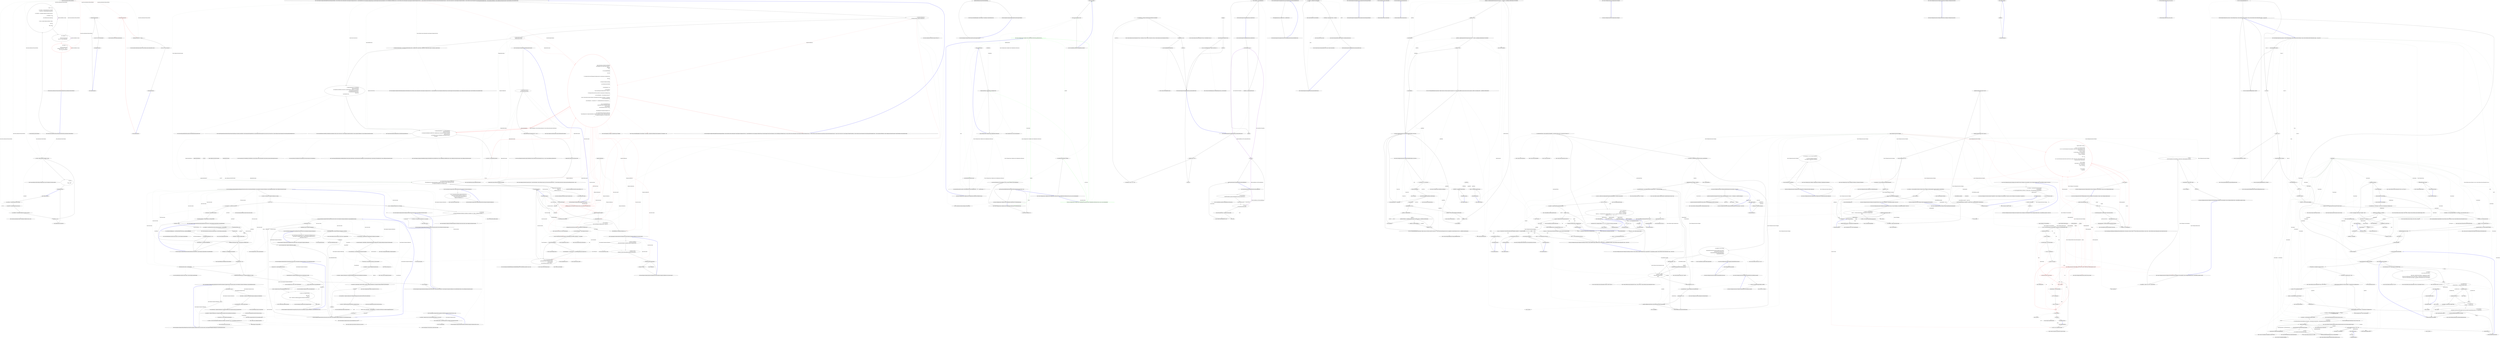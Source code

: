 digraph  {
n27 [label="Nancy.Demo.Authentication.Token.AuthModule", span=""];
n28 [label="Nancy.Authentication.Token.ITokenizer", span=""];
n0 [label="Entry Nancy.Demo.Authentication.Token.AuthModule.AuthModule(Nancy.Authentication.Token.ITokenizer)", span="7-7", cluster="Nancy.Demo.Authentication.Token.AuthModule.AuthModule(Nancy.Authentication.Token.ITokenizer)"];
n1 [label="Post[''/''] = x =>\r\n                {\r\n                    var userName = (string)this.Request.Form.UserName;\r\n                    var password = (string)this.Request.Form.Password;\r\n\r\n                    var userIdentity = UserDatabase.ValidateUser(userName, password);\r\n\r\n                    if (userIdentity == null)\r\n                    {\r\n                        return HttpStatusCode.Unauthorized;\r\n                    }\r\n\r\n                    var token = tokenizer.Tokenize(userIdentity, Context);\r\n\r\n                    return new\r\n                        {\r\n                            Token = token,\r\n                        };\r\n                }", span="10-28", cluster="Nancy.Demo.Authentication.Token.AuthModule.AuthModule(Nancy.Authentication.Token.ITokenizer)"];
n11 [label="var token = tokenizer.Tokenize(userIdentity, Context)", span="22-22", cluster="lambda expression"];
n2 [label="Get[''/validation''] = _ =>\r\n                {\r\n                    this.RequiresAuthentication();\r\n                    return ''Yay! You are authenticated!'';\r\n                }", span="30-34", cluster="Nancy.Demo.Authentication.Token.AuthModule.AuthModule(Nancy.Authentication.Token.ITokenizer)"];
n3 [label="Get[''/admin''] = _ =>\r\n            {\r\n                this.RequiresAuthentication();\r\n                this.RequiresClaims(new[] { ''admin'' });\r\n                return ''Yay! You are authorized!'';\r\n            }", span="36-41", cluster="Nancy.Demo.Authentication.Token.AuthModule.AuthModule(Nancy.Authentication.Token.ITokenizer)", color=red, community=0];
n4 [label="Exit Nancy.Demo.Authentication.Token.AuthModule.AuthModule(Nancy.Authentication.Token.ITokenizer)", span="7-7", cluster="Nancy.Demo.Authentication.Token.AuthModule.AuthModule(Nancy.Authentication.Token.ITokenizer)"];
n5 [label="Entry lambda expression", span="10-28", cluster="lambda expression"];
n6 [label="var userName = (string)this.Request.Form.UserName", span="12-12", cluster="lambda expression"];
n7 [label="var password = (string)this.Request.Form.Password", span="13-13", cluster="lambda expression"];
n8 [label="var userIdentity = UserDatabase.ValidateUser(userName, password)", span="15-15", cluster="lambda expression"];
n9 [label="userIdentity == null", span="17-17", cluster="lambda expression"];
n14 [label="Entry Nancy.Demo.Authentication.Token.UserDatabase.ValidateUser(string, string)", span="21-21", cluster="Nancy.Demo.Authentication.Token.UserDatabase.ValidateUser(string, string)"];
n10 [label="return HttpStatusCode.Unauthorized;", span="19-19", cluster="lambda expression"];
n12 [label="return new\r\n                        {\r\n                            Token = token,\r\n                        };", span="24-27", cluster="lambda expression"];
n15 [label="Entry Nancy.Authentication.Token.ITokenizer.Tokenize(Nancy.Security.IUserIdentity, Nancy.NancyContext)", span="15-15", cluster="Nancy.Authentication.Token.ITokenizer.Tokenize(Nancy.Security.IUserIdentity, Nancy.NancyContext)"];
n13 [label="Exit lambda expression", span="10-28", cluster="lambda expression"];
n16 [label="Entry lambda expression", span="30-34", cluster="lambda expression"];
n17 [label="this.RequiresAuthentication()", span="32-32", cluster="lambda expression"];
n18 [label="return ''Yay! You are authenticated!'';", span="33-33", cluster="lambda expression"];
n20 [label="Entry Nancy.INancyModule.RequiresAuthentication()", span="17-17", cluster="Nancy.INancyModule.RequiresAuthentication()"];
n19 [label="Exit lambda expression", span="30-34", cluster="lambda expression"];
n21 [label="Entry lambda expression", span="36-41", cluster="lambda expression"];
n22 [label="this.RequiresAuthentication()", span="38-38", cluster="lambda expression", color=red, community=0];
n23 [label="this.RequiresClaims(new[] { ''admin'' })", span="39-39", cluster="lambda expression"];
n24 [label="return ''Yay! You are authorized!'';", span="40-40", cluster="lambda expression"];
n26 [label="Entry Nancy.INancyModule.RequiresClaims(System.Collections.Generic.IEnumerable<string>)", span="27-27", cluster="Nancy.INancyModule.RequiresClaims(System.Collections.Generic.IEnumerable<string>)"];
n25 [label="Exit lambda expression", span="36-41", cluster="lambda expression"];
m0_0 [label="Entry Nancy.Diagnostics.DiagnosticsHook.Enable(Nancy.Bootstrapper.IPipelines, System.Collections.Generic.IEnumerable<Nancy.Diagnostics.IDiagnosticsProvider>, Nancy.IRootPathProvider, Nancy.Diagnostics.IRequestTracing, Nancy.Bootstrapper.NancyInternalConfiguration, Nancy.ModelBinding.IModelBinderLocator, System.Collections.Generic.IEnumerable<Nancy.Responses.Negotiation.IResponseProcessor>, System.Collections.Generic.IEnumerable<Nancy.Routing.Constraints.IRouteSegmentConstraint>, Nancy.Culture.ICultureService, Nancy.Diagnostics.IRequestTraceFactory, System.Collections.Generic.IEnumerable<Nancy.Routing.IRouteMetadataProvider>, Nancy.Localization.ITextResource, Nancy.Configuration.INancyEnvironment, Nancy.ITypeCatalog, Nancy.IAssemblyCatalog)", span="35-35", cluster="Nancy.Diagnostics.DiagnosticsHook.Enable(Nancy.Bootstrapper.IPipelines, System.Collections.Generic.IEnumerable<Nancy.Diagnostics.IDiagnosticsProvider>, Nancy.IRootPathProvider, Nancy.Diagnostics.IRequestTracing, Nancy.Bootstrapper.NancyInternalConfiguration, Nancy.ModelBinding.IModelBinderLocator, System.Collections.Generic.IEnumerable<Nancy.Responses.Negotiation.IResponseProcessor>, System.Collections.Generic.IEnumerable<Nancy.Routing.Constraints.IRouteSegmentConstraint>, Nancy.Culture.ICultureService, Nancy.Diagnostics.IRequestTraceFactory, System.Collections.Generic.IEnumerable<Nancy.Routing.IRouteMetadataProvider>, Nancy.Localization.ITextResource, Nancy.Configuration.INancyEnvironment, Nancy.ITypeCatalog, Nancy.IAssemblyCatalog)", file="BrowserResponseBodyWrapper.cs"];
m0_1 [label="var diagnosticsConfiguration =\r\n                environment.GetValue<DiagnosticsConfiguration>()", span="37-38", cluster="Nancy.Diagnostics.DiagnosticsHook.Enable(Nancy.Bootstrapper.IPipelines, System.Collections.Generic.IEnumerable<Nancy.Diagnostics.IDiagnosticsProvider>, Nancy.IRootPathProvider, Nancy.Diagnostics.IRequestTracing, Nancy.Bootstrapper.NancyInternalConfiguration, Nancy.ModelBinding.IModelBinderLocator, System.Collections.Generic.IEnumerable<Nancy.Responses.Negotiation.IResponseProcessor>, System.Collections.Generic.IEnumerable<Nancy.Routing.Constraints.IRouteSegmentConstraint>, Nancy.Culture.ICultureService, Nancy.Diagnostics.IRequestTraceFactory, System.Collections.Generic.IEnumerable<Nancy.Routing.IRouteMetadataProvider>, Nancy.Localization.ITextResource, Nancy.Configuration.INancyEnvironment, Nancy.ITypeCatalog, Nancy.IAssemblyCatalog)", file="BrowserResponseBodyWrapper.cs"];
m0_3 [label="var diagnosticsModuleCatalog = new DiagnosticsModuleCatalog(providers, rootPathProvider, requestTracing, configuration, diagnosticsEnvironment, typeCatalog, assemblyCatalog)", span="43-43", cluster="Nancy.Diagnostics.DiagnosticsHook.Enable(Nancy.Bootstrapper.IPipelines, System.Collections.Generic.IEnumerable<Nancy.Diagnostics.IDiagnosticsProvider>, Nancy.IRootPathProvider, Nancy.Diagnostics.IRequestTracing, Nancy.Bootstrapper.NancyInternalConfiguration, Nancy.ModelBinding.IModelBinderLocator, System.Collections.Generic.IEnumerable<Nancy.Responses.Negotiation.IResponseProcessor>, System.Collections.Generic.IEnumerable<Nancy.Routing.Constraints.IRouteSegmentConstraint>, Nancy.Culture.ICultureService, Nancy.Diagnostics.IRequestTraceFactory, System.Collections.Generic.IEnumerable<Nancy.Routing.IRouteMetadataProvider>, Nancy.Localization.ITextResource, Nancy.Configuration.INancyEnvironment, Nancy.ITypeCatalog, Nancy.IAssemblyCatalog)", file="BrowserResponseBodyWrapper.cs"];
m0_4 [label="var diagnosticsRouteCache = new RouteCache(\r\n                diagnosticsModuleCatalog,\r\n                new DefaultNancyContextFactory(cultureService, requestTraceFactory, textResource, environment),\r\n                new DefaultRouteSegmentExtractor(),\r\n                new DefaultRouteDescriptionProvider(),\r\n                cultureService,\r\n                routeMetadataProviders)", span="45-51", cluster="Nancy.Diagnostics.DiagnosticsHook.Enable(Nancy.Bootstrapper.IPipelines, System.Collections.Generic.IEnumerable<Nancy.Diagnostics.IDiagnosticsProvider>, Nancy.IRootPathProvider, Nancy.Diagnostics.IRequestTracing, Nancy.Bootstrapper.NancyInternalConfiguration, Nancy.ModelBinding.IModelBinderLocator, System.Collections.Generic.IEnumerable<Nancy.Responses.Negotiation.IResponseProcessor>, System.Collections.Generic.IEnumerable<Nancy.Routing.Constraints.IRouteSegmentConstraint>, Nancy.Culture.ICultureService, Nancy.Diagnostics.IRequestTraceFactory, System.Collections.Generic.IEnumerable<Nancy.Routing.IRouteMetadataProvider>, Nancy.Localization.ITextResource, Nancy.Configuration.INancyEnvironment, Nancy.ITypeCatalog, Nancy.IAssemblyCatalog)", file="BrowserResponseBodyWrapper.cs"];
m0_5 [label="var diagnosticsRouteResolver = new DefaultRouteResolver(\r\n                diagnosticsModuleCatalog,\r\n                new DiagnosticsModuleBuilder(rootPathProvider, modelBinderLocator, diagnosticsEnvironment, environment),\r\n                diagnosticsRouteCache,\r\n                new RouteResolverTrie(new TrieNodeFactory(routeSegmentConstraints)),\r\n                environment)", span="53-58", cluster="Nancy.Diagnostics.DiagnosticsHook.Enable(Nancy.Bootstrapper.IPipelines, System.Collections.Generic.IEnumerable<Nancy.Diagnostics.IDiagnosticsProvider>, Nancy.IRootPathProvider, Nancy.Diagnostics.IRequestTracing, Nancy.Bootstrapper.NancyInternalConfiguration, Nancy.ModelBinding.IModelBinderLocator, System.Collections.Generic.IEnumerable<Nancy.Responses.Negotiation.IResponseProcessor>, System.Collections.Generic.IEnumerable<Nancy.Routing.Constraints.IRouteSegmentConstraint>, Nancy.Culture.ICultureService, Nancy.Diagnostics.IRequestTraceFactory, System.Collections.Generic.IEnumerable<Nancy.Routing.IRouteMetadataProvider>, Nancy.Localization.ITextResource, Nancy.Configuration.INancyEnvironment, Nancy.ITypeCatalog, Nancy.IAssemblyCatalog)", file="BrowserResponseBodyWrapper.cs"];
m0_7 [label="pipelines.BeforeRequest.AddItemToStartOfPipeline(\r\n                new PipelineItem<Func<NancyContext, Response>>(\r\n                    PipelineKey,\r\n                    ctx =>\r\n                    {\r\n                        if (!ctx.ControlPanelEnabled)\r\n                        {\r\n                            return null;\r\n                        }\r\n\r\n                        if (!ctx.Request.Path.StartsWith(diagnosticsConfiguration.Path, StringComparison.OrdinalIgnoreCase))\r\n                        {\r\n                            return null;\r\n                        }\r\n\r\n                        if (!diagnosticsConfiguration.Enabled)\r\n                        {\r\n                            return HttpStatusCode.NotFound;\r\n                        }\r\n\r\n                        ctx.Items[ItemsKey] = true;\r\n\r\n                        var resourcePrefix =\r\n                            string.Concat(diagnosticsConfiguration.Path, ''/Resources/'');\r\n\r\n                        if (ctx.Request.Path.StartsWith(resourcePrefix, StringComparison.OrdinalIgnoreCase))\r\n                        {\r\n                            var resourceNamespace = ''Nancy.Diagnostics.Resources'';\r\n\r\n                            var path = Path.GetDirectoryName(ctx.Request.Url.Path.Replace(resourcePrefix, string.Empty)) ?? string.Empty;\r\n                            if (!string.IsNullOrEmpty(path))\r\n                            {\r\n                                resourceNamespace += string.Format(''.{0}'', path.Replace(Path.DirectorySeparatorChar, '.'));\r\n                            }\r\n\r\n                            return new EmbeddedFileResponse(\r\n                                typeof(DiagnosticsHook).GetTypeInfo().Assembly,\r\n                                resourceNamespace,\r\n                                Path.GetFileName(ctx.Request.Url.Path));\r\n                        }\r\n\r\n                        RewriteDiagnosticsUrl(diagnosticsConfiguration, ctx);\r\n\r\n                        return ValidateConfiguration(diagnosticsConfiguration)\r\n                                   ? ExecuteDiagnostics(ctx, diagnosticsRouteResolver, diagnosticsConfiguration, serializer, diagnosticsEnvironment)\r\n                                   : new DiagnosticsViewRenderer(ctx, environment)[''help''];\r\n                    }))", span="62-108", cluster="Nancy.Diagnostics.DiagnosticsHook.Enable(Nancy.Bootstrapper.IPipelines, System.Collections.Generic.IEnumerable<Nancy.Diagnostics.IDiagnosticsProvider>, Nancy.IRootPathProvider, Nancy.Diagnostics.IRequestTracing, Nancy.Bootstrapper.NancyInternalConfiguration, Nancy.ModelBinding.IModelBinderLocator, System.Collections.Generic.IEnumerable<Nancy.Responses.Negotiation.IResponseProcessor>, System.Collections.Generic.IEnumerable<Nancy.Routing.Constraints.IRouteSegmentConstraint>, Nancy.Culture.ICultureService, Nancy.Diagnostics.IRequestTraceFactory, System.Collections.Generic.IEnumerable<Nancy.Routing.IRouteMetadataProvider>, Nancy.Localization.ITextResource, Nancy.Configuration.INancyEnvironment, Nancy.ITypeCatalog, Nancy.IAssemblyCatalog)", color=red, community=0, file="BrowserResponseBodyWrapper.cs"];
m0_2 [label="var diagnosticsEnvironment =\r\n                GetDiagnosticsEnvironment()", span="40-41", cluster="Nancy.Diagnostics.DiagnosticsHook.Enable(Nancy.Bootstrapper.IPipelines, System.Collections.Generic.IEnumerable<Nancy.Diagnostics.IDiagnosticsProvider>, Nancy.IRootPathProvider, Nancy.Diagnostics.IRequestTracing, Nancy.Bootstrapper.NancyInternalConfiguration, Nancy.ModelBinding.IModelBinderLocator, System.Collections.Generic.IEnumerable<Nancy.Responses.Negotiation.IResponseProcessor>, System.Collections.Generic.IEnumerable<Nancy.Routing.Constraints.IRouteSegmentConstraint>, Nancy.Culture.ICultureService, Nancy.Diagnostics.IRequestTraceFactory, System.Collections.Generic.IEnumerable<Nancy.Routing.IRouteMetadataProvider>, Nancy.Localization.ITextResource, Nancy.Configuration.INancyEnvironment, Nancy.ITypeCatalog, Nancy.IAssemblyCatalog)", file="BrowserResponseBodyWrapper.cs"];
m0_6 [label="var serializer = new DefaultObjectSerializer()", span="60-60", cluster="Nancy.Diagnostics.DiagnosticsHook.Enable(Nancy.Bootstrapper.IPipelines, System.Collections.Generic.IEnumerable<Nancy.Diagnostics.IDiagnosticsProvider>, Nancy.IRootPathProvider, Nancy.Diagnostics.IRequestTracing, Nancy.Bootstrapper.NancyInternalConfiguration, Nancy.ModelBinding.IModelBinderLocator, System.Collections.Generic.IEnumerable<Nancy.Responses.Negotiation.IResponseProcessor>, System.Collections.Generic.IEnumerable<Nancy.Routing.Constraints.IRouteSegmentConstraint>, Nancy.Culture.ICultureService, Nancy.Diagnostics.IRequestTraceFactory, System.Collections.Generic.IEnumerable<Nancy.Routing.IRouteMetadataProvider>, Nancy.Localization.ITextResource, Nancy.Configuration.INancyEnvironment, Nancy.ITypeCatalog, Nancy.IAssemblyCatalog)", file="BrowserResponseBodyWrapper.cs"];
m0_8 [label="Exit Nancy.Diagnostics.DiagnosticsHook.Enable(Nancy.Bootstrapper.IPipelines, System.Collections.Generic.IEnumerable<Nancy.Diagnostics.IDiagnosticsProvider>, Nancy.IRootPathProvider, Nancy.Diagnostics.IRequestTracing, Nancy.Bootstrapper.NancyInternalConfiguration, Nancy.ModelBinding.IModelBinderLocator, System.Collections.Generic.IEnumerable<Nancy.Responses.Negotiation.IResponseProcessor>, System.Collections.Generic.IEnumerable<Nancy.Routing.Constraints.IRouteSegmentConstraint>, Nancy.Culture.ICultureService, Nancy.Diagnostics.IRequestTraceFactory, System.Collections.Generic.IEnumerable<Nancy.Routing.IRouteMetadataProvider>, Nancy.Localization.ITextResource, Nancy.Configuration.INancyEnvironment, Nancy.ITypeCatalog, Nancy.IAssemblyCatalog)", span="35-35", cluster="Nancy.Diagnostics.DiagnosticsHook.Enable(Nancy.Bootstrapper.IPipelines, System.Collections.Generic.IEnumerable<Nancy.Diagnostics.IDiagnosticsProvider>, Nancy.IRootPathProvider, Nancy.Diagnostics.IRequestTracing, Nancy.Bootstrapper.NancyInternalConfiguration, Nancy.ModelBinding.IModelBinderLocator, System.Collections.Generic.IEnumerable<Nancy.Responses.Negotiation.IResponseProcessor>, System.Collections.Generic.IEnumerable<Nancy.Routing.Constraints.IRouteSegmentConstraint>, Nancy.Culture.ICultureService, Nancy.Diagnostics.IRequestTraceFactory, System.Collections.Generic.IEnumerable<Nancy.Routing.IRouteMetadataProvider>, Nancy.Localization.ITextResource, Nancy.Configuration.INancyEnvironment, Nancy.ITypeCatalog, Nancy.IAssemblyCatalog)", file="BrowserResponseBodyWrapper.cs"];
m0_183 [label="Entry Nancy.BeforePipeline.Invoke(Nancy.NancyContext, System.Threading.CancellationToken)", span="97-97", cluster="Nancy.BeforePipeline.Invoke(Nancy.NancyContext, System.Threading.CancellationToken)", file="BrowserResponseBodyWrapper.cs"];
m0_171 [label="Entry Nancy.Diagnostics.DiagnosticsSession.GenerateRandomSalt()", span="42-42", cluster="Nancy.Diagnostics.DiagnosticsSession.GenerateRandomSalt()", file="BrowserResponseBodyWrapper.cs"];
m0_65 [label="Entry Nancy.Configuration.INancyEnvironment.AddValue<T>(T)", span="15-15", cluster="Nancy.Configuration.INancyEnvironment.AddValue<T>(T)", file="BrowserResponseBodyWrapper.cs"];
m0_97 [label="Entry Nancy.Diagnostics.DiagnosticsHook.GetSession(Nancy.NancyContext, Nancy.Diagnostics.DiagnosticsConfiguration, Nancy.DefaultObjectSerializer)", span="216-216", cluster="Nancy.Diagnostics.DiagnosticsHook.GetSession(Nancy.NancyContext, Nancy.Diagnostics.DiagnosticsConfiguration, Nancy.DefaultObjectSerializer)", file="BrowserResponseBodyWrapper.cs"];
m0_125 [label="context.Request == null", span="218-218", cluster="Nancy.Diagnostics.DiagnosticsHook.GetSession(Nancy.NancyContext, Nancy.Diagnostics.DiagnosticsConfiguration, Nancy.DefaultObjectSerializer)", file="BrowserResponseBodyWrapper.cs"];
m0_127 [label="IsLoginRequest(context, diagnosticsConfiguration)", span="223-223", cluster="Nancy.Diagnostics.DiagnosticsHook.GetSession(Nancy.NancyContext, Nancy.Diagnostics.DiagnosticsConfiguration, Nancy.DefaultObjectSerializer)", file="BrowserResponseBodyWrapper.cs"];
m0_128 [label="return ProcessLogin(context, diagnosticsConfiguration, serializer);", span="225-225", cluster="Nancy.Diagnostics.DiagnosticsHook.GetSession(Nancy.NancyContext, Nancy.Diagnostics.DiagnosticsConfiguration, Nancy.DefaultObjectSerializer)", file="BrowserResponseBodyWrapper.cs"];
m0_129 [label="!context.Request.Cookies.ContainsKey(diagnosticsConfiguration.CookieName)", span="228-228", cluster="Nancy.Diagnostics.DiagnosticsHook.GetSession(Nancy.NancyContext, Nancy.Diagnostics.DiagnosticsConfiguration, Nancy.DefaultObjectSerializer)", file="BrowserResponseBodyWrapper.cs"];
m0_131 [label="var encryptedValue = context.Request.Cookies[diagnosticsConfiguration.CookieName]", span="233-233", cluster="Nancy.Diagnostics.DiagnosticsHook.GetSession(Nancy.NancyContext, Nancy.Diagnostics.DiagnosticsConfiguration, Nancy.DefaultObjectSerializer)", file="BrowserResponseBodyWrapper.cs"];
m0_132 [label="var hmacStringLength = Base64Helpers.GetBase64Length(diagnosticsConfiguration.CryptographyConfiguration.HmacProvider.HmacLength)", span="234-234", cluster="Nancy.Diagnostics.DiagnosticsHook.GetSession(Nancy.NancyContext, Nancy.Diagnostics.DiagnosticsConfiguration, Nancy.DefaultObjectSerializer)", file="BrowserResponseBodyWrapper.cs"];
m0_136 [label="var newHmac = diagnosticsConfiguration.CryptographyConfiguration.HmacProvider.GenerateHmac(encryptedSession)", span="239-239", cluster="Nancy.Diagnostics.DiagnosticsHook.GetSession(Nancy.NancyContext, Nancy.Diagnostics.DiagnosticsConfiguration, Nancy.DefaultObjectSerializer)", file="BrowserResponseBodyWrapper.cs"];
m0_137 [label="var hmacValid = HmacComparer.Compare(newHmac, hmacBytes, diagnosticsConfiguration.CryptographyConfiguration.HmacProvider.HmacLength)", span="240-240", cluster="Nancy.Diagnostics.DiagnosticsHook.GetSession(Nancy.NancyContext, Nancy.Diagnostics.DiagnosticsConfiguration, Nancy.DefaultObjectSerializer)", file="BrowserResponseBodyWrapper.cs"];
m0_140 [label="var decryptedValue = diagnosticsConfiguration.CryptographyConfiguration.EncryptionProvider.Decrypt(encryptedSession)", span="247-247", cluster="Nancy.Diagnostics.DiagnosticsHook.GetSession(Nancy.NancyContext, Nancy.Diagnostics.DiagnosticsConfiguration, Nancy.DefaultObjectSerializer)", file="BrowserResponseBodyWrapper.cs"];
m0_141 [label="var session = serializer.Deserialize(decryptedValue) as DiagnosticsSession", span="248-248", cluster="Nancy.Diagnostics.DiagnosticsHook.GetSession(Nancy.NancyContext, Nancy.Diagnostics.DiagnosticsConfiguration, Nancy.DefaultObjectSerializer)", file="BrowserResponseBodyWrapper.cs"];
m0_142 [label="session == null || session.Expiry < DateTimeOffset.Now || !SessionPasswordValid(session, diagnosticsConfiguration.Password)", span="250-250", cluster="Nancy.Diagnostics.DiagnosticsHook.GetSession(Nancy.NancyContext, Nancy.Diagnostics.DiagnosticsConfiguration, Nancy.DefaultObjectSerializer)", file="BrowserResponseBodyWrapper.cs"];
m0_126 [label="return null;", span="220-220", cluster="Nancy.Diagnostics.DiagnosticsHook.GetSession(Nancy.NancyContext, Nancy.Diagnostics.DiagnosticsConfiguration, Nancy.DefaultObjectSerializer)", file="BrowserResponseBodyWrapper.cs"];
m0_130 [label="return null;", span="230-230", cluster="Nancy.Diagnostics.DiagnosticsHook.GetSession(Nancy.NancyContext, Nancy.Diagnostics.DiagnosticsConfiguration, Nancy.DefaultObjectSerializer)", file="BrowserResponseBodyWrapper.cs"];
m0_133 [label="var encryptedSession = encryptedValue.Substring(hmacStringLength)", span="235-235", cluster="Nancy.Diagnostics.DiagnosticsHook.GetSession(Nancy.NancyContext, Nancy.Diagnostics.DiagnosticsConfiguration, Nancy.DefaultObjectSerializer)", file="BrowserResponseBodyWrapper.cs"];
m0_134 [label="var hmacString = encryptedValue.Substring(0, hmacStringLength)", span="236-236", cluster="Nancy.Diagnostics.DiagnosticsHook.GetSession(Nancy.NancyContext, Nancy.Diagnostics.DiagnosticsConfiguration, Nancy.DefaultObjectSerializer)", file="BrowserResponseBodyWrapper.cs"];
m0_135 [label="var hmacBytes = Convert.FromBase64String(hmacString)", span="238-238", cluster="Nancy.Diagnostics.DiagnosticsHook.GetSession(Nancy.NancyContext, Nancy.Diagnostics.DiagnosticsConfiguration, Nancy.DefaultObjectSerializer)", file="BrowserResponseBodyWrapper.cs"];
m0_138 [label="!hmacValid", span="242-242", cluster="Nancy.Diagnostics.DiagnosticsHook.GetSession(Nancy.NancyContext, Nancy.Diagnostics.DiagnosticsConfiguration, Nancy.DefaultObjectSerializer)", file="BrowserResponseBodyWrapper.cs"];
m0_139 [label="return null;", span="244-244", cluster="Nancy.Diagnostics.DiagnosticsHook.GetSession(Nancy.NancyContext, Nancy.Diagnostics.DiagnosticsConfiguration, Nancy.DefaultObjectSerializer)", file="BrowserResponseBodyWrapper.cs"];
m0_144 [label="return session;", span="255-255", cluster="Nancy.Diagnostics.DiagnosticsHook.GetSession(Nancy.NancyContext, Nancy.Diagnostics.DiagnosticsConfiguration, Nancy.DefaultObjectSerializer)", file="BrowserResponseBodyWrapper.cs"];
m0_143 [label="return null;", span="252-252", cluster="Nancy.Diagnostics.DiagnosticsHook.GetSession(Nancy.NancyContext, Nancy.Diagnostics.DiagnosticsConfiguration, Nancy.DefaultObjectSerializer)", file="BrowserResponseBodyWrapper.cs"];
m0_145 [label="Exit Nancy.Diagnostics.DiagnosticsHook.GetSession(Nancy.NancyContext, Nancy.Diagnostics.DiagnosticsConfiguration, Nancy.DefaultObjectSerializer)", span="216-216", cluster="Nancy.Diagnostics.DiagnosticsHook.GetSession(Nancy.NancyContext, Nancy.Diagnostics.DiagnosticsConfiguration, Nancy.DefaultObjectSerializer)", file="BrowserResponseBodyWrapper.cs"];
m0_119 [label="Entry System.DateTime.AddMinutes(double)", span="0-0", cluster="System.DateTime.AddMinutes(double)", file="BrowserResponseBodyWrapper.cs"];
m0_156 [label="Entry Nancy.Diagnostics.DiagnosticsHook.SessionPasswordValid(Nancy.Diagnostics.DiagnosticsSession, string)", span="258-258", cluster="Nancy.Diagnostics.DiagnosticsHook.SessionPasswordValid(Nancy.Diagnostics.DiagnosticsSession, string)", file="BrowserResponseBodyWrapper.cs"];
m0_157 [label="var newHash = DiagnosticsSession.GenerateSaltedHash(realPassword, session.Salt)", span="260-260", cluster="Nancy.Diagnostics.DiagnosticsHook.SessionPasswordValid(Nancy.Diagnostics.DiagnosticsSession, string)", file="BrowserResponseBodyWrapper.cs"];
m0_158 [label="return (newHash.Length == session.Hash.Length && newHash.SequenceEqual(session.Hash));", span="262-262", cluster="Nancy.Diagnostics.DiagnosticsHook.SessionPasswordValid(Nancy.Diagnostics.DiagnosticsSession, string)", file="BrowserResponseBodyWrapper.cs"];
m0_159 [label="Exit Nancy.Diagnostics.DiagnosticsHook.SessionPasswordValid(Nancy.Diagnostics.DiagnosticsSession, string)", span="258-258", cluster="Nancy.Diagnostics.DiagnosticsHook.SessionPasswordValid(Nancy.Diagnostics.DiagnosticsSession, string)", file="BrowserResponseBodyWrapper.cs"];
m0_52 [label="Entry Nancy.Diagnostics.DiagnosticsHook.ValidateConfiguration(Nancy.Diagnostics.DiagnosticsConfiguration)", span="131-131", cluster="Nancy.Diagnostics.DiagnosticsHook.ValidateConfiguration(Nancy.Diagnostics.DiagnosticsConfiguration)", file="BrowserResponseBodyWrapper.cs"];
m0_67 [label="return !string.IsNullOrWhiteSpace(configuration.Password) &&\r\n                !string.IsNullOrWhiteSpace(configuration.CookieName) &&\r\n                !string.IsNullOrWhiteSpace(configuration.Path) &&\r\n                configuration.SlidingTimeout != 0;", span="133-136", cluster="Nancy.Diagnostics.DiagnosticsHook.ValidateConfiguration(Nancy.Diagnostics.DiagnosticsConfiguration)", file="BrowserResponseBodyWrapper.cs"];
m0_68 [label="Exit Nancy.Diagnostics.DiagnosticsHook.ValidateConfiguration(Nancy.Diagnostics.DiagnosticsConfiguration)", span="131-131", cluster="Nancy.Diagnostics.DiagnosticsHook.ValidateConfiguration(Nancy.Diagnostics.DiagnosticsConfiguration)", file="BrowserResponseBodyWrapper.cs"];
m0_74 [label="Entry Nancy.Diagnostics.DiagnosticsHook.GetDiagnosticsLoginView(Nancy.NancyContext, Nancy.Configuration.INancyEnvironment)", span="148-148", cluster="Nancy.Diagnostics.DiagnosticsHook.GetDiagnosticsLoginView(Nancy.NancyContext, Nancy.Configuration.INancyEnvironment)", file="BrowserResponseBodyWrapper.cs"];
m0_75 [label="var renderer = new DiagnosticsViewRenderer(ctx, environment)", span="150-150", cluster="Nancy.Diagnostics.DiagnosticsHook.GetDiagnosticsLoginView(Nancy.NancyContext, Nancy.Configuration.INancyEnvironment)", file="BrowserResponseBodyWrapper.cs"];
m0_76 [label="return renderer[''login''];", span="152-152", cluster="Nancy.Diagnostics.DiagnosticsHook.GetDiagnosticsLoginView(Nancy.NancyContext, Nancy.Configuration.INancyEnvironment)", file="BrowserResponseBodyWrapper.cs"];
m0_77 [label="Exit Nancy.Diagnostics.DiagnosticsHook.GetDiagnosticsLoginView(Nancy.NancyContext, Nancy.Configuration.INancyEnvironment)", span="148-148", cluster="Nancy.Diagnostics.DiagnosticsHook.GetDiagnosticsLoginView(Nancy.NancyContext, Nancy.Configuration.INancyEnvironment)", file="BrowserResponseBodyWrapper.cs"];
m0_124 [label="Entry string.Format(string, object, object)", span="0-0", cluster="string.Format(string, object, object)", file="BrowserResponseBodyWrapper.cs"];
m0_69 [label="Entry string.IsNullOrWhiteSpace(string)", span="0-0", cluster="string.IsNullOrWhiteSpace(string)", file="BrowserResponseBodyWrapper.cs"];
m0_14 [label="Entry Nancy.Routing.DefaultRouteSegmentExtractor.DefaultRouteSegmentExtractor()", span="7-7", cluster="Nancy.Routing.DefaultRouteSegmentExtractor.DefaultRouteSegmentExtractor()", file="BrowserResponseBodyWrapper.cs"];
m0_106 [label="Entry Nancy.HeadResponse.HeadResponse(Nancy.Response)", span="21-21", cluster="Nancy.HeadResponse.HeadResponse(Nancy.Response)", file="BrowserResponseBodyWrapper.cs"];
m0_48 [label="Entry Nancy.Responses.EmbeddedFileResponse.EmbeddedFileResponse(System.Reflection.Assembly, string, string)", span="19-19", cluster="Nancy.Responses.EmbeddedFileResponse.EmbeddedFileResponse(System.Reflection.Assembly, string, string)", file="BrowserResponseBodyWrapper.cs"];
m0_50 [label="Entry System.IO.Path.GetFileName(string)", span="0-0", cluster="System.IO.Path.GetFileName(string)", file="BrowserResponseBodyWrapper.cs"];
m0_149 [label="Entry Nancy.Cryptography.Base64Helpers.GetBase64Length(int)", span="14-14", cluster="Nancy.Cryptography.Base64Helpers.GetBase64Length(int)", file="BrowserResponseBodyWrapper.cs"];
m0_47 [label="Entry string.Format(string, object)", span="0-0", cluster="string.Format(string, object)", file="BrowserResponseBodyWrapper.cs"];
m0_98 [label="Entry Nancy.Cookies.NancyCookie.NancyCookie(string, string, bool)", span="40-40", cluster="Nancy.Cookies.NancyCookie.NancyCookie(string, string, bool)", file="BrowserResponseBodyWrapper.cs"];
m0_155 [label="Entry Nancy.DefaultObjectSerializer.Deserialize(string)", span="49-49", cluster="Nancy.DefaultObjectSerializer.Deserialize(string)", file="BrowserResponseBodyWrapper.cs"];
m0_43 [label="Entry string.Replace(string, string)", span="0-0", cluster="string.Replace(string, string)", file="BrowserResponseBodyWrapper.cs"];
m0_44 [label="Entry System.IO.Path.GetDirectoryName(string)", span="0-0", cluster="System.IO.Path.GetDirectoryName(string)", file="BrowserResponseBodyWrapper.cs"];
m0_46 [label="Entry string.Replace(char, char)", span="0-0", cluster="string.Replace(char, char)", file="BrowserResponseBodyWrapper.cs"];
m0_176 [label="Entry string.EndsWith(string)", span="0-0", cluster="string.EndsWith(string)", file="BrowserResponseBodyWrapper.cs"];
m0_10 [label="Entry Nancy.Diagnostics.DiagnosticsHook.GetDiagnosticsEnvironment()", span="116-116", cluster="Nancy.Diagnostics.DiagnosticsHook.GetDiagnosticsEnvironment()", file="BrowserResponseBodyWrapper.cs"];
m0_55 [label="var diagnosticsEnvironment =\r\n                new DefaultNancyEnvironment()", span="118-119", cluster="Nancy.Diagnostics.DiagnosticsHook.GetDiagnosticsEnvironment()", file="BrowserResponseBodyWrapper.cs"];
m0_56 [label="diagnosticsEnvironment.Globalization(new[] { ''en-US'' })", span="121-121", cluster="Nancy.Diagnostics.DiagnosticsHook.GetDiagnosticsEnvironment()", file="BrowserResponseBodyWrapper.cs"];
m0_57 [label="diagnosticsEnvironment.Json(retainCasing: false)", span="122-122", cluster="Nancy.Diagnostics.DiagnosticsHook.GetDiagnosticsEnvironment()", file="BrowserResponseBodyWrapper.cs"];
m0_58 [label="diagnosticsEnvironment.AddValue(ViewConfiguration.Default)", span="123-123", cluster="Nancy.Diagnostics.DiagnosticsHook.GetDiagnosticsEnvironment()", file="BrowserResponseBodyWrapper.cs"];
m0_59 [label="diagnosticsEnvironment.Tracing(\r\n                enabled: true,\r\n                displayErrorTraces: true)", span="124-126", cluster="Nancy.Diagnostics.DiagnosticsHook.GetDiagnosticsEnvironment()", file="BrowserResponseBodyWrapper.cs"];
m0_60 [label="return diagnosticsEnvironment;", span="128-128", cluster="Nancy.Diagnostics.DiagnosticsHook.GetDiagnosticsEnvironment()", file="BrowserResponseBodyWrapper.cs"];
m0_61 [label="Exit Nancy.Diagnostics.DiagnosticsHook.GetDiagnosticsEnvironment()", span="116-116", cluster="Nancy.Diagnostics.DiagnosticsHook.GetDiagnosticsEnvironment()", file="BrowserResponseBodyWrapper.cs"];
m0_154 [label="Entry Nancy.Cryptography.IEncryptionProvider.Decrypt(string)", span="19-19", cluster="Nancy.Cryptography.IEncryptionProvider.Decrypt(string)", file="BrowserResponseBodyWrapper.cs"];
m0_20 [label="Entry Nancy.DefaultObjectSerializer.DefaultObjectSerializer()", span="12-12", cluster="Nancy.DefaultObjectSerializer.DefaultObjectSerializer()", file="BrowserResponseBodyWrapper.cs"];
m0_53 [label="Entry Nancy.Diagnostics.DiagnosticsHook.ExecuteDiagnostics(Nancy.NancyContext, Nancy.Routing.IRouteResolver, Nancy.Diagnostics.DiagnosticsConfiguration, Nancy.DefaultObjectSerializer, Nancy.Configuration.INancyEnvironment)", span="155-155", cluster="Nancy.Diagnostics.DiagnosticsHook.ExecuteDiagnostics(Nancy.NancyContext, Nancy.Routing.IRouteResolver, Nancy.Diagnostics.DiagnosticsConfiguration, Nancy.DefaultObjectSerializer, Nancy.Configuration.INancyEnvironment)", file="BrowserResponseBodyWrapper.cs"];
m0_78 [label="var session = GetSession(ctx, diagnosticsConfiguration, serializer)", span="157-157", cluster="Nancy.Diagnostics.DiagnosticsHook.ExecuteDiagnostics(Nancy.NancyContext, Nancy.Routing.IRouteResolver, Nancy.Diagnostics.DiagnosticsConfiguration, Nancy.DefaultObjectSerializer, Nancy.Configuration.INancyEnvironment)", file="BrowserResponseBodyWrapper.cs"];
m0_80 [label="var view = GetDiagnosticsLoginView(ctx, environment)", span="161-161", cluster="Nancy.Diagnostics.DiagnosticsHook.ExecuteDiagnostics(Nancy.NancyContext, Nancy.Routing.IRouteResolver, Nancy.Diagnostics.DiagnosticsConfiguration, Nancy.DefaultObjectSerializer, Nancy.Configuration.INancyEnvironment)", file="BrowserResponseBodyWrapper.cs"];
m0_81 [label="view.WithCookie(\r\n                    new NancyCookie(diagnosticsConfiguration.CookieName, string.Empty, true) { Expires = DateTime.Now.AddDays(-1) })", span="163-164", cluster="Nancy.Diagnostics.DiagnosticsHook.ExecuteDiagnostics(Nancy.NancyContext, Nancy.Routing.IRouteResolver, Nancy.Diagnostics.DiagnosticsConfiguration, Nancy.DefaultObjectSerializer, Nancy.Configuration.INancyEnvironment)", file="BrowserResponseBodyWrapper.cs"];
m0_83 [label="var resolveResult = routeResolver.Resolve(ctx)", span="169-169", cluster="Nancy.Diagnostics.DiagnosticsHook.ExecuteDiagnostics(Nancy.NancyContext, Nancy.Routing.IRouteResolver, Nancy.Diagnostics.DiagnosticsConfiguration, Nancy.DefaultObjectSerializer, Nancy.Configuration.INancyEnvironment)", file="BrowserResponseBodyWrapper.cs"];
m0_84 [label="ctx.Parameters = resolveResult.Parameters", span="171-171", cluster="Nancy.Diagnostics.DiagnosticsHook.ExecuteDiagnostics(Nancy.NancyContext, Nancy.Routing.IRouteResolver, Nancy.Diagnostics.DiagnosticsConfiguration, Nancy.DefaultObjectSerializer, Nancy.Configuration.INancyEnvironment)", file="BrowserResponseBodyWrapper.cs"];
m0_85 [label="ExecuteRoutePreReq(ctx, CancellationToken, resolveResult.Before)", span="172-172", cluster="Nancy.Diagnostics.DiagnosticsHook.ExecuteDiagnostics(Nancy.NancyContext, Nancy.Routing.IRouteResolver, Nancy.Diagnostics.DiagnosticsConfiguration, Nancy.DefaultObjectSerializer, Nancy.Configuration.INancyEnvironment)", file="BrowserResponseBodyWrapper.cs"];
m0_86 [label="ctx.Response == null", span="174-174", cluster="Nancy.Diagnostics.DiagnosticsHook.ExecuteDiagnostics(Nancy.NancyContext, Nancy.Routing.IRouteResolver, Nancy.Diagnostics.DiagnosticsConfiguration, Nancy.DefaultObjectSerializer, Nancy.Configuration.INancyEnvironment)", file="BrowserResponseBodyWrapper.cs"];
m0_89 [label="ctx.Response = (Response)routeResult.Result", span="179-179", cluster="Nancy.Diagnostics.DiagnosticsHook.ExecuteDiagnostics(Nancy.NancyContext, Nancy.Routing.IRouteResolver, Nancy.Diagnostics.DiagnosticsConfiguration, Nancy.DefaultObjectSerializer, Nancy.Configuration.INancyEnvironment)", file="BrowserResponseBodyWrapper.cs"];
m0_90 [label="ctx.Request.Method.Equals(''HEAD'', StringComparison.OrdinalIgnoreCase)", span="182-182", cluster="Nancy.Diagnostics.DiagnosticsHook.ExecuteDiagnostics(Nancy.NancyContext, Nancy.Routing.IRouteResolver, Nancy.Diagnostics.DiagnosticsConfiguration, Nancy.DefaultObjectSerializer, Nancy.Configuration.INancyEnvironment)", file="BrowserResponseBodyWrapper.cs"];
m0_91 [label="ctx.Response = new HeadResponse(ctx.Response)", span="184-184", cluster="Nancy.Diagnostics.DiagnosticsHook.ExecuteDiagnostics(Nancy.NancyContext, Nancy.Routing.IRouteResolver, Nancy.Diagnostics.DiagnosticsConfiguration, Nancy.DefaultObjectSerializer, Nancy.Configuration.INancyEnvironment)", file="BrowserResponseBodyWrapper.cs"];
m0_93 [label="resolveResult.After.Invoke(ctx, CancellationToken)", span="189-189", cluster="Nancy.Diagnostics.DiagnosticsHook.ExecuteDiagnostics(Nancy.NancyContext, Nancy.Routing.IRouteResolver, Nancy.Diagnostics.DiagnosticsConfiguration, Nancy.DefaultObjectSerializer, Nancy.Configuration.INancyEnvironment)", file="BrowserResponseBodyWrapper.cs"];
m0_94 [label="AddUpdateSessionCookie(session, ctx, diagnosticsConfiguration, serializer)", span="192-192", cluster="Nancy.Diagnostics.DiagnosticsHook.ExecuteDiagnostics(Nancy.NancyContext, Nancy.Routing.IRouteResolver, Nancy.Diagnostics.DiagnosticsConfiguration, Nancy.DefaultObjectSerializer, Nancy.Configuration.INancyEnvironment)", file="BrowserResponseBodyWrapper.cs"];
m0_95 [label="return ctx.Response;", span="194-194", cluster="Nancy.Diagnostics.DiagnosticsHook.ExecuteDiagnostics(Nancy.NancyContext, Nancy.Routing.IRouteResolver, Nancy.Diagnostics.DiagnosticsConfiguration, Nancy.DefaultObjectSerializer, Nancy.Configuration.INancyEnvironment)", file="BrowserResponseBodyWrapper.cs"];
m0_79 [label="session == null", span="159-159", cluster="Nancy.Diagnostics.DiagnosticsHook.ExecuteDiagnostics(Nancy.NancyContext, Nancy.Routing.IRouteResolver, Nancy.Diagnostics.DiagnosticsConfiguration, Nancy.DefaultObjectSerializer, Nancy.Configuration.INancyEnvironment)", file="BrowserResponseBodyWrapper.cs"];
m0_82 [label="return view;", span="166-166", cluster="Nancy.Diagnostics.DiagnosticsHook.ExecuteDiagnostics(Nancy.NancyContext, Nancy.Routing.IRouteResolver, Nancy.Diagnostics.DiagnosticsConfiguration, Nancy.DefaultObjectSerializer, Nancy.Configuration.INancyEnvironment)", file="BrowserResponseBodyWrapper.cs"];
m0_87 [label="var routeResult = resolveResult.Route.Invoke(resolveResult.Parameters, CancellationToken)", span="176-176", cluster="Nancy.Diagnostics.DiagnosticsHook.ExecuteDiagnostics(Nancy.NancyContext, Nancy.Routing.IRouteResolver, Nancy.Diagnostics.DiagnosticsConfiguration, Nancy.DefaultObjectSerializer, Nancy.Configuration.INancyEnvironment)", file="BrowserResponseBodyWrapper.cs"];
m0_92 [label="resolveResult.After != null", span="187-187", cluster="Nancy.Diagnostics.DiagnosticsHook.ExecuteDiagnostics(Nancy.NancyContext, Nancy.Routing.IRouteResolver, Nancy.Diagnostics.DiagnosticsConfiguration, Nancy.DefaultObjectSerializer, Nancy.Configuration.INancyEnvironment)", file="BrowserResponseBodyWrapper.cs"];
m0_88 [label="routeResult.Wait()", span="177-177", cluster="Nancy.Diagnostics.DiagnosticsHook.ExecuteDiagnostics(Nancy.NancyContext, Nancy.Routing.IRouteResolver, Nancy.Diagnostics.DiagnosticsConfiguration, Nancy.DefaultObjectSerializer, Nancy.Configuration.INancyEnvironment)", file="BrowserResponseBodyWrapper.cs"];
m0_96 [label="Exit Nancy.Diagnostics.DiagnosticsHook.ExecuteDiagnostics(Nancy.NancyContext, Nancy.Routing.IRouteResolver, Nancy.Diagnostics.DiagnosticsConfiguration, Nancy.DefaultObjectSerializer, Nancy.Configuration.INancyEnvironment)", span="155-155", cluster="Nancy.Diagnostics.DiagnosticsHook.ExecuteDiagnostics(Nancy.NancyContext, Nancy.Routing.IRouteResolver, Nancy.Diagnostics.DiagnosticsConfiguration, Nancy.DefaultObjectSerializer, Nancy.Configuration.INancyEnvironment)", file="BrowserResponseBodyWrapper.cs"];
m0_102 [label="Entry Nancy.Diagnostics.DiagnosticsHook.ExecuteRoutePreReq(Nancy.NancyContext, System.Threading.CancellationToken, Nancy.BeforePipeline)", span="293-293", cluster="Nancy.Diagnostics.DiagnosticsHook.ExecuteRoutePreReq(Nancy.NancyContext, System.Threading.CancellationToken, Nancy.BeforePipeline)", file="BrowserResponseBodyWrapper.cs"];
m0_177 [label="resolveResultPreReq == null", span="295-295", cluster="Nancy.Diagnostics.DiagnosticsHook.ExecuteRoutePreReq(Nancy.NancyContext, System.Threading.CancellationToken, Nancy.BeforePipeline)", file="BrowserResponseBodyWrapper.cs"];
m0_179 [label="var resolveResultPreReqResponse = resolveResultPreReq.Invoke(context, cancellationToken).Result", span="300-300", cluster="Nancy.Diagnostics.DiagnosticsHook.ExecuteRoutePreReq(Nancy.NancyContext, System.Threading.CancellationToken, Nancy.BeforePipeline)", file="BrowserResponseBodyWrapper.cs"];
m0_181 [label="context.Response = resolveResultPreReqResponse", span="304-304", cluster="Nancy.Diagnostics.DiagnosticsHook.ExecuteRoutePreReq(Nancy.NancyContext, System.Threading.CancellationToken, Nancy.BeforePipeline)", file="BrowserResponseBodyWrapper.cs"];
m0_178 [label="return;", span="297-297", cluster="Nancy.Diagnostics.DiagnosticsHook.ExecuteRoutePreReq(Nancy.NancyContext, System.Threading.CancellationToken, Nancy.BeforePipeline)", file="BrowserResponseBodyWrapper.cs"];
m0_180 [label="resolveResultPreReqResponse != null", span="302-302", cluster="Nancy.Diagnostics.DiagnosticsHook.ExecuteRoutePreReq(Nancy.NancyContext, System.Threading.CancellationToken, Nancy.BeforePipeline)", file="BrowserResponseBodyWrapper.cs"];
m0_182 [label="Exit Nancy.Diagnostics.DiagnosticsHook.ExecuteRoutePreReq(Nancy.NancyContext, System.Threading.CancellationToken, Nancy.BeforePipeline)", span="293-293", cluster="Nancy.Diagnostics.DiagnosticsHook.ExecuteRoutePreReq(Nancy.NancyContext, System.Threading.CancellationToken, Nancy.BeforePipeline)", file="BrowserResponseBodyWrapper.cs"];
m0_146 [label="Entry Nancy.Diagnostics.DiagnosticsHook.IsLoginRequest(Nancy.NancyContext, Nancy.Diagnostics.DiagnosticsConfiguration)", span="286-286", cluster="Nancy.Diagnostics.DiagnosticsHook.IsLoginRequest(Nancy.NancyContext, Nancy.Diagnostics.DiagnosticsConfiguration)", file="BrowserResponseBodyWrapper.cs"];
m0_173 [label="return context.Request.Method.Equals(''POST'', StringComparison.OrdinalIgnoreCase) &&\r\n                context.Request.Url.BasePath.TrimEnd('/').EndsWith(diagnosticsConfiguration.Path) &&\r\n                context.Request.Url.Path == ''/'';", span="288-290", cluster="Nancy.Diagnostics.DiagnosticsHook.IsLoginRequest(Nancy.NancyContext, Nancy.Diagnostics.DiagnosticsConfiguration)", file="BrowserResponseBodyWrapper.cs"];
m0_174 [label="Exit Nancy.Diagnostics.DiagnosticsHook.IsLoginRequest(Nancy.NancyContext, Nancy.Diagnostics.DiagnosticsConfiguration)", span="286-286", cluster="Nancy.Diagnostics.DiagnosticsHook.IsLoginRequest(Nancy.NancyContext, Nancy.Diagnostics.DiagnosticsConfiguration)", file="BrowserResponseBodyWrapper.cs"];
m0_147 [label="Entry Nancy.Diagnostics.DiagnosticsHook.ProcessLogin(Nancy.NancyContext, Nancy.Diagnostics.DiagnosticsConfiguration, Nancy.DefaultObjectSerializer)", span="265-265", cluster="Nancy.Diagnostics.DiagnosticsHook.ProcessLogin(Nancy.NancyContext, Nancy.Diagnostics.DiagnosticsConfiguration, Nancy.DefaultObjectSerializer)", file="BrowserResponseBodyWrapper.cs"];
m0_162 [label="string password = context.Request.Form.Password", span="267-267", cluster="Nancy.Diagnostics.DiagnosticsHook.ProcessLogin(Nancy.NancyContext, Nancy.Diagnostics.DiagnosticsConfiguration, Nancy.DefaultObjectSerializer)", file="BrowserResponseBodyWrapper.cs"];
m0_163 [label="!string.Equals(password, diagnosticsConfiguration.Password, StringComparison.Ordinal)", span="269-269", cluster="Nancy.Diagnostics.DiagnosticsHook.ProcessLogin(Nancy.NancyContext, Nancy.Diagnostics.DiagnosticsConfiguration, Nancy.DefaultObjectSerializer)", file="BrowserResponseBodyWrapper.cs"];
m0_167 [label="var session = new DiagnosticsSession\r\n            {\r\n                Hash = hash,\r\n                Salt = salt,\r\n                Expiry = DateTime.Now.AddMinutes(diagnosticsConfiguration.SlidingTimeout)\r\n            }", span="276-281", cluster="Nancy.Diagnostics.DiagnosticsHook.ProcessLogin(Nancy.NancyContext, Nancy.Diagnostics.DiagnosticsConfiguration, Nancy.DefaultObjectSerializer)", file="BrowserResponseBodyWrapper.cs"];
m0_166 [label="var hash = DiagnosticsSession.GenerateSaltedHash(password, salt)", span="275-275", cluster="Nancy.Diagnostics.DiagnosticsHook.ProcessLogin(Nancy.NancyContext, Nancy.Diagnostics.DiagnosticsConfiguration, Nancy.DefaultObjectSerializer)", file="BrowserResponseBodyWrapper.cs"];
m0_164 [label="return null;", span="271-271", cluster="Nancy.Diagnostics.DiagnosticsHook.ProcessLogin(Nancy.NancyContext, Nancy.Diagnostics.DiagnosticsConfiguration, Nancy.DefaultObjectSerializer)", file="BrowserResponseBodyWrapper.cs"];
m0_165 [label="var salt = DiagnosticsSession.GenerateRandomSalt()", span="274-274", cluster="Nancy.Diagnostics.DiagnosticsHook.ProcessLogin(Nancy.NancyContext, Nancy.Diagnostics.DiagnosticsConfiguration, Nancy.DefaultObjectSerializer)", file="BrowserResponseBodyWrapper.cs"];
m0_168 [label="return session;", span="283-283", cluster="Nancy.Diagnostics.DiagnosticsHook.ProcessLogin(Nancy.NancyContext, Nancy.Diagnostics.DiagnosticsConfiguration, Nancy.DefaultObjectSerializer)", file="BrowserResponseBodyWrapper.cs"];
m0_169 [label="Exit Nancy.Diagnostics.DiagnosticsHook.ProcessLogin(Nancy.NancyContext, Nancy.Diagnostics.DiagnosticsConfiguration, Nancy.DefaultObjectSerializer)", span="265-265", cluster="Nancy.Diagnostics.DiagnosticsHook.ProcessLogin(Nancy.NancyContext, Nancy.Diagnostics.DiagnosticsConfiguration, Nancy.DefaultObjectSerializer)", file="BrowserResponseBodyWrapper.cs"];
m0_100 [label="Entry Nancy.Response.WithCookie(Nancy.Cookies.INancyCookie)", span="89-89", cluster="Nancy.Response.WithCookie(Nancy.Cookies.INancyCookie)", file="BrowserResponseBodyWrapper.cs"];
m0_21 [label="Entry Nancy.PipelineItem<TDelegate>.PipelineItem(string, TDelegate)", span="8-8", cluster="Nancy.PipelineItem<TDelegate>.PipelineItem(string, TDelegate)", file="BrowserResponseBodyWrapper.cs"];
m0_123 [label="Entry System.Convert.ToBase64String(byte[])", span="0-0", cluster="System.Convert.ToBase64String(byte[])", file="BrowserResponseBodyWrapper.cs"];
m0_172 [label="Entry Nancy.Diagnostics.DiagnosticsSession.DiagnosticsSession()", span="12-12", cluster="Nancy.Diagnostics.DiagnosticsSession.DiagnosticsSession()", file="BrowserResponseBodyWrapper.cs"];
m0_175 [label="Entry string.TrimEnd(params char[])", span="0-0", cluster="string.TrimEnd(params char[])", file="BrowserResponseBodyWrapper.cs"];
m0_151 [label="Entry string.Substring(int, int)", span="0-0", cluster="string.Substring(int, int)", file="BrowserResponseBodyWrapper.cs"];
m0_99 [label="Entry System.DateTime.AddDays(double)", span="0-0", cluster="System.DateTime.AddDays(double)", file="BrowserResponseBodyWrapper.cs"];
m0_41 [label="Entry string.StartsWith(string, System.StringComparison)", span="0-0", cluster="string.StartsWith(string, System.StringComparison)", file="BrowserResponseBodyWrapper.cs"];
m0_63 [label="Entry Nancy.Configuration.INancyEnvironment.Globalization(System.Collections.Generic.IEnumerable<string>, string, System.Globalization.DateTimeStyles?)", span="19-19", cluster="Nancy.Configuration.INancyEnvironment.Globalization(System.Collections.Generic.IEnumerable<string>, string, System.Globalization.DateTimeStyles?)", file="BrowserResponseBodyWrapper.cs"];
m0_11 [label="Entry Nancy.Diagnostics.DiagnosticsModuleCatalog.DiagnosticsModuleCatalog(System.Collections.Generic.IEnumerable<Nancy.Diagnostics.IDiagnosticsProvider>, Nancy.IRootPathProvider, Nancy.Diagnostics.IRequestTracing, Nancy.Bootstrapper.NancyInternalConfiguration, Nancy.Configuration.INancyEnvironment, Nancy.ITypeCatalog, Nancy.IAssemblyCatalog)", span="16-16", cluster="Nancy.Diagnostics.DiagnosticsModuleCatalog.DiagnosticsModuleCatalog(System.Collections.Generic.IEnumerable<Nancy.Diagnostics.IDiagnosticsProvider>, Nancy.IRootPathProvider, Nancy.Diagnostics.IRequestTracing, Nancy.Bootstrapper.NancyInternalConfiguration, Nancy.Configuration.INancyEnvironment, Nancy.ITypeCatalog, Nancy.IAssemblyCatalog)", file="BrowserResponseBodyWrapper.cs"];
m0_153 [label="Entry Nancy.Cryptography.HmacComparer.Compare(byte[], byte[], int)", span="18-18", cluster="Nancy.Cryptography.HmacComparer.Compare(byte[], byte[], int)", file="BrowserResponseBodyWrapper.cs"];
m0_19 [label="Entry Nancy.Routing.Trie.TrieNodeFactory.TrieNodeFactory(System.Collections.Generic.IEnumerable<Nancy.Routing.Constraints.IRouteSegmentConstraint>)", span="15-15", cluster="Nancy.Routing.Trie.TrieNodeFactory.TrieNodeFactory(System.Collections.Generic.IEnumerable<Nancy.Routing.Constraints.IRouteSegmentConstraint>)", file="BrowserResponseBodyWrapper.cs"];
m0_73 [label="Entry Nancy.AsyncNamedPipelineBase<TAsyncDelegate, TSyncDelegate>.RemoveByName(string)", span="318-318", cluster="Nancy.AsyncNamedPipelineBase<TAsyncDelegate, TSyncDelegate>.RemoveByName(string)", file="BrowserResponseBodyWrapper.cs"];
m0_22 [label="Entry Nancy.AsyncNamedPipelineBase<TAsyncDelegate, TSyncDelegate>.AddItemToStartOfPipeline(Nancy.PipelineItem<TSyncDelegate>, bool)", span="90-90", cluster="Nancy.AsyncNamedPipelineBase<TAsyncDelegate, TSyncDelegate>.AddItemToStartOfPipeline(Nancy.PipelineItem<TSyncDelegate>, bool)", file="BrowserResponseBodyWrapper.cs"];
m0_51 [label="Entry Nancy.Diagnostics.DiagnosticsHook.RewriteDiagnosticsUrl(Nancy.Diagnostics.DiagnosticsConfiguration, Nancy.NancyContext)", span="308-308", cluster="Nancy.Diagnostics.DiagnosticsHook.RewriteDiagnosticsUrl(Nancy.Diagnostics.DiagnosticsConfiguration, Nancy.NancyContext)", file="BrowserResponseBodyWrapper.cs"];
m0_184 [label="ctx.Request.Url.BasePath =\r\n                string.Concat(ctx.Request.Url.BasePath, diagnosticsConfiguration.Path)", span="310-311", cluster="Nancy.Diagnostics.DiagnosticsHook.RewriteDiagnosticsUrl(Nancy.Diagnostics.DiagnosticsConfiguration, Nancy.NancyContext)", file="BrowserResponseBodyWrapper.cs"];
m0_185 [label="ctx.Request.Url.Path =\r\n                ctx.Request.Url.Path.Substring(diagnosticsConfiguration.Path.Length)", span="313-314", cluster="Nancy.Diagnostics.DiagnosticsHook.RewriteDiagnosticsUrl(Nancy.Diagnostics.DiagnosticsConfiguration, Nancy.NancyContext)", file="BrowserResponseBodyWrapper.cs"];
m0_186 [label="ctx.Request.Url.Path.Length.Equals(0)", span="316-316", cluster="Nancy.Diagnostics.DiagnosticsHook.RewriteDiagnosticsUrl(Nancy.Diagnostics.DiagnosticsConfiguration, Nancy.NancyContext)", file="BrowserResponseBodyWrapper.cs"];
m0_187 [label="ctx.Request.Url.Path = ''/''", span="318-318", cluster="Nancy.Diagnostics.DiagnosticsHook.RewriteDiagnosticsUrl(Nancy.Diagnostics.DiagnosticsConfiguration, Nancy.NancyContext)", file="BrowserResponseBodyWrapper.cs"];
m0_188 [label="Exit Nancy.Diagnostics.DiagnosticsHook.RewriteDiagnosticsUrl(Nancy.Diagnostics.DiagnosticsConfiguration, Nancy.NancyContext)", span="308-308", cluster="Nancy.Diagnostics.DiagnosticsHook.RewriteDiagnosticsUrl(Nancy.Diagnostics.DiagnosticsConfiguration, Nancy.NancyContext)", file="BrowserResponseBodyWrapper.cs"];
m0_104 [label="Entry System.Threading.Tasks.Task.Wait()", span="0-0", cluster="System.Threading.Tasks.Task.Wait()", file="BrowserResponseBodyWrapper.cs"];
m0_121 [label="Entry Nancy.Cryptography.IEncryptionProvider.Encrypt(string)", span="12-12", cluster="Nancy.Cryptography.IEncryptionProvider.Encrypt(string)", file="BrowserResponseBodyWrapper.cs"];
m0_15 [label="Entry Nancy.Routing.DefaultRouteDescriptionProvider.DefaultRouteDescriptionProvider()", span="12-12", cluster="Nancy.Routing.DefaultRouteDescriptionProvider.DefaultRouteDescriptionProvider()", file="BrowserResponseBodyWrapper.cs"];
m0_161 [label="Entry Unk.SequenceEqual", span="", cluster="Unk.SequenceEqual", file="BrowserResponseBodyWrapper.cs"];
m0_45 [label="Entry string.IsNullOrEmpty(string)", span="0-0", cluster="string.IsNullOrEmpty(string)", file="BrowserResponseBodyWrapper.cs"];
m0_122 [label="Entry Nancy.Cryptography.IHmacProvider.GenerateHmac(string)", span="17-17", cluster="Nancy.Cryptography.IHmacProvider.GenerateHmac(string)", file="BrowserResponseBodyWrapper.cs"];
m0_42 [label="Entry string.Concat(string, string)", span="0-0", cluster="string.Concat(string, string)", file="BrowserResponseBodyWrapper.cs"];
m0_120 [label="Entry Nancy.DefaultObjectSerializer.Serialize(object)", span="19-19", cluster="Nancy.DefaultObjectSerializer.Serialize(object)", file="BrowserResponseBodyWrapper.cs"];
m0_18 [label="Entry Nancy.Routing.Trie.RouteResolverTrie.RouteResolverTrie(Nancy.Routing.Trie.ITrieNodeFactory)", span="19-19", cluster="Nancy.Routing.Trie.RouteResolverTrie.RouteResolverTrie(Nancy.Routing.Trie.ITrieNodeFactory)", file="BrowserResponseBodyWrapper.cs"];
m0_62 [label="Entry Nancy.Configuration.DefaultNancyEnvironment.DefaultNancyEnvironment()", span="9-9", cluster="Nancy.Configuration.DefaultNancyEnvironment.DefaultNancyEnvironment()", file="BrowserResponseBodyWrapper.cs"];
m0_108 [label="Entry Nancy.Diagnostics.DiagnosticsHook.AddUpdateSessionCookie(Nancy.Diagnostics.DiagnosticsSession, Nancy.NancyContext, Nancy.Diagnostics.DiagnosticsConfiguration, Nancy.DefaultObjectSerializer)", span="197-197", cluster="Nancy.Diagnostics.DiagnosticsHook.AddUpdateSessionCookie(Nancy.Diagnostics.DiagnosticsSession, Nancy.NancyContext, Nancy.Diagnostics.DiagnosticsConfiguration, Nancy.DefaultObjectSerializer)", file="BrowserResponseBodyWrapper.cs"];
m0_109 [label="context.Response == null", span="199-199", cluster="Nancy.Diagnostics.DiagnosticsHook.AddUpdateSessionCookie(Nancy.Diagnostics.DiagnosticsSession, Nancy.NancyContext, Nancy.Diagnostics.DiagnosticsConfiguration, Nancy.DefaultObjectSerializer)", file="BrowserResponseBodyWrapper.cs"];
m0_111 [label="session.Expiry = DateTime.Now.AddMinutes(diagnosticsConfiguration.SlidingTimeout)", span="204-204", cluster="Nancy.Diagnostics.DiagnosticsHook.AddUpdateSessionCookie(Nancy.Diagnostics.DiagnosticsSession, Nancy.NancyContext, Nancy.Diagnostics.DiagnosticsConfiguration, Nancy.DefaultObjectSerializer)", file="BrowserResponseBodyWrapper.cs"];
m0_112 [label="var serializedSession = serializer.Serialize(session)", span="205-205", cluster="Nancy.Diagnostics.DiagnosticsHook.AddUpdateSessionCookie(Nancy.Diagnostics.DiagnosticsSession, Nancy.NancyContext, Nancy.Diagnostics.DiagnosticsConfiguration, Nancy.DefaultObjectSerializer)", file="BrowserResponseBodyWrapper.cs"];
m0_113 [label="var encryptedSession = diagnosticsConfiguration.CryptographyConfiguration.EncryptionProvider.Encrypt(serializedSession)", span="207-207", cluster="Nancy.Diagnostics.DiagnosticsHook.AddUpdateSessionCookie(Nancy.Diagnostics.DiagnosticsSession, Nancy.NancyContext, Nancy.Diagnostics.DiagnosticsConfiguration, Nancy.DefaultObjectSerializer)", file="BrowserResponseBodyWrapper.cs"];
m0_114 [label="var hmacBytes = diagnosticsConfiguration.CryptographyConfiguration.HmacProvider.GenerateHmac(encryptedSession)", span="208-208", cluster="Nancy.Diagnostics.DiagnosticsHook.AddUpdateSessionCookie(Nancy.Diagnostics.DiagnosticsSession, Nancy.NancyContext, Nancy.Diagnostics.DiagnosticsConfiguration, Nancy.DefaultObjectSerializer)", file="BrowserResponseBodyWrapper.cs"];
m0_116 [label="var cookie = new NancyCookie(diagnosticsConfiguration.CookieName, string.Format(''{1}{0}'', encryptedSession, hmacString), true)", span="211-211", cluster="Nancy.Diagnostics.DiagnosticsHook.AddUpdateSessionCookie(Nancy.Diagnostics.DiagnosticsSession, Nancy.NancyContext, Nancy.Diagnostics.DiagnosticsConfiguration, Nancy.DefaultObjectSerializer)", file="BrowserResponseBodyWrapper.cs"];
m0_117 [label="context.Response.WithCookie(cookie)", span="213-213", cluster="Nancy.Diagnostics.DiagnosticsHook.AddUpdateSessionCookie(Nancy.Diagnostics.DiagnosticsSession, Nancy.NancyContext, Nancy.Diagnostics.DiagnosticsConfiguration, Nancy.DefaultObjectSerializer)", file="BrowserResponseBodyWrapper.cs"];
m0_110 [label="return;", span="201-201", cluster="Nancy.Diagnostics.DiagnosticsHook.AddUpdateSessionCookie(Nancy.Diagnostics.DiagnosticsSession, Nancy.NancyContext, Nancy.Diagnostics.DiagnosticsConfiguration, Nancy.DefaultObjectSerializer)", file="BrowserResponseBodyWrapper.cs"];
m0_115 [label="var hmacString = Convert.ToBase64String(hmacBytes)", span="209-209", cluster="Nancy.Diagnostics.DiagnosticsHook.AddUpdateSessionCookie(Nancy.Diagnostics.DiagnosticsSession, Nancy.NancyContext, Nancy.Diagnostics.DiagnosticsConfiguration, Nancy.DefaultObjectSerializer)", file="BrowserResponseBodyWrapper.cs"];
m0_118 [label="Exit Nancy.Diagnostics.DiagnosticsHook.AddUpdateSessionCookie(Nancy.Diagnostics.DiagnosticsSession, Nancy.NancyContext, Nancy.Diagnostics.DiagnosticsConfiguration, Nancy.DefaultObjectSerializer)", span="197-197", cluster="Nancy.Diagnostics.DiagnosticsHook.AddUpdateSessionCookie(Nancy.Diagnostics.DiagnosticsSession, Nancy.NancyContext, Nancy.Diagnostics.DiagnosticsConfiguration, Nancy.DefaultObjectSerializer)", file="BrowserResponseBodyWrapper.cs"];
m0_16 [label="Entry Nancy.Routing.DefaultRouteResolver.DefaultRouteResolver(Nancy.INancyModuleCatalog, Nancy.Routing.INancyModuleBuilder, Nancy.Routing.IRouteCache, Nancy.Routing.Trie.IRouteResolverTrie, Nancy.Configuration.INancyEnvironment)", span="31-31", cluster="Nancy.Routing.DefaultRouteResolver.DefaultRouteResolver(Nancy.INancyModuleCatalog, Nancy.Routing.INancyModuleBuilder, Nancy.Routing.IRouteCache, Nancy.Routing.Trie.IRouteResolverTrie, Nancy.Configuration.INancyEnvironment)", file="BrowserResponseBodyWrapper.cs"];
m0_148 [label="Entry System.Collections.Generic.IDictionary<TKey, TValue>.ContainsKey(TKey)", span="0-0", cluster="System.Collections.Generic.IDictionary<TKey, TValue>.ContainsKey(TKey)", file="BrowserResponseBodyWrapper.cs"];
m0_9 [label="Entry Nancy.Configuration.INancyEnvironment.GetValue<T>()", span="26-26", cluster="Nancy.Configuration.INancyEnvironment.GetValue<T>()", file="BrowserResponseBodyWrapper.cs"];
m0_23 [label="Entry lambda expression", span="65-108", cluster="lambda expression", file="BrowserResponseBodyWrapper.cs"];
m0_39 [label="return ValidateConfiguration(diagnosticsConfiguration)\r\n                                   ? ExecuteDiagnostics(ctx, diagnosticsRouteResolver, diagnosticsConfiguration, serializer, diagnosticsEnvironment)\r\n                                   : new DiagnosticsViewRenderer(ctx, environment)[''help''];", span="105-107", cluster="lambda expression", file="BrowserResponseBodyWrapper.cs"];
m0_26 [label="!ctx.Request.Path.StartsWith(diagnosticsConfiguration.Path, StringComparison.OrdinalIgnoreCase)", span="72-72", cluster="lambda expression", color=red, community=0, file="BrowserResponseBodyWrapper.cs"];
m0_28 [label="!diagnosticsConfiguration.Enabled", span="77-77", cluster="lambda expression", file="BrowserResponseBodyWrapper.cs"];
m0_31 [label="var resourcePrefix =\r\n                            string.Concat(diagnosticsConfiguration.Path, ''/Resources/'')", span="84-85", cluster="lambda expression", file="BrowserResponseBodyWrapper.cs"];
m0_38 [label="RewriteDiagnosticsUrl(diagnosticsConfiguration, ctx)", span="103-103", cluster="lambda expression", file="BrowserResponseBodyWrapper.cs"];
m0_24 [label="!ctx.ControlPanelEnabled", span="67-67", cluster="lambda expression", file="BrowserResponseBodyWrapper.cs"];
m0_30 [label="ctx.Items[ItemsKey] = true", span="82-82", cluster="lambda expression", file="BrowserResponseBodyWrapper.cs"];
m0_32 [label="ctx.Request.Path.StartsWith(resourcePrefix, StringComparison.OrdinalIgnoreCase)", span="87-87", cluster="lambda expression", file="BrowserResponseBodyWrapper.cs"];
m0_34 [label="var path = Path.GetDirectoryName(ctx.Request.Url.Path.Replace(resourcePrefix, string.Empty)) ?? string.Empty", span="91-91", cluster="lambda expression", file="BrowserResponseBodyWrapper.cs"];
m0_37 [label="return new EmbeddedFileResponse(\r\n                                typeof(DiagnosticsHook).GetTypeInfo().Assembly,\r\n                                resourceNamespace,\r\n                                Path.GetFileName(ctx.Request.Url.Path));", span="97-100", cluster="lambda expression", file="BrowserResponseBodyWrapper.cs"];
m0_25 [label="return null;", span="69-69", cluster="lambda expression", file="BrowserResponseBodyWrapper.cs"];
m0_27 [label="return null;", span="74-74", cluster="lambda expression", file="BrowserResponseBodyWrapper.cs"];
m0_29 [label="return HttpStatusCode.NotFound;", span="79-79", cluster="lambda expression", file="BrowserResponseBodyWrapper.cs"];
m0_33 [label="var resourceNamespace = ''Nancy.Diagnostics.Resources''", span="89-89", cluster="lambda expression", file="BrowserResponseBodyWrapper.cs"];
m0_36 [label="resourceNamespace += string.Format(''.{0}'', path.Replace(Path.DirectorySeparatorChar, '.'))", span="94-94", cluster="lambda expression", file="BrowserResponseBodyWrapper.cs"];
m0_35 [label="!string.IsNullOrEmpty(path)", span="92-92", cluster="lambda expression", file="BrowserResponseBodyWrapper.cs"];
m0_40 [label="Exit lambda expression", span="65-108", cluster="lambda expression", file="BrowserResponseBodyWrapper.cs"];
m0_49 [label="Entry System.Type.GetTypeInfo()", span="0-0", cluster="System.Type.GetTypeInfo()", file="BrowserResponseBodyWrapper.cs"];
m0_64 [label="Entry Nancy.Configuration.INancyEnvironment.Json(int?, System.Text.Encoding, System.Collections.Generic.IList<Nancy.Json.JavaScriptConverter>, System.Collections.Generic.IList<Nancy.Json.JavaScriptPrimitiveConverter>, bool?)", span="22-22", cluster="Nancy.Configuration.INancyEnvironment.Json(int?, System.Text.Encoding, System.Collections.Generic.IList<Nancy.Json.JavaScriptConverter>, System.Collections.Generic.IList<Nancy.Json.JavaScriptPrimitiveConverter>, bool?)", file="BrowserResponseBodyWrapper.cs"];
m0_66 [label="Entry Nancy.Configuration.INancyEnvironment.Tracing(bool, bool)", span="15-15", cluster="Nancy.Configuration.INancyEnvironment.Tracing(bool, bool)", file="BrowserResponseBodyWrapper.cs"];
m0_105 [label="Entry string.Equals(string, System.StringComparison)", span="0-0", cluster="string.Equals(string, System.StringComparison)", file="BrowserResponseBodyWrapper.cs"];
m0_152 [label="Entry System.Convert.FromBase64String(string)", span="0-0", cluster="System.Convert.FromBase64String(string)", file="BrowserResponseBodyWrapper.cs"];
m0_170 [label="Entry string.Equals(string, string, System.StringComparison)", span="0-0", cluster="string.Equals(string, string, System.StringComparison)", file="BrowserResponseBodyWrapper.cs"];
m0_189 [label="Entry int.Equals(int)", span="0-0", cluster="int.Equals(int)", file="BrowserResponseBodyWrapper.cs"];
m0_107 [label="Entry Nancy.AfterPipeline.Invoke(Nancy.NancyContext, System.Threading.CancellationToken)", span="98-98", cluster="Nancy.AfterPipeline.Invoke(Nancy.NancyContext, System.Threading.CancellationToken)", file="BrowserResponseBodyWrapper.cs"];
m0_17 [label="Entry Nancy.Diagnostics.DiagnosticsModuleBuilder.DiagnosticsModuleBuilder(Nancy.IRootPathProvider, Nancy.ModelBinding.IModelBinderLocator, Nancy.Configuration.INancyEnvironment, Nancy.Configuration.INancyEnvironment)", span="13-13", cluster="Nancy.Diagnostics.DiagnosticsModuleBuilder.DiagnosticsModuleBuilder(Nancy.IRootPathProvider, Nancy.ModelBinding.IModelBinderLocator, Nancy.Configuration.INancyEnvironment, Nancy.Configuration.INancyEnvironment)", file="BrowserResponseBodyWrapper.cs"];
m0_70 [label="Entry Nancy.Diagnostics.DiagnosticsHook.Disable(Nancy.Bootstrapper.IPipelines)", span="143-143", cluster="Nancy.Diagnostics.DiagnosticsHook.Disable(Nancy.Bootstrapper.IPipelines)", file="BrowserResponseBodyWrapper.cs"];
m0_71 [label="pipelines.BeforeRequest.RemoveByName(PipelineKey)", span="145-145", cluster="Nancy.Diagnostics.DiagnosticsHook.Disable(Nancy.Bootstrapper.IPipelines)", file="BrowserResponseBodyWrapper.cs"];
m0_72 [label="Exit Nancy.Diagnostics.DiagnosticsHook.Disable(Nancy.Bootstrapper.IPipelines)", span="143-143", cluster="Nancy.Diagnostics.DiagnosticsHook.Disable(Nancy.Bootstrapper.IPipelines)", file="BrowserResponseBodyWrapper.cs"];
m0_103 [label="Entry Nancy.Routing.Route.Invoke(Nancy.DynamicDictionary, System.Threading.CancellationToken)", span="45-45", cluster="Nancy.Routing.Route.Invoke(Nancy.DynamicDictionary, System.Threading.CancellationToken)", file="BrowserResponseBodyWrapper.cs"];
m0_12 [label="Entry Nancy.Routing.RouteCache.RouteCache(Nancy.INancyModuleCatalog, Nancy.INancyContextFactory, Nancy.Routing.IRouteSegmentExtractor, Nancy.Routing.IRouteDescriptionProvider, Nancy.Culture.ICultureService, System.Collections.Generic.IEnumerable<Nancy.Routing.IRouteMetadataProvider>)", span="26-26", cluster="Nancy.Routing.RouteCache.RouteCache(Nancy.INancyModuleCatalog, Nancy.INancyContextFactory, Nancy.Routing.IRouteSegmentExtractor, Nancy.Routing.IRouteDescriptionProvider, Nancy.Culture.ICultureService, System.Collections.Generic.IEnumerable<Nancy.Routing.IRouteMetadataProvider>)", file="BrowserResponseBodyWrapper.cs"];
m0_160 [label="Entry Nancy.Diagnostics.DiagnosticsSession.GenerateSaltedHash(string, byte[])", span="83-83", cluster="Nancy.Diagnostics.DiagnosticsSession.GenerateSaltedHash(string, byte[])", file="BrowserResponseBodyWrapper.cs"];
m0_54 [label="Entry Nancy.Diagnostics.DiagnosticsViewRenderer.DiagnosticsViewRenderer(Nancy.NancyContext, Nancy.Configuration.INancyEnvironment)", span="27-27", cluster="Nancy.Diagnostics.DiagnosticsViewRenderer.DiagnosticsViewRenderer(Nancy.NancyContext, Nancy.Configuration.INancyEnvironment)", file="BrowserResponseBodyWrapper.cs"];
m0_13 [label="Entry Nancy.DefaultNancyContextFactory.DefaultNancyContextFactory(Nancy.Culture.ICultureService, Nancy.Diagnostics.IRequestTraceFactory, Nancy.Localization.ITextResource, Nancy.Configuration.INancyEnvironment)", span="24-24", cluster="Nancy.DefaultNancyContextFactory.DefaultNancyContextFactory(Nancy.Culture.ICultureService, Nancy.Diagnostics.IRequestTraceFactory, Nancy.Localization.ITextResource, Nancy.Configuration.INancyEnvironment)", file="BrowserResponseBodyWrapper.cs"];
m0_150 [label="Entry string.Substring(int)", span="0-0", cluster="string.Substring(int)", file="BrowserResponseBodyWrapper.cs"];
m0_101 [label="Entry Nancy.Routing.IRouteResolver.Resolve(Nancy.NancyContext)", span="12-12", cluster="Nancy.Routing.IRouteResolver.Resolve(Nancy.NancyContext)", file="BrowserResponseBodyWrapper.cs"];
m0_190 [label=diagnosticsConfiguration, span="", file="BrowserResponseBodyWrapper.cs"];
m0_191 [label="Nancy.Configuration.INancyEnvironment", span="", file="BrowserResponseBodyWrapper.cs"];
m0_192 [label=diagnosticsEnvironment, span="", file="BrowserResponseBodyWrapper.cs"];
m0_193 [label=diagnosticsRouteResolver, span="", file="BrowserResponseBodyWrapper.cs"];
m0_194 [label=serializer, span="", file="BrowserResponseBodyWrapper.cs"];
m1_9 [label="Entry object.GetType()", span="0-0", cluster="object.GetType()", file="DefaultRouteDescriptionProvider.cs"];
m1_10 [label="Entry string.Concat(string, string)", span="0-0", cluster="string.Concat(string, string)", file="DefaultRouteDescriptionProvider.cs"];
m1_11 [label="Entry System.Reflection.Assembly.GetManifestResourceNames()", span="0-0", cluster="System.Reflection.Assembly.GetManifestResourceNames()", file="DefaultRouteDescriptionProvider.cs"];
m1_14 [label="Exit Nancy.ViewEngines.Razor.VisualBasic.NancyVisualBasicRazorCodeGenerator.SetBaseType(string)", span="36-36", cluster="Nancy.ViewEngines.Razor.VisualBasic.NancyVisualBasicRazorCodeGenerator.SetBaseType(string)", file="DefaultRouteDescriptionProvider.cs"];
m1_8 [label="Exit Nancy.Routing.DefaultRouteDescriptionProvider.GetDescription(Nancy.INancyModule, string)", span="19-19", cluster="Nancy.Routing.DefaultRouteDescriptionProvider.GetDescription(Nancy.INancyModule, string)", file="DefaultRouteDescriptionProvider.cs"];
m1_15 [label="Entry System.Resources.ResourceManager.GetString(string)", span="0-0", cluster="System.Resources.ResourceManager.GetString(string)", file="DefaultRouteDescriptionProvider.cs"];
m1_16 [label="Entry lambda expression", span="29-29", cluster="lambda expression", file="DefaultRouteDescriptionProvider.cs"];
m1_0 [label="Entry Nancy.ViewEngines.Razor.VisualBasic.NancyVisualBasicRazorCodeGenerator.NancyVisualBasicRazorCodeGenerator(string, string, string, RazorEngineHost)", span="20-20", cluster="Nancy.ViewEngines.Razor.VisualBasic.NancyVisualBasicRazorCodeGenerator.NancyVisualBasicRazorCodeGenerator(string, string, string, RazorEngineHost)", file="DefaultRouteDescriptionProvider.cs"];
m1_2 [label="Exit Nancy.ViewEngines.Razor.VisualBasic.NancyVisualBasicRazorCodeGenerator.NancyVisualBasicRazorCodeGenerator(string, string, string, RazorEngineHost)", span="20-20", cluster="Nancy.ViewEngines.Razor.VisualBasic.NancyVisualBasicRazorCodeGenerator.NancyVisualBasicRazorCodeGenerator(string, string, string, RazorEngineHost)", color=green, community=0, file="DefaultRouteDescriptionProvider.cs"];
m1_1 [label="this.SetBaseType(typeof(object).FullName)", span="23-23", cluster="Nancy.ViewEngines.Razor.VisualBasic.NancyVisualBasicRazorCodeGenerator.NancyVisualBasicRazorCodeGenerator(string, string, string, RazorEngineHost)", file="DefaultRouteDescriptionProvider.cs"];
m1_3 [label="Entry Nancy.ViewEngines.Razor.VisualBasic.NancyVisualBasicRazorCodeGenerator.SetBaseType(string)", span="36-36", cluster="Nancy.ViewEngines.Razor.VisualBasic.NancyVisualBasicRazorCodeGenerator.SetBaseType(string)", color=green, community=0, file="DefaultRouteDescriptionProvider.cs"];
m1_4 [label="Entry Nancy.ViewEngines.Razor.VisualBasic.NancyVisualBasicRazorCodeGenerator.TryVisitSpecialSpan(Span)", span="26-26", cluster="Nancy.ViewEngines.Razor.VisualBasic.NancyVisualBasicRazorCodeGenerator.TryVisitSpecialSpan(Span)", file="DefaultRouteDescriptionProvider.cs"];
m1_5 [label="return RazorCodeGenerator.TryVisit<ModelSpan>(span, new Action<ModelSpan>(this.VisitModelSpan));", span="28-28", cluster="Nancy.ViewEngines.Razor.VisualBasic.NancyVisualBasicRazorCodeGenerator.TryVisitSpecialSpan(Span)", file="DefaultRouteDescriptionProvider.cs"];
m1_6 [label="Exit Nancy.ViewEngines.Razor.VisualBasic.NancyVisualBasicRazorCodeGenerator.TryVisitSpecialSpan(Span)", span="26-26", cluster="Nancy.ViewEngines.Razor.VisualBasic.NancyVisualBasicRazorCodeGenerator.TryVisitSpecialSpan(Span)", file="DefaultRouteDescriptionProvider.cs"];
m1_7 [label="Entry Action<ModelSpan>.cstr", span="", cluster="Action<ModelSpan>.cstr", file="DefaultRouteDescriptionProvider.cs"];
m1_13 [label="this.GeneratedClass.BaseTypes.Add(new CodeTypeReference(this.Host.DefaultBaseClass + ''(Of '' + modelTypeName + '')''))", span="39-39", cluster="Nancy.ViewEngines.Razor.VisualBasic.NancyVisualBasicRazorCodeGenerator.SetBaseType(string)", file="DefaultRouteDescriptionProvider.cs"];
m1_17 [label="x.Equals(moduleName, StringComparison.OrdinalIgnoreCase)", span="29-29", cluster="lambda expression", file="DefaultRouteDescriptionProvider.cs"];
m1_19 [label="Entry string.Equals(string, System.StringComparison)", span="0-0", cluster="string.Equals(string, System.StringComparison)", file="DefaultRouteDescriptionProvider.cs"];
m1_18 [label="Nancy.ViewEngines.Razor.VisualBasic.NancyVisualBasicRazorCodeGenerator", span="", cluster="lambda expression", file="DefaultRouteDescriptionProvider.cs"];
m1_12 [label="this.GeneratedClass.BaseTypes.Clear()", span="38-38", cluster="Nancy.ViewEngines.Razor.VisualBasic.NancyVisualBasicRazorCodeGenerator.SetBaseType(string)", file="DefaultRouteDescriptionProvider.cs"];
m1_20 [label=moduleName, span="", file="DefaultRouteDescriptionProvider.cs"];
m2_28 [label="Entry System.Collections.Generic.IEnumerable<TSource>.SelectMany<TSource, TResult>(System.Func<TSource, System.Collections.Generic.IEnumerable<TResult>>)", span="0-0", cluster="System.Collections.Generic.IEnumerable<TSource>.SelectMany<TSource, TResult>(System.Func<TSource, System.Collections.Generic.IEnumerable<TResult>>)", file="FavIconApplicationStartup.cs"];
m2_5 [label="Entry Nancy.Bootstrapper.FavIconApplicationStartup.ExtractDefaultIcon()", span="44-44", cluster="Nancy.Bootstrapper.FavIconApplicationStartup.ExtractDefaultIcon()", file="FavIconApplicationStartup.cs"];
m2_6 [label="var resourceStream =\r\n                typeof(INancyEngine).Assembly.GetManifestResourceStream(''Nancy.favicon.ico'')", span="46-47", cluster="Nancy.Bootstrapper.FavIconApplicationStartup.ExtractDefaultIcon()", file="FavIconApplicationStartup.cs"];
m2_7 [label="resourceStream == null", span="49-49", cluster="Nancy.Bootstrapper.FavIconApplicationStartup.ExtractDefaultIcon()", file="FavIconApplicationStartup.cs"];
m2_9 [label="var result =\r\n                new byte[resourceStream.Length]", span="54-55", cluster="Nancy.Bootstrapper.FavIconApplicationStartup.ExtractDefaultIcon()", file="FavIconApplicationStartup.cs"];
m2_10 [label="resourceStream.Read(result, 0, (int)resourceStream.Length)", span="57-57", cluster="Nancy.Bootstrapper.FavIconApplicationStartup.ExtractDefaultIcon()", file="FavIconApplicationStartup.cs"];
m2_8 [label="return null;", span="51-51", cluster="Nancy.Bootstrapper.FavIconApplicationStartup.ExtractDefaultIcon()", file="FavIconApplicationStartup.cs"];
m2_11 [label="return result;", span="59-59", cluster="Nancy.Bootstrapper.FavIconApplicationStartup.ExtractDefaultIcon()", file="FavIconApplicationStartup.cs"];
m2_12 [label="Exit Nancy.Bootstrapper.FavIconApplicationStartup.ExtractDefaultIcon()", span="44-44", cluster="Nancy.Bootstrapper.FavIconApplicationStartup.ExtractDefaultIcon()", file="FavIconApplicationStartup.cs"];
m2_29 [label="Entry System.Collections.Generic.IEnumerable<TSource>.FirstOrDefault<TSource>()", span="0-0", cluster="System.Collections.Generic.IEnumerable<TSource>.FirstOrDefault<TSource>()", file="FavIconApplicationStartup.cs"];
m2_0 [label="Entry Nancy.Bootstrapper.FavIconApplicationStartup.FavIconApplicationStartup(Nancy.IRootPathProvider)", span="22-22", cluster="Nancy.Bootstrapper.FavIconApplicationStartup.FavIconApplicationStartup(Nancy.IRootPathProvider)", file="FavIconApplicationStartup.cs"];
m2_1 [label="FavIconApplicationStartup.rootPathProvider = rootPathProvider", span="24-24", cluster="Nancy.Bootstrapper.FavIconApplicationStartup.FavIconApplicationStartup(Nancy.IRootPathProvider)", file="FavIconApplicationStartup.cs"];
m2_2 [label="Exit Nancy.Bootstrapper.FavIconApplicationStartup.FavIconApplicationStartup(Nancy.IRootPathProvider)", span="22-22", cluster="Nancy.Bootstrapper.FavIconApplicationStartup.FavIconApplicationStartup(Nancy.IRootPathProvider)", file="FavIconApplicationStartup.cs"];
m2_30 [label="Entry System.IO.File.ReadAllBytes(string)", span="0-0", cluster="System.IO.File.ReadAllBytes(string)", file="FavIconApplicationStartup.cs"];
m2_37 [label="Entry Nancy.IRootPathProvider.GetRootPath()", span="11-11", cluster="Nancy.IRootPathProvider.GetRootPath()", file="FavIconApplicationStartup.cs"];
m2_39 [label="Entry System.IO.Directory.EnumerateFiles(string, string, System.IO.SearchOption)", span="0-0", cluster="System.IO.Directory.EnumerateFiles(string, string, System.IO.SearchOption)", file="FavIconApplicationStartup.cs"];
m2_15 [label="Entry Nancy.Bootstrapper.FavIconApplicationStartup.LocateIconOnFileSystem()", span="62-62", cluster="Nancy.Bootstrapper.FavIconApplicationStartup.LocateIconOnFileSystem()", file="FavIconApplicationStartup.cs"];
m2_16 [label="rootPathProvider == null", span="64-64", cluster="Nancy.Bootstrapper.FavIconApplicationStartup.LocateIconOnFileSystem()", file="FavIconApplicationStartup.cs"];
m2_17 [label="return null;", span="66-66", cluster="Nancy.Bootstrapper.FavIconApplicationStartup.LocateIconOnFileSystem()", file="FavIconApplicationStartup.cs"];
m2_18 [label="var extensions = new[] { ''ico'', ''png'' }", span="69-69", cluster="Nancy.Bootstrapper.FavIconApplicationStartup.LocateIconOnFileSystem()", file="FavIconApplicationStartup.cs"];
m2_19 [label="var locatedFavIcon = extensions.SelectMany(EnumerateFiles).FirstOrDefault()", span="71-71", cluster="Nancy.Bootstrapper.FavIconApplicationStartup.LocateIconOnFileSystem()", file="FavIconApplicationStartup.cs"];
m2_20 [label="locatedFavIcon == null", span="72-72", cluster="Nancy.Bootstrapper.FavIconApplicationStartup.LocateIconOnFileSystem()", file="FavIconApplicationStartup.cs"];
m2_22 [label="return File.ReadAllBytes(locatedFavIcon);", span="79-79", cluster="Nancy.Bootstrapper.FavIconApplicationStartup.LocateIconOnFileSystem()", file="FavIconApplicationStartup.cs"];
m2_21 [label="return null;", span="74-74", cluster="Nancy.Bootstrapper.FavIconApplicationStartup.LocateIconOnFileSystem()", file="FavIconApplicationStartup.cs"];
m2_23 [label=Exception, span="81-81", cluster="Nancy.Bootstrapper.FavIconApplicationStartup.LocateIconOnFileSystem()", file="FavIconApplicationStartup.cs"];
m2_24 [label="!StaticConfiguration.DisableErrorTraces", span="83-83", cluster="Nancy.Bootstrapper.FavIconApplicationStartup.LocateIconOnFileSystem()", file="FavIconApplicationStartup.cs"];
m2_25 [label="throw new InvalidDataException(''Unable to load favicon'', e);", span="85-85", cluster="Nancy.Bootstrapper.FavIconApplicationStartup.LocateIconOnFileSystem()", file="FavIconApplicationStartup.cs"];
m2_26 [label="return null;", span="88-88", cluster="Nancy.Bootstrapper.FavIconApplicationStartup.LocateIconOnFileSystem()", file="FavIconApplicationStartup.cs"];
m2_27 [label="Exit Nancy.Bootstrapper.FavIconApplicationStartup.LocateIconOnFileSystem()", span="62-62", cluster="Nancy.Bootstrapper.FavIconApplicationStartup.LocateIconOnFileSystem()", file="FavIconApplicationStartup.cs"];
m2_38 [label="Entry string.Concat(string, string)", span="0-0", cluster="string.Concat(string, string)", file="FavIconApplicationStartup.cs"];
m2_32 [label="Entry Nancy.Bootstrapper.FavIconApplicationStartup.EnumerateFiles(string)", span="92-92", cluster="Nancy.Bootstrapper.FavIconApplicationStartup.EnumerateFiles(string)", file="FavIconApplicationStartup.cs"];
m2_33 [label="var rootPath = rootPathProvider.GetRootPath()", span="94-94", cluster="Nancy.Bootstrapper.FavIconApplicationStartup.EnumerateFiles(string)", file="FavIconApplicationStartup.cs"];
m2_34 [label="var fileName = string.Concat(''favicon.'', extension)", span="95-95", cluster="Nancy.Bootstrapper.FavIconApplicationStartup.EnumerateFiles(string)", file="FavIconApplicationStartup.cs"];
m2_35 [label="return Directory.EnumerateFiles(rootPath, fileName, SearchOption.AllDirectories);", span="97-97", cluster="Nancy.Bootstrapper.FavIconApplicationStartup.EnumerateFiles(string)", file="FavIconApplicationStartup.cs"];
m2_36 [label="Exit Nancy.Bootstrapper.FavIconApplicationStartup.EnumerateFiles(string)", span="92-92", cluster="Nancy.Bootstrapper.FavIconApplicationStartup.EnumerateFiles(string)", file="FavIconApplicationStartup.cs"];
m2_3 [label="Entry Nancy.Bootstrapper.FavIconApplicationStartup.Initialize(Nancy.Bootstrapper.IPipelines)", span="40-40", cluster="Nancy.Bootstrapper.FavIconApplicationStartup.Initialize(Nancy.Bootstrapper.IPipelines)", file="FavIconApplicationStartup.cs"];
m2_4 [label="Exit Nancy.Bootstrapper.FavIconApplicationStartup.Initialize(Nancy.Bootstrapper.IPipelines)", span="40-40", cluster="Nancy.Bootstrapper.FavIconApplicationStartup.Initialize(Nancy.Bootstrapper.IPipelines)", file="FavIconApplicationStartup.cs"];
m2_31 [label="Entry System.IO.InvalidDataException.InvalidDataException(string, System.Exception)", span="0-0", cluster="System.IO.InvalidDataException.InvalidDataException(string, System.Exception)", file="FavIconApplicationStartup.cs"];
m2_14 [label="Entry System.IO.Stream.Read(byte[], int, int)", span="0-0", cluster="System.IO.Stream.Read(byte[], int, int)", file="FavIconApplicationStartup.cs"];
m2_13 [label="Entry System.Reflection.Assembly.GetManifestResourceStream(string)", span="0-0", cluster="System.Reflection.Assembly.GetManifestResourceStream(string)", file="FavIconApplicationStartup.cs"];
m2_40 [label="Entry Nancy.Bootstrapper.FavIconApplicationStartup.ScanForFavIcon()", span="100-100", cluster="Nancy.Bootstrapper.FavIconApplicationStartup.ScanForFavIcon()", file="FavIconApplicationStartup.cs"];
m2_41 [label="byte[] locatedIcon = null", span="102-102", cluster="Nancy.Bootstrapper.FavIconApplicationStartup.ScanForFavIcon()", file="FavIconApplicationStartup.cs"];
m2_42 [label="locatedIcon = LocateIconOnFileSystem()", span="106-106", cluster="Nancy.Bootstrapper.FavIconApplicationStartup.ScanForFavIcon()", file="FavIconApplicationStartup.cs"];
m2_43 [label=Exception, span="108-108", cluster="Nancy.Bootstrapper.FavIconApplicationStartup.ScanForFavIcon()", file="FavIconApplicationStartup.cs"];
m2_44 [label="return locatedIcon ?? ExtractDefaultIcon();", span="112-112", cluster="Nancy.Bootstrapper.FavIconApplicationStartup.ScanForFavIcon()", file="FavIconApplicationStartup.cs"];
m2_45 [label="Exit Nancy.Bootstrapper.FavIconApplicationStartup.ScanForFavIcon()", span="100-100", cluster="Nancy.Bootstrapper.FavIconApplicationStartup.ScanForFavIcon()", file="FavIconApplicationStartup.cs"];
m3_0 [label="Entry Nancy.IObjectSerializer.Serialize(object)", span="12-12", cluster="Nancy.IObjectSerializer.Serialize(object)", file="IObjectSerializer.cs"];
m3_1 [label="Exit Nancy.IObjectSerializer.Serialize(object)", span="12-12", cluster="Nancy.IObjectSerializer.Serialize(object)", file="IObjectSerializer.cs"];
m3_2 [label="Entry Nancy.IObjectSerializer.Deserialize(string)", span="19-19", cluster="Nancy.IObjectSerializer.Deserialize(string)", file="IObjectSerializer.cs"];
m3_3 [label="Exit Nancy.IObjectSerializer.Deserialize(string)", span="19-19", cluster="Nancy.IObjectSerializer.Deserialize(string)", file="IObjectSerializer.cs"];
m4_75 [label="Entry Unk.GenerateRazorViewFactory", span="", cluster="Unk.GenerateRazorViewFactory", file="NancyHandler.cs"];
m4_9 [label="Entry System.Collections.Generic.List<T>.List()", span="0-0", cluster="System.Collections.Generic.List<T>.List()", file="NancyHandler.cs"];
m4_203 [label="Entry Unk.Any", span="", cluster="Unk.Any", file="NancyHandler.cs"];
m4_73 [label="Entry Unk.GetRazorTemplateEngine", span="", cluster="Unk.GetRazorTemplateEngine", file="NancyHandler.cs"];
m4_212 [label="Entry System.Uri.Uri(string)", span="0-0", cluster="System.Uri.Uri(string)", file="NancyHandler.cs"];
m4_152 [label="Entry Nancy.ViewEngines.Razor.NancyRazorErrorView.NancyRazorErrorView(string)", span="8-8", cluster="Nancy.ViewEngines.Razor.NancyRazorErrorView.NancyRazorErrorView(string)", file="NancyHandler.cs"];
m4_188 [label="Entry string.IsNullOrWhiteSpace(string)", span="0-0", cluster="string.IsNullOrWhiteSpace(string)", file="NancyHandler.cs"];
m4_46 [label="Entry Nancy.ViewEngines.Razor.RazorViewEngine.GetViewInstance(Nancy.ViewEngines.ViewLocationResult, Nancy.ViewEngines.IRenderContext, System.Reflection.Assembly, dynamic)", span="308-308", cluster="Nancy.ViewEngines.Razor.RazorViewEngine.GetViewInstance(Nancy.ViewEngines.ViewLocationResult, Nancy.ViewEngines.IRenderContext, System.Reflection.Assembly, dynamic)", file="NancyHandler.cs"];
m4_224 [label="var modelType = (model == null) ? null :  model.GetType()", span="310-310", cluster="Nancy.ViewEngines.Razor.RazorViewEngine.GetViewInstance(Nancy.ViewEngines.ViewLocationResult, Nancy.ViewEngines.IRenderContext, System.Reflection.Assembly, dynamic)", file="NancyHandler.cs"];
m4_225 [label="var view = \r\n                this.GetOrCompileView(viewLocationResult, renderContext, referencingAssembly, modelType)", span="312-313", cluster="Nancy.ViewEngines.Razor.RazorViewEngine.GetViewInstance(Nancy.ViewEngines.ViewLocationResult, Nancy.ViewEngines.IRenderContext, System.Reflection.Assembly, dynamic)", file="NancyHandler.cs"];
m4_226 [label="view.Initialize(this, renderContext, model)", span="315-315", cluster="Nancy.ViewEngines.Razor.RazorViewEngine.GetViewInstance(Nancy.ViewEngines.ViewLocationResult, Nancy.ViewEngines.IRenderContext, System.Reflection.Assembly, dynamic)", file="NancyHandler.cs"];
m4_227 [label="return view;", span="317-317", cluster="Nancy.ViewEngines.Razor.RazorViewEngine.GetViewInstance(Nancy.ViewEngines.ViewLocationResult, Nancy.ViewEngines.IRenderContext, System.Reflection.Assembly, dynamic)", file="NancyHandler.cs"];
m4_228 [label="Exit Nancy.ViewEngines.Razor.RazorViewEngine.GetViewInstance(Nancy.ViewEngines.ViewLocationResult, Nancy.ViewEngines.IRenderContext, System.Reflection.Assembly, dynamic)", span="308-308", cluster="Nancy.ViewEngines.Razor.RazorViewEngine.GetViewInstance(Nancy.ViewEngines.ViewLocationResult, Nancy.ViewEngines.IRenderContext, System.Reflection.Assembly, dynamic)", file="NancyHandler.cs"];
m4_117 [label="Entry Nancy.ViewEngines.Razor.RazorViewEngine.GetAssemblyPath(System.Type)", span="285-285", cluster="Nancy.ViewEngines.Razor.RazorViewEngine.GetAssemblyPath(System.Type)", file="NancyHandler.cs"];
m4_208 [label="return GetAssemblyPath(type.Assembly);", span="287-287", cluster="Nancy.ViewEngines.Razor.RazorViewEngine.GetAssemblyPath(System.Type)", file="NancyHandler.cs"];
m4_209 [label="Exit Nancy.ViewEngines.Razor.RazorViewEngine.GetAssemblyPath(System.Type)", span="285-285", cluster="Nancy.ViewEngines.Razor.RazorViewEngine.GetAssemblyPath(System.Type)", file="NancyHandler.cs"];
m4_126 [label="Entry Nancy.ViewEngines.Razor.RazorViewEngine.AddModelNamespace(GeneratorResults, System.Type)", span="275-275", cluster="Nancy.ViewEngines.Razor.RazorViewEngine.AddModelNamespace(GeneratorResults, System.Type)", file="NancyHandler.cs"];
m4_198 [label="razorResult.GeneratedCode.Namespaces[0].Imports.OfType<CodeNamespaceImport>().Any(x => x.Namespace == modelType.Namespace)", span="277-277", cluster="Nancy.ViewEngines.Razor.RazorViewEngine.AddModelNamespace(GeneratorResults, System.Type)", file="NancyHandler.cs"];
m4_200 [label="razorResult.GeneratedCode.Namespaces[0].Imports.Add(new CodeNamespaceImport(modelType.Namespace))", span="282-282", cluster="Nancy.ViewEngines.Razor.RazorViewEngine.AddModelNamespace(GeneratorResults, System.Type)", file="NancyHandler.cs"];
m4_199 [label="return;", span="279-279", cluster="Nancy.ViewEngines.Razor.RazorViewEngine.AddModelNamespace(GeneratorResults, System.Type)", file="NancyHandler.cs"];
m4_201 [label="Exit Nancy.ViewEngines.Razor.RazorViewEngine.AddModelNamespace(GeneratorResults, System.Type)", span="275-275", cluster="Nancy.ViewEngines.Razor.RazorViewEngine.AddModelNamespace(GeneratorResults, System.Type)", file="NancyHandler.cs"];
m4_134 [label="Entry System.Activator.CreateInstance(System.Type)", span="0-0", cluster="System.Activator.CreateInstance(System.Type)", file="NancyHandler.cs"];
m4_3 [label="Entry Nancy.ViewEngines.Razor.RazorViewEngine.RazorViewEngine()", span="37-37", cluster="Nancy.ViewEngines.Razor.RazorViewEngine.RazorViewEngine()", file="NancyHandler.cs"];
m4_4 [label="Exit Nancy.ViewEngines.Razor.RazorViewEngine.RazorViewEngine()", span="37-37", cluster="Nancy.ViewEngines.Razor.RazorViewEngine.RazorViewEngine()", file="NancyHandler.cs"];
m4_114 [label="Entry string.Format(string, object)", span="0-0", cluster="string.Format(string, object)", file="NancyHandler.cs"];
m4_229 [label="Entry Unk.Initialize", span="", cluster="Unk.Initialize", file="NancyHandler.cs"];
m4_74 [label="Entry Unk.GenerateCode", span="", cluster="Unk.GenerateCode", file="NancyHandler.cs"];
m4_5 [label="Entry Nancy.ViewEngines.Razor.RazorViewEngine.RazorViewEngine(Nancy.ViewEngines.Razor.IRazorConfiguration)", span="46-46", cluster="Nancy.ViewEngines.Razor.RazorViewEngine.RazorViewEngine(Nancy.ViewEngines.Razor.IRazorConfiguration)", file="NancyHandler.cs"];
m4_6 [label="this.viewRenderers = new List<IRazorViewRenderer>\r\n            {\r\n                new CSharp.CSharpRazorViewRenderer(),\r\n                new VisualBasic.VisualBasicRazorViewRenderer()\r\n            }", span="48-52", cluster="Nancy.ViewEngines.Razor.RazorViewEngine.RazorViewEngine(Nancy.ViewEngines.Razor.IRazorConfiguration)", file="NancyHandler.cs"];
m4_7 [label="this.razorConfiguration = configuration", span="54-54", cluster="Nancy.ViewEngines.Razor.RazorViewEngine.RazorViewEngine(Nancy.ViewEngines.Razor.IRazorConfiguration)", file="NancyHandler.cs"];
m4_8 [label="Exit Nancy.ViewEngines.Razor.RazorViewEngine.RazorViewEngine(Nancy.ViewEngines.Razor.IRazorConfiguration)", span="46-46", cluster="Nancy.ViewEngines.Razor.RazorViewEngine.RazorViewEngine(Nancy.ViewEngines.Razor.IRazorConfiguration)", file="NancyHandler.cs"];
m4_62 [label="Entry Nancy.ViewEngines.Razor.IRazorConfiguration.GetDefaultNamespaces()", span="25-25", cluster="Nancy.ViewEngines.Razor.IRazorConfiguration.GetDefaultNamespaces()", file="NancyHandler.cs"];
m4_133 [label="Entry System.Reflection.Assembly.GetType(string)", span="0-0", cluster="System.Reflection.Assembly.GetType(string)", file="NancyHandler.cs"];
m4_63 [label="Entry RazorTemplateEngine.cstr", span="", cluster="RazorTemplateEngine.cstr", file="NancyHandler.cs"];
m4_113 [label="Entry System.Guid.ToString(string)", span="0-0", cluster="System.Guid.ToString(string)", file="NancyHandler.cs"];
m4_11 [label="Entry Nancy.ViewEngines.Razor.VisualBasic.VisualBasicRazorViewRenderer.VisualBasicRazorViewRenderer()", span="39-39", cluster="Nancy.ViewEngines.Razor.VisualBasic.VisualBasicRazorViewRenderer.VisualBasicRazorViewRenderer()", file="NancyHandler.cs"];
m4_119 [label="Entry Nancy.ViewEngines.Razor.RazorViewEngine.GetAssemblyPath(System.Reflection.Assembly)", span="290-290", cluster="Nancy.ViewEngines.Razor.RazorViewEngine.GetAssemblyPath(System.Reflection.Assembly)", file="NancyHandler.cs"];
m4_210 [label="return new Uri(assembly.EscapedCodeBase).LocalPath;", span="292-292", cluster="Nancy.ViewEngines.Razor.RazorViewEngine.GetAssemblyPath(System.Reflection.Assembly)", file="NancyHandler.cs"];
m4_211 [label="Exit Nancy.ViewEngines.Razor.RazorViewEngine.GetAssemblyPath(System.Reflection.Assembly)", span="290-290", cluster="Nancy.ViewEngines.Razor.RazorViewEngine.GetAssemblyPath(System.Reflection.Assembly)", file="NancyHandler.cs"];
m4_202 [label="Entry Unk.>", span="", cluster="Unk.>", file="NancyHandler.cs"];
m4_14 [label="Entry Nancy.ViewEngines.Razor.RazorViewEngine.RenderView(Nancy.ViewEngines.ViewLocationResult, dynamic, Nancy.ViewEngines.IRenderContext)", span="72-72", cluster="Nancy.ViewEngines.Razor.RazorViewEngine.RenderView(Nancy.ViewEngines.ViewLocationResult, dynamic, Nancy.ViewEngines.IRenderContext)", file="NancyHandler.cs"];
m4_15 [label="Assembly referencingAssembly = null", span="74-74", cluster="Nancy.ViewEngines.Razor.RazorViewEngine.RenderView(Nancy.ViewEngines.ViewLocationResult, dynamic, Nancy.ViewEngines.IRenderContext)", file="NancyHandler.cs"];
m4_16 [label="model != null", span="76-76", cluster="Nancy.ViewEngines.Razor.RazorViewEngine.RenderView(Nancy.ViewEngines.ViewLocationResult, dynamic, Nancy.ViewEngines.IRenderContext)", file="NancyHandler.cs"];
m4_17 [label="var underlyingSystemType = model.GetType().UnderlyingSystemType", span="78-78", cluster="Nancy.ViewEngines.Razor.RazorViewEngine.RenderView(Nancy.ViewEngines.ViewLocationResult, dynamic, Nancy.ViewEngines.IRenderContext)", file="NancyHandler.cs"];
m4_21 [label="response.Contents = stream =>\r\n            {\r\n                var writer = new StreamWriter(stream);\r\n                var view = this.GetViewInstance(viewLocationResult, renderContext, referencingAssembly, model);\r\n                view.ExecuteView(null, null);\r\n                var body = view.Body;\r\n                var sectionContents = view.SectionContents;\r\n                var root = !view.HasLayout;\r\n                var layout = view.Layout;\r\n\r\n                while (!root)\r\n                {\r\n                    view = this.GetViewInstance(renderContext.LocateView(layout, model), renderContext, referencingAssembly, model);\r\n                    view.ExecuteView(body, sectionContents);\r\n\r\n                    body = view.Body;\r\n                    sectionContents = view.SectionContents;\r\n                    root = !view.HasLayout;\r\n                    layout = view.Layout;\r\n                }\r\n\r\n                writer.Write(body);\r\n                writer.Flush();\r\n            }", span="87-110", cluster="Nancy.ViewEngines.Razor.RazorViewEngine.RenderView(Nancy.ViewEngines.ViewLocationResult, dynamic, Nancy.ViewEngines.IRenderContext)", color=red, community=0, file="NancyHandler.cs"];
m4_20 [label="var response = new HtmlResponse()", span="85-85", cluster="Nancy.ViewEngines.Razor.RazorViewEngine.RenderView(Nancy.ViewEngines.ViewLocationResult, dynamic, Nancy.ViewEngines.IRenderContext)", file="NancyHandler.cs"];
m4_18 [label="underlyingSystemType != null", span="79-79", cluster="Nancy.ViewEngines.Razor.RazorViewEngine.RenderView(Nancy.ViewEngines.ViewLocationResult, dynamic, Nancy.ViewEngines.IRenderContext)", file="NancyHandler.cs"];
m4_19 [label="referencingAssembly = Assembly.GetAssembly(underlyingSystemType)", span="81-81", cluster="Nancy.ViewEngines.Razor.RazorViewEngine.RenderView(Nancy.ViewEngines.ViewLocationResult, dynamic, Nancy.ViewEngines.IRenderContext)", file="NancyHandler.cs"];
m4_22 [label="return response;", span="112-112", cluster="Nancy.ViewEngines.Razor.RazorViewEngine.RenderView(Nancy.ViewEngines.ViewLocationResult, dynamic, Nancy.ViewEngines.IRenderContext)", file="NancyHandler.cs"];
m4_23 [label="Exit Nancy.ViewEngines.Razor.RazorViewEngine.RenderView(Nancy.ViewEngines.ViewLocationResult, dynamic, Nancy.ViewEngines.IRenderContext)", span="72-72", cluster="Nancy.ViewEngines.Razor.RazorViewEngine.RenderView(Nancy.ViewEngines.ViewLocationResult, dynamic, Nancy.ViewEngines.IRenderContext)", file="NancyHandler.cs"];
m4_111 [label="Entry System.IO.Path.GetTempPath()", span="0-0", cluster="System.IO.Path.GetTempPath()", file="NancyHandler.cs"];
m4_10 [label="Entry Nancy.ViewEngines.Razor.CSharp.CSharpRazorViewRenderer.CSharpRazorViewRenderer()", span="41-41", cluster="Nancy.ViewEngines.Razor.CSharp.CSharpRazorViewRenderer.CSharpRazorViewRenderer()", file="NancyHandler.cs"];
m4_118 [label="Entry System.Reflection.Assembly.GetExecutingAssembly()", span="0-0", cluster="System.Reflection.Assembly.GetExecutingAssembly()", file="NancyHandler.cs"];
m4_125 [label="Entry Unk.AddRange", span="", cluster="Unk.AddRange", file="NancyHandler.cs"];
m4_132 [label="Entry System.Reflection.Assembly.LoadFrom(string)", span="0-0", cluster="System.Reflection.Assembly.LoadFrom(string)", file="NancyHandler.cs"];
m4_213 [label="Entry Nancy.ViewEngines.Razor.RazorViewEngine.GetOrCompileView(Nancy.ViewEngines.ViewLocationResult, Nancy.ViewEngines.IRenderContext, System.Reflection.Assembly, System.Type)", span="295-295", cluster="Nancy.ViewEngines.Razor.RazorViewEngine.GetOrCompileView(Nancy.ViewEngines.ViewLocationResult, Nancy.ViewEngines.IRenderContext, System.Reflection.Assembly, System.Type)", file="NancyHandler.cs"];
m4_214 [label="var viewFactory = renderContext.ViewCache.GetOrAdd(\r\n                viewLocationResult,\r\n                x => this.GetCompiledViewFactory(x.Extension, x.Contents.Invoke(), referencingAssembly, passedModelType))", span="297-299", cluster="Nancy.ViewEngines.Razor.RazorViewEngine.GetOrCompileView(Nancy.ViewEngines.ViewLocationResult, Nancy.ViewEngines.IRenderContext, System.Reflection.Assembly, System.Type)", file="NancyHandler.cs"];
m4_215 [label="var view = viewFactory.Invoke()", span="301-301", cluster="Nancy.ViewEngines.Razor.RazorViewEngine.GetOrCompileView(Nancy.ViewEngines.ViewLocationResult, Nancy.ViewEngines.IRenderContext, System.Reflection.Assembly, System.Type)", file="NancyHandler.cs"];
m4_216 [label="view.Code = string.Empty", span="303-303", cluster="Nancy.ViewEngines.Razor.RazorViewEngine.GetOrCompileView(Nancy.ViewEngines.ViewLocationResult, Nancy.ViewEngines.IRenderContext, System.Reflection.Assembly, System.Type)", file="NancyHandler.cs"];
m4_217 [label="return view;", span="305-305", cluster="Nancy.ViewEngines.Razor.RazorViewEngine.GetOrCompileView(Nancy.ViewEngines.ViewLocationResult, Nancy.ViewEngines.IRenderContext, System.Reflection.Assembly, System.Type)", file="NancyHandler.cs"];
m4_218 [label="Exit Nancy.ViewEngines.Razor.RazorViewEngine.GetOrCompileView(Nancy.ViewEngines.ViewLocationResult, Nancy.ViewEngines.IRenderContext, System.Reflection.Assembly, System.Type)", span="295-295", cluster="Nancy.ViewEngines.Razor.RazorViewEngine.GetOrCompileView(Nancy.ViewEngines.ViewLocationResult, Nancy.ViewEngines.IRenderContext, System.Reflection.Assembly, System.Type)", file="NancyHandler.cs"];
m4_71 [label="Entry Unk.Where", span="", cluster="Unk.Where", file="NancyHandler.cs"];
m4_131 [label="Entry Unk.Aggregate", span="", cluster="Unk.Aggregate", file="NancyHandler.cs"];
m4_190 [label="Entry System.Type.GetType(string)", span="0-0", cluster="System.Type.GetType(string)", file="NancyHandler.cs"];
m4_61 [label="Entry Unk.Add", span="", cluster="Unk.Add", file="NancyHandler.cs"];
m4_45 [label="Entry System.IO.StreamWriter.StreamWriter(System.IO.Stream)", span="0-0", cluster="System.IO.StreamWriter.StreamWriter(System.IO.Stream)", file="NancyHandler.cs"];
m4_162 [label="Entry Nancy.ViewEngines.Razor.RazorViewEngine.FindModelType(Block, System.Type)", span="223-223", cluster="Nancy.ViewEngines.Razor.RazorViewEngine.FindModelType(Block, System.Type)", file="NancyHandler.cs"];
m4_163 [label="var modelFinder = new ModelFinder()", span="225-225", cluster="Nancy.ViewEngines.Razor.RazorViewEngine.FindModelType(Block, System.Type)", file="NancyHandler.cs"];
m4_164 [label="block.Accept(modelFinder)", span="226-226", cluster="Nancy.ViewEngines.Razor.RazorViewEngine.FindModelType(Block, System.Type)", file="NancyHandler.cs"];
m4_166 [label="return passedModelType ?? typeof(object);", span="230-230", cluster="Nancy.ViewEngines.Razor.RazorViewEngine.FindModelType(Block, System.Type)", file="NancyHandler.cs"];
m4_168 [label="passedModelType != null", span="235-235", cluster="Nancy.ViewEngines.Razor.RazorViewEngine.FindModelType(Block, System.Type)", file="NancyHandler.cs"];
m4_169 [label="modelType = passedModelType", span="237-237", cluster="Nancy.ViewEngines.Razor.RazorViewEngine.FindModelType(Block, System.Type)", file="NancyHandler.cs"];
m4_165 [label="string.IsNullOrWhiteSpace(modelFinder.ModelTypeName)", span="228-228", cluster="Nancy.ViewEngines.Razor.RazorViewEngine.FindModelType(Block, System.Type)", file="NancyHandler.cs"];
m4_171 [label="modelType.FullName == modelFinder.ModelTypeName || modelType.Name == modelFinder.ModelTypeName", span="240-240", cluster="Nancy.ViewEngines.Razor.RazorViewEngine.FindModelType(Block, System.Type)", file="NancyHandler.cs"];
m4_174 [label="throw new NotSupportedException(string.Format(''Unable to discover CLR Type for model by the name of {0}.  Ensure that the model passed to the view is assignable to the model declared in the view.'', modelFinder.ModelTypeName));", span="248-248", cluster="Nancy.ViewEngines.Razor.RazorViewEngine.FindModelType(Block, System.Type)", file="NancyHandler.cs"];
m4_175 [label="modelType = Type.GetType(modelFinder.ModelTypeName)", span="251-251", cluster="Nancy.ViewEngines.Razor.RazorViewEngine.FindModelType(Block, System.Type)", file="NancyHandler.cs"];
m4_178 [label="modelType = AppDomainAssemblyTypeScanner.Types.Where(t => t.FullName == modelFinder.ModelTypeName).FirstOrDefault()", span="258-258", cluster="Nancy.ViewEngines.Razor.RazorViewEngine.FindModelType(Block, System.Type)", file="NancyHandler.cs"];
m4_181 [label="modelType = AppDomainAssemblyTypeScanner.Types.Where(t => t.Name == modelFinder.ModelTypeName).FirstOrDefault()", span="265-265", cluster="Nancy.ViewEngines.Razor.RazorViewEngine.FindModelType(Block, System.Type)", file="NancyHandler.cs"];
m4_184 [label="throw new NotSupportedException(string.Format(''Unable to discover CLR Type for model by the name of {0}. Try using a fully qualified type name and ensure that the assembly is added to the configuration file.'', modelFinder.ModelTypeName));", span="272-272", cluster="Nancy.ViewEngines.Razor.RazorViewEngine.FindModelType(Block, System.Type)", file="NancyHandler.cs"];
m4_167 [label="Type modelType", span="233-233", cluster="Nancy.ViewEngines.Razor.RazorViewEngine.FindModelType(Block, System.Type)", file="NancyHandler.cs"];
m4_170 [label="modelType != null", span="238-238", cluster="Nancy.ViewEngines.Razor.RazorViewEngine.FindModelType(Block, System.Type)", file="NancyHandler.cs"];
m4_172 [label="return modelType;", span="242-242", cluster="Nancy.ViewEngines.Razor.RazorViewEngine.FindModelType(Block, System.Type)", file="NancyHandler.cs"];
m4_173 [label="modelType = modelType.BaseType", span="245-245", cluster="Nancy.ViewEngines.Razor.RazorViewEngine.FindModelType(Block, System.Type)", file="NancyHandler.cs"];
m4_176 [label="modelType != null", span="253-253", cluster="Nancy.ViewEngines.Razor.RazorViewEngine.FindModelType(Block, System.Type)", file="NancyHandler.cs"];
m4_177 [label="return modelType;", span="255-255", cluster="Nancy.ViewEngines.Razor.RazorViewEngine.FindModelType(Block, System.Type)", file="NancyHandler.cs"];
m4_179 [label="modelType != null", span="260-260", cluster="Nancy.ViewEngines.Razor.RazorViewEngine.FindModelType(Block, System.Type)", file="NancyHandler.cs"];
m4_180 [label="return modelType;", span="262-262", cluster="Nancy.ViewEngines.Razor.RazorViewEngine.FindModelType(Block, System.Type)", file="NancyHandler.cs"];
m4_182 [label="modelType != null", span="267-267", cluster="Nancy.ViewEngines.Razor.RazorViewEngine.FindModelType(Block, System.Type)", file="NancyHandler.cs"];
m4_183 [label="return modelType;", span="269-269", cluster="Nancy.ViewEngines.Razor.RazorViewEngine.FindModelType(Block, System.Type)", file="NancyHandler.cs"];
m4_185 [label="Exit Nancy.ViewEngines.Razor.RazorViewEngine.FindModelType(Block, System.Type)", span="223-223", cluster="Nancy.ViewEngines.Razor.RazorViewEngine.FindModelType(Block, System.Type)", file="NancyHandler.cs"];
m4_220 [label="Entry System.Func<TResult>.Invoke()", span="0-0", cluster="System.Func<TResult>.Invoke()", file="NancyHandler.cs"];
m4_128 [label="Entry System.Collections.Generic.List<T>.ToArray()", span="0-0", cluster="System.Collections.Generic.List<T>.ToArray()", file="NancyHandler.cs"];
m4_189 [label="Entry System.NotSupportedException.NotSupportedException(string)", span="0-0", cluster="System.NotSupportedException.NotSupportedException(string)", file="NancyHandler.cs"];
m4_122 [label="Entry System.Collections.Generic.IEnumerable<TSource>.ToList<TSource>()", span="0-0", cluster="System.Collections.Generic.IEnumerable<TSource>.ToList<TSource>()", file="NancyHandler.cs"];
m4_129 [label="Entry Unk.CompileAssemblyFromDom", span="", cluster="Unk.CompileAssemblyFromDom", file="NancyHandler.cs"];
m4_26 [label="Entry Nancy.Responses.HtmlResponse.HtmlResponse(Nancy.HttpStatusCode, System.Action<System.IO.Stream>, System.Collections.Generic.IDictionary<string, string>, System.Collections.Generic.IEnumerable<Nancy.Cookies.INancyCookie>)", span="19-19", cluster="Nancy.Responses.HtmlResponse.HtmlResponse(Nancy.HttpStatusCode, System.Action<System.IO.Stream>, System.Collections.Generic.IDictionary<string, string>, System.Collections.Generic.IEnumerable<Nancy.Cookies.INancyCookie>)", file="NancyHandler.cs"];
m4_64 [label="Entry Nancy.ViewEngines.Razor.RazorViewEngine.GetCompiledViewFactory(string, System.IO.TextReader, System.Reflection.Assembly, System.Type)", span="135-135", cluster="Nancy.ViewEngines.Razor.RazorViewEngine.GetCompiledViewFactory(string, System.IO.TextReader, System.Reflection.Assembly, System.Type)", file="NancyHandler.cs"];
m4_65 [label="var renderer = this.viewRenderers\r\n                .Where(x => x.Extension.Equals(extension, StringComparison.OrdinalIgnoreCase))\r\n                .First()", span="137-139", cluster="Nancy.ViewEngines.Razor.RazorViewEngine.GetCompiledViewFactory(string, System.IO.TextReader, System.Reflection.Assembly, System.Type)", file="NancyHandler.cs"];
m4_67 [label="var razorResult = engine.GenerateCode(reader)", span="143-143", cluster="Nancy.ViewEngines.Razor.RazorViewEngine.GetCompiledViewFactory(string, System.IO.TextReader, System.Reflection.Assembly, System.Type)", file="NancyHandler.cs"];
m4_68 [label="var viewFactory = this.GenerateRazorViewFactory(renderer.Provider, razorResult, referencingAssembly, renderer.Assemblies, passedModelType)", span="145-145", cluster="Nancy.ViewEngines.Razor.RazorViewEngine.GetCompiledViewFactory(string, System.IO.TextReader, System.Reflection.Assembly, System.Type)", file="NancyHandler.cs"];
m4_66 [label="var engine = this.GetRazorTemplateEngine(renderer.Host)", span="141-141", cluster="Nancy.ViewEngines.Razor.RazorViewEngine.GetCompiledViewFactory(string, System.IO.TextReader, System.Reflection.Assembly, System.Type)", file="NancyHandler.cs"];
m4_69 [label="return viewFactory;", span="147-147", cluster="Nancy.ViewEngines.Razor.RazorViewEngine.GetCompiledViewFactory(string, System.IO.TextReader, System.Reflection.Assembly, System.Type)", file="NancyHandler.cs"];
m4_70 [label="Exit Nancy.ViewEngines.Razor.RazorViewEngine.GetCompiledViewFactory(string, System.IO.TextReader, System.Reflection.Assembly, System.Type)", span="135-135", cluster="Nancy.ViewEngines.Razor.RazorViewEngine.GetCompiledViewFactory(string, System.IO.TextReader, System.Reflection.Assembly, System.Type)", file="NancyHandler.cs"];
m4_12 [label="Entry Nancy.ViewEngines.Razor.RazorViewEngine.Initialize(Nancy.ViewEngines.ViewEngineStartupContext)", span="61-61", cluster="Nancy.ViewEngines.Razor.RazorViewEngine.Initialize(Nancy.ViewEngines.ViewEngineStartupContext)", file="NancyHandler.cs"];
m4_13 [label="Exit Nancy.ViewEngines.Razor.RazorViewEngine.Initialize(Nancy.ViewEngines.ViewEngineStartupContext)", span="61-61", cluster="Nancy.ViewEngines.Razor.RazorViewEngine.Initialize(Nancy.ViewEngines.ViewEngineStartupContext)", file="NancyHandler.cs"];
m4_130 [label="Entry System.Collections.IEnumerable.OfType<TResult>()", span="0-0", cluster="System.Collections.IEnumerable.OfType<TResult>()", file="NancyHandler.cs"];
m4_221 [label="Entry lambda expression", span="299-299", cluster="lambda expression", file="NancyHandler.cs"];
m4_0 [label="Entry lambda expression", span="30-30", cluster="lambda expression", file="NancyHandler.cs"];
m4_1 [label="x.Extension", span="30-30", cluster="lambda expression", file="NancyHandler.cs"];
m4_2 [label="Exit lambda expression", span="30-30", cluster="lambda expression", file="NancyHandler.cs"];
m4_29 [label="var view = this.GetViewInstance(viewLocationResult, renderContext, referencingAssembly, model)", span="90-90", cluster="lambda expression", file="NancyHandler.cs"];
m4_36 [label="view = this.GetViewInstance(renderContext.LocateView(layout, model), renderContext, referencingAssembly, model)", span="99-99", cluster="lambda expression", color=red, community=0, file="NancyHandler.cs"];
m4_28 [label="var writer = new StreamWriter(stream)", span="89-89", cluster="lambda expression", file="NancyHandler.cs"];
m4_27 [label="Entry lambda expression", span="87-110", cluster="lambda expression", file="NancyHandler.cs"];
m4_42 [label="writer.Write(body)", span="108-108", cluster="lambda expression", file="NancyHandler.cs"];
m4_43 [label="writer.Flush()", span="109-109", cluster="lambda expression", file="NancyHandler.cs"];
m4_30 [label="view.ExecuteView(null, null)", span="91-91", cluster="lambda expression", file="NancyHandler.cs"];
m4_31 [label="var body = view.Body", span="92-92", cluster="lambda expression", file="NancyHandler.cs"];
m4_32 [label="var sectionContents = view.SectionContents", span="93-93", cluster="lambda expression", file="NancyHandler.cs"];
m4_33 [label="var root = !view.HasLayout", span="94-94", cluster="lambda expression", file="NancyHandler.cs"];
m4_34 [label="var layout = view.Layout", span="95-95", cluster="lambda expression", file="NancyHandler.cs"];
m4_37 [label="view.ExecuteView(body, sectionContents)", span="100-100", cluster="lambda expression", color=red, community=0, file="NancyHandler.cs"];
m4_35 [label="!root", span="97-97", cluster="lambda expression", color=red, community=0, file="NancyHandler.cs"];
m4_38 [label="body = view.Body", span="102-102", cluster="lambda expression", color=red, community=0, file="NancyHandler.cs"];
m4_39 [label="sectionContents = view.SectionContents", span="103-103", cluster="lambda expression", file="NancyHandler.cs"];
m4_40 [label="root = !view.HasLayout", span="104-104", cluster="lambda expression", file="NancyHandler.cs"];
m4_41 [label="layout = view.Layout", span="105-105", cluster="lambda expression", file="NancyHandler.cs"];
m4_44 [label="Exit lambda expression", span="87-110", cluster="lambda expression", file="NancyHandler.cs"];
m4_77 [label="x.Extension.Equals(extension, StringComparison.OrdinalIgnoreCase)", span="138-138", cluster="lambda expression", file="NancyHandler.cs"];
m4_76 [label="Entry lambda expression", span="138-138", cluster="lambda expression", file="NancyHandler.cs"];
m4_78 [label="Exit lambda expression", span="138-138", cluster="lambda expression", file="NancyHandler.cs"];
m4_135 [label="Entry lambda expression", span="193-193", cluster="lambda expression", file="NancyHandler.cs"];
m4_138 [label="Entry lambda expression", span="194-194", cluster="lambda expression", file="NancyHandler.cs"];
m4_142 [label="Entry lambda expression", span="195-195", cluster="lambda expression", file="NancyHandler.cs"];
m4_146 [label="new NancyRazorErrorView(err)", span="197-197", cluster="lambda expression", file="NancyHandler.cs"];
m4_150 [label="new NancyRazorErrorView(error)", span="204-204", cluster="lambda expression", file="NancyHandler.cs"];
m4_160 [label="(NancyRazorViewBase)Activator.CreateInstance(type)", span="220-220", cluster="lambda expression", file="NancyHandler.cs"];
m4_154 [label="new NancyRazorErrorView(error)", span="211-211", cluster="lambda expression", file="NancyHandler.cs"];
m4_157 [label="new NancyRazorErrorView(error)", span="217-217", cluster="lambda expression", file="NancyHandler.cs"];
m4_136 [label="!ce.IsWarning", span="193-193", cluster="lambda expression", file="NancyHandler.cs"];
m4_137 [label="Exit lambda expression", span="193-193", cluster="lambda expression", file="NancyHandler.cs"];
m4_139 [label="String.Format(''Error Compiling Template: ({0}, {1}) {2})'', error.Line, error.Column, error.ErrorText)", span="194-194", cluster="lambda expression", file="NancyHandler.cs"];
m4_140 [label="Exit lambda expression", span="194-194", cluster="lambda expression", file="NancyHandler.cs"];
m4_143 [label="s1 + ''<br/>'' + s2", span="195-195", cluster="lambda expression", file="NancyHandler.cs"];
m4_144 [label="Exit lambda expression", span="195-195", cluster="lambda expression", file="NancyHandler.cs"];
m4_145 [label="Entry lambda expression", span="197-197", cluster="lambda expression", file="NancyHandler.cs"];
m4_147 [label="Exit lambda expression", span="197-197", cluster="lambda expression", file="NancyHandler.cs"];
m4_149 [label="Entry lambda expression", span="204-204", cluster="lambda expression", file="NancyHandler.cs"];
m4_151 [label="Exit lambda expression", span="204-204", cluster="lambda expression", file="NancyHandler.cs"];
m4_153 [label="Entry lambda expression", span="211-211", cluster="lambda expression", file="NancyHandler.cs"];
m4_155 [label="Exit lambda expression", span="211-211", cluster="lambda expression", file="NancyHandler.cs"];
m4_156 [label="Entry lambda expression", span="217-217", cluster="lambda expression", file="NancyHandler.cs"];
m4_158 [label="Exit lambda expression", span="217-217", cluster="lambda expression", file="NancyHandler.cs"];
m4_159 [label="Entry lambda expression", span="220-220", cluster="lambda expression", file="NancyHandler.cs"];
m4_161 [label="Exit lambda expression", span="220-220", cluster="lambda expression", file="NancyHandler.cs"];
m4_193 [label="t.FullName == modelFinder.ModelTypeName", span="258-258", cluster="lambda expression", file="NancyHandler.cs"];
m4_196 [label="t.Name == modelFinder.ModelTypeName", span="265-265", cluster="lambda expression", file="NancyHandler.cs"];
m4_192 [label="Entry lambda expression", span="258-258", cluster="lambda expression", file="NancyHandler.cs"];
m4_195 [label="Entry lambda expression", span="265-265", cluster="lambda expression", file="NancyHandler.cs"];
m4_194 [label="Exit lambda expression", span="258-258", cluster="lambda expression", file="NancyHandler.cs"];
m4_197 [label="Exit lambda expression", span="265-265", cluster="lambda expression", file="NancyHandler.cs"];
m4_206 [label="x.Namespace == modelType.Namespace", span="277-277", cluster="lambda expression", file="NancyHandler.cs"];
m4_205 [label="Entry lambda expression", span="277-277", cluster="lambda expression", file="NancyHandler.cs"];
m4_207 [label="Exit lambda expression", span="277-277", cluster="lambda expression", file="NancyHandler.cs"];
m4_222 [label="this.GetCompiledViewFactory(x.Extension, x.Contents.Invoke(), referencingAssembly, passedModelType)", span="299-299", cluster="lambda expression", file="NancyHandler.cs"];
m4_223 [label="Exit lambda expression", span="299-299", cluster="lambda expression", file="NancyHandler.cs"];
m4_72 [label="Entry Unk.First", span="", cluster="Unk.First", file="NancyHandler.cs"];
m4_79 [label="Entry string.Equals(string, System.StringComparison)", span="0-0", cluster="string.Equals(string, System.StringComparison)", file="NancyHandler.cs"];
m4_80 [label="Entry Nancy.ViewEngines.Razor.RazorViewEngine.GenerateRazorViewFactory(System.CodeDom.Compiler.CodeDomProvider, GeneratorResults, System.Reflection.Assembly, System.Collections.Generic.IEnumerable<string>, System.Type)", span="150-150", cluster="Nancy.ViewEngines.Razor.RazorViewEngine.GenerateRazorViewFactory(System.CodeDom.Compiler.CodeDomProvider, GeneratorResults, System.Reflection.Assembly, System.Collections.Generic.IEnumerable<string>, System.Type)", file="NancyHandler.cs"];
m4_81 [label="var outputAssemblyName = Path.Combine(Path.GetTempPath(), String.Format(''Temp_{0}.dll'', Guid.NewGuid().ToString(''N'')))", span="152-152", cluster="Nancy.ViewEngines.Razor.RazorViewEngine.GenerateRazorViewFactory(System.CodeDom.Compiler.CodeDomProvider, GeneratorResults, System.Reflection.Assembly, System.Collections.Generic.IEnumerable<string>, System.Type)", file="NancyHandler.cs"];
m4_82 [label="var modelType = FindModelType(razorResult.Document, passedModelType)", span="154-154", cluster="Nancy.ViewEngines.Razor.RazorViewEngine.GenerateRazorViewFactory(System.CodeDom.Compiler.CodeDomProvider, GeneratorResults, System.Reflection.Assembly, System.Collections.Generic.IEnumerable<string>, System.Type)", file="NancyHandler.cs"];
m4_84 [label="referencingAssembly != null", span="164-164", cluster="Nancy.ViewEngines.Razor.RazorViewEngine.GenerateRazorViewFactory(System.CodeDom.Compiler.CodeDomProvider, GeneratorResults, System.Reflection.Assembly, System.Collections.Generic.IEnumerable<string>, System.Type)", file="NancyHandler.cs"];
m4_85 [label="assemblies.Add(GetAssemblyPath(referencingAssembly))", span="165-165", cluster="Nancy.ViewEngines.Razor.RazorViewEngine.GenerateRazorViewFactory(System.CodeDom.Compiler.CodeDomProvider, GeneratorResults, System.Reflection.Assembly, System.Collections.Generic.IEnumerable<string>, System.Type)", file="NancyHandler.cs"];
m4_86 [label="assemblies = assemblies\r\n                .Union(rendererSpecificAssemblies)\r\n                .ToList()", span="167-169", cluster="Nancy.ViewEngines.Razor.RazorViewEngine.GenerateRazorViewFactory(System.CodeDom.Compiler.CodeDomProvider, GeneratorResults, System.Reflection.Assembly, System.Collections.Generic.IEnumerable<string>, System.Type)", file="NancyHandler.cs"];
m4_92 [label="AddModelNamespace(razorResult, modelType)", span="181-181", cluster="Nancy.ViewEngines.Razor.RazorViewEngine.GenerateRazorViewFactory(System.CodeDom.Compiler.CodeDomProvider, GeneratorResults, System.Reflection.Assembly, System.Collections.Generic.IEnumerable<string>, System.Type)", file="NancyHandler.cs"];
m4_94 [label="var results = codeProvider.CompileAssemblyFromDom(compilerParameters, razorResult.GeneratedCode)", span="187-187", cluster="Nancy.ViewEngines.Razor.RazorViewEngine.GenerateRazorViewFactory(System.CodeDom.Compiler.CodeDomProvider, GeneratorResults, System.Reflection.Assembly, System.Collections.Generic.IEnumerable<string>, System.Type)", file="NancyHandler.cs"];
m4_93 [label="var compilerParameters = new CompilerParameters(assemblies.ToArray(), outputAssemblyName)", span="185-185", cluster="Nancy.ViewEngines.Razor.RazorViewEngine.GenerateRazorViewFactory(System.CodeDom.Compiler.CodeDomProvider, GeneratorResults, System.Reflection.Assembly, System.Collections.Generic.IEnumerable<string>, System.Type)", file="NancyHandler.cs"];
m4_98 [label="var assembly = Assembly.LoadFrom(outputAssemblyName)", span="200-200", cluster="Nancy.ViewEngines.Razor.RazorViewEngine.GenerateRazorViewFactory(System.CodeDom.Compiler.CodeDomProvider, GeneratorResults, System.Reflection.Assembly, System.Collections.Generic.IEnumerable<string>, System.Type)", file="NancyHandler.cs"];
m4_83 [label="var assemblies = new List<string>\r\n            {\r\n                GetAssemblyPath(typeof(System.Runtime.CompilerServices.CallSite)),\r\n                GetAssemblyPath(typeof(IHtmlString)),\r\n                GetAssemblyPath(Assembly.GetExecutingAssembly()),\r\n                GetAssemblyPath(modelType)\r\n            }", span="156-162", cluster="Nancy.ViewEngines.Razor.RazorViewEngine.GenerateRazorViewFactory(System.CodeDom.Compiler.CodeDomProvider, GeneratorResults, System.Reflection.Assembly, System.Collections.Generic.IEnumerable<string>, System.Type)", file="NancyHandler.cs"];
m4_87 [label="this.razorConfiguration != null", span="171-171", cluster="Nancy.ViewEngines.Razor.RazorViewEngine.GenerateRazorViewFactory(System.CodeDom.Compiler.CodeDomProvider, GeneratorResults, System.Reflection.Assembly, System.Collections.Generic.IEnumerable<string>, System.Type)", file="NancyHandler.cs"];
m4_90 [label="assemblies.AddRange(assemblyNames.Select(Assembly.Load).Select(GetAssemblyPath))", span="176-176", cluster="Nancy.ViewEngines.Razor.RazorViewEngine.GenerateRazorViewFactory(System.CodeDom.Compiler.CodeDomProvider, GeneratorResults, System.Reflection.Assembly, System.Collections.Generic.IEnumerable<string>, System.Type)", file="NancyHandler.cs"];
m4_88 [label="var assemblyNames = this.razorConfiguration.GetAssemblyNames()", span="173-173", cluster="Nancy.ViewEngines.Razor.RazorViewEngine.GenerateRazorViewFactory(System.CodeDom.Compiler.CodeDomProvider, GeneratorResults, System.Reflection.Assembly, System.Collections.Generic.IEnumerable<string>, System.Type)", file="NancyHandler.cs"];
m4_89 [label="assemblyNames != null", span="174-174", cluster="Nancy.ViewEngines.Razor.RazorViewEngine.GenerateRazorViewFactory(System.CodeDom.Compiler.CodeDomProvider, GeneratorResults, System.Reflection.Assembly, System.Collections.Generic.IEnumerable<string>, System.Type)", file="NancyHandler.cs"];
m4_91 [label="this.razorConfiguration.AutoIncludeModelNamespace", span="179-179", cluster="Nancy.ViewEngines.Razor.RazorViewEngine.GenerateRazorViewFactory(System.CodeDom.Compiler.CodeDomProvider, GeneratorResults, System.Reflection.Assembly, System.Collections.Generic.IEnumerable<string>, System.Type)", file="NancyHandler.cs"];
m4_95 [label="results.Errors.HasErrors", span="189-189", cluster="Nancy.ViewEngines.Razor.RazorViewEngine.GenerateRazorViewFactory(System.CodeDom.Compiler.CodeDomProvider, GeneratorResults, System.Reflection.Assembly, System.Collections.Generic.IEnumerable<string>, System.Type)", file="NancyHandler.cs"];
m4_96 [label="var err = results.Errors\r\n                    .OfType<CompilerError>()\r\n                    .Where(ce => !ce.IsWarning)\r\n                    .Select(error => String.Format(''Error Compiling Template: ({0}, {1}) {2})'', error.Line, error.Column, error.ErrorText))\r\n                    .Aggregate((s1, s2) => s1 + ''<br/>'' + s2)", span="191-195", cluster="Nancy.ViewEngines.Razor.RazorViewEngine.GenerateRazorViewFactory(System.CodeDom.Compiler.CodeDomProvider, GeneratorResults, System.Reflection.Assembly, System.Collections.Generic.IEnumerable<string>, System.Type)", file="NancyHandler.cs"];
m4_97 [label="return () => new NancyRazorErrorView(err);", span="197-197", cluster="Nancy.ViewEngines.Razor.RazorViewEngine.GenerateRazorViewFactory(System.CodeDom.Compiler.CodeDomProvider, GeneratorResults, System.Reflection.Assembly, System.Collections.Generic.IEnumerable<string>, System.Type)", file="NancyHandler.cs"];
m4_99 [label="assembly == null", span="201-201", cluster="Nancy.ViewEngines.Razor.RazorViewEngine.GenerateRazorViewFactory(System.CodeDom.Compiler.CodeDomProvider, GeneratorResults, System.Reflection.Assembly, System.Collections.Generic.IEnumerable<string>, System.Type)", file="NancyHandler.cs"];
m4_102 [label="var type = assembly.GetType(''RazorOutput.RazorView'')", span="207-207", cluster="Nancy.ViewEngines.Razor.RazorViewEngine.GenerateRazorViewFactory(System.CodeDom.Compiler.CodeDomProvider, GeneratorResults, System.Reflection.Assembly, System.Collections.Generic.IEnumerable<string>, System.Type)", file="NancyHandler.cs"];
m4_104 [label="var error = String.Format(''Could not find type RazorOutput.Template in assembly {0}'', assembly.FullName)", span="210-210", cluster="Nancy.ViewEngines.Razor.RazorViewEngine.GenerateRazorViewFactory(System.CodeDom.Compiler.CodeDomProvider, GeneratorResults, System.Reflection.Assembly, System.Collections.Generic.IEnumerable<string>, System.Type)", file="NancyHandler.cs"];
m4_100 [label="string error = ''Error loading template assembly''", span="203-203", cluster="Nancy.ViewEngines.Razor.RazorViewEngine.GenerateRazorViewFactory(System.CodeDom.Compiler.CodeDomProvider, GeneratorResults, System.Reflection.Assembly, System.Collections.Generic.IEnumerable<string>, System.Type)", file="NancyHandler.cs"];
m4_101 [label="return () => new NancyRazorErrorView(error);", span="204-204", cluster="Nancy.ViewEngines.Razor.RazorViewEngine.GenerateRazorViewFactory(System.CodeDom.Compiler.CodeDomProvider, GeneratorResults, System.Reflection.Assembly, System.Collections.Generic.IEnumerable<string>, System.Type)", file="NancyHandler.cs"];
m4_103 [label="type == null", span="208-208", cluster="Nancy.ViewEngines.Razor.RazorViewEngine.GenerateRazorViewFactory(System.CodeDom.Compiler.CodeDomProvider, GeneratorResults, System.Reflection.Assembly, System.Collections.Generic.IEnumerable<string>, System.Type)", file="NancyHandler.cs"];
m4_106 [label="Activator.CreateInstance(type) as NancyRazorViewBase == null", span="214-214", cluster="Nancy.ViewEngines.Razor.RazorViewEngine.GenerateRazorViewFactory(System.CodeDom.Compiler.CodeDomProvider, GeneratorResults, System.Reflection.Assembly, System.Collections.Generic.IEnumerable<string>, System.Type)", file="NancyHandler.cs"];
m4_109 [label="return () => (NancyRazorViewBase)Activator.CreateInstance(type);", span="220-220", cluster="Nancy.ViewEngines.Razor.RazorViewEngine.GenerateRazorViewFactory(System.CodeDom.Compiler.CodeDomProvider, GeneratorResults, System.Reflection.Assembly, System.Collections.Generic.IEnumerable<string>, System.Type)", file="NancyHandler.cs"];
m4_105 [label="return () => new NancyRazorErrorView(error);", span="211-211", cluster="Nancy.ViewEngines.Razor.RazorViewEngine.GenerateRazorViewFactory(System.CodeDom.Compiler.CodeDomProvider, GeneratorResults, System.Reflection.Assembly, System.Collections.Generic.IEnumerable<string>, System.Type)", file="NancyHandler.cs"];
m4_107 [label="string error = ''Could not construct RazorOutput.Template or it does not inherit from RazorViewBase''", span="216-216", cluster="Nancy.ViewEngines.Razor.RazorViewEngine.GenerateRazorViewFactory(System.CodeDom.Compiler.CodeDomProvider, GeneratorResults, System.Reflection.Assembly, System.Collections.Generic.IEnumerable<string>, System.Type)", file="NancyHandler.cs"];
m4_108 [label="return () => new NancyRazorErrorView(error);", span="217-217", cluster="Nancy.ViewEngines.Razor.RazorViewEngine.GenerateRazorViewFactory(System.CodeDom.Compiler.CodeDomProvider, GeneratorResults, System.Reflection.Assembly, System.Collections.Generic.IEnumerable<string>, System.Type)", file="NancyHandler.cs"];
m4_110 [label="Exit Nancy.ViewEngines.Razor.RazorViewEngine.GenerateRazorViewFactory(System.CodeDom.Compiler.CodeDomProvider, GeneratorResults, System.Reflection.Assembly, System.Collections.Generic.IEnumerable<string>, System.Type)", span="150-150", cluster="Nancy.ViewEngines.Razor.RazorViewEngine.GenerateRazorViewFactory(System.CodeDom.Compiler.CodeDomProvider, GeneratorResults, System.Reflection.Assembly, System.Collections.Generic.IEnumerable<string>, System.Type)", file="NancyHandler.cs"];
m4_49 [label="Entry Unk.Write", span="", cluster="Unk.Write", file="NancyHandler.cs"];
m4_116 [label="Entry Unk.FindModelType", span="", cluster="Unk.FindModelType", file="NancyHandler.cs"];
m4_124 [label="Entry Unk.Select", span="", cluster="Unk.Select", file="NancyHandler.cs"];
m4_191 [label="Entry Unk.FirstOrDefault", span="", cluster="Unk.FirstOrDefault", file="NancyHandler.cs"];
m4_24 [label="Entry Unk.GetType", span="", cluster="Unk.GetType", file="NancyHandler.cs"];
m4_112 [label="Entry System.Guid.NewGuid()", span="0-0", cluster="System.Guid.NewGuid()", file="NancyHandler.cs"];
m4_123 [label="Entry Nancy.ViewEngines.Razor.IRazorConfiguration.GetAssemblyNames()", span="20-20", cluster="Nancy.ViewEngines.Razor.IRazorConfiguration.GetAssemblyNames()", file="NancyHandler.cs"];
m4_148 [label="Entry NancyRazorErrorView.cstr", span="", cluster="NancyRazorErrorView.cstr", file="NancyHandler.cs"];
m4_127 [label="Entry System.CodeDom.Compiler.CompilerParameters.CompilerParameters(string[], string)", span="0-0", cluster="System.CodeDom.Compiler.CompilerParameters.CompilerParameters(string[], string)", file="NancyHandler.cs"];
m4_51 [label="Entry Nancy.ViewEngines.Razor.RazorViewEngine.GetRazorTemplateEngine(RazorEngineHost)", span="115-115", cluster="Nancy.ViewEngines.Razor.RazorViewEngine.GetRazorTemplateEngine(RazorEngineHost)", file="NancyHandler.cs"];
m4_52 [label="engineHost.NamespaceImports.Add(''System'')", span="117-117", cluster="Nancy.ViewEngines.Razor.RazorViewEngine.GetRazorTemplateEngine(RazorEngineHost)", file="NancyHandler.cs"];
m4_53 [label="engineHost.NamespaceImports.Add(''System.IO'')", span="118-118", cluster="Nancy.ViewEngines.Razor.RazorViewEngine.GetRazorTemplateEngine(RazorEngineHost)", file="NancyHandler.cs"];
m4_58 [label="engineHost.NamespaceImports.Add(n)", span="127-127", cluster="Nancy.ViewEngines.Razor.RazorViewEngine.GetRazorTemplateEngine(RazorEngineHost)", file="NancyHandler.cs"];
m4_59 [label="return new RazorTemplateEngine(engineHost);", span="132-132", cluster="Nancy.ViewEngines.Razor.RazorViewEngine.GetRazorTemplateEngine(RazorEngineHost)", file="NancyHandler.cs"];
m4_54 [label="this.razorConfiguration != null", span="120-120", cluster="Nancy.ViewEngines.Razor.RazorViewEngine.GetRazorTemplateEngine(RazorEngineHost)", file="NancyHandler.cs"];
m4_55 [label="var namespaces = this.razorConfiguration.GetDefaultNamespaces()", span="122-122", cluster="Nancy.ViewEngines.Razor.RazorViewEngine.GetRazorTemplateEngine(RazorEngineHost)", file="NancyHandler.cs"];
m4_56 [label="namespaces != null", span="123-123", cluster="Nancy.ViewEngines.Razor.RazorViewEngine.GetRazorTemplateEngine(RazorEngineHost)", file="NancyHandler.cs"];
m4_57 [label=namespaces, span="125-125", cluster="Nancy.ViewEngines.Razor.RazorViewEngine.GetRazorTemplateEngine(RazorEngineHost)", file="NancyHandler.cs"];
m4_60 [label="Exit Nancy.ViewEngines.Razor.RazorViewEngine.GetRazorTemplateEngine(RazorEngineHost)", span="115-115", cluster="Nancy.ViewEngines.Razor.RazorViewEngine.GetRazorTemplateEngine(RazorEngineHost)", file="NancyHandler.cs"];
m4_50 [label="Entry System.IO.StreamWriter.Flush()", span="0-0", cluster="System.IO.StreamWriter.Flush()", file="NancyHandler.cs"];
m4_115 [label="Entry System.IO.Path.Combine(string, string)", span="0-0", cluster="System.IO.Path.Combine(string, string)", file="NancyHandler.cs"];
m4_120 [label="Entry System.Collections.Generic.List<T>.Add(T)", span="0-0", cluster="System.Collections.Generic.List<T>.Add(T)", file="NancyHandler.cs"];
m4_47 [label="Entry Unk.ExecuteView", span="", cluster="Unk.ExecuteView", file="NancyHandler.cs"];
m4_141 [label="Entry Unk.Format", span="", cluster="Unk.Format", file="NancyHandler.cs"];
m4_186 [label="Entry Nancy.ViewEngines.Razor.ModelFinder.ModelFinder()", span="8-8", cluster="Nancy.ViewEngines.Razor.ModelFinder.ModelFinder()", file="NancyHandler.cs"];
m4_219 [label="Entry Nancy.ViewEngines.IViewCache.GetOrAdd<TCompiledView>(Nancy.ViewEngines.ViewLocationResult, System.Func<Nancy.ViewEngines.ViewLocationResult, TCompiledView>)", span="16-16", cluster="Nancy.ViewEngines.IViewCache.GetOrAdd<TCompiledView>(Nancy.ViewEngines.ViewLocationResult, System.Func<Nancy.ViewEngines.ViewLocationResult, TCompiledView>)", file="NancyHandler.cs"];
m4_25 [label="Entry System.Reflection.Assembly.GetAssembly(System.Type)", span="0-0", cluster="System.Reflection.Assembly.GetAssembly(System.Type)", file="NancyHandler.cs"];
m4_121 [label="Entry System.Collections.Generic.IEnumerable<TSource>.Union<TSource>(System.Collections.Generic.IEnumerable<TSource>)", span="0-0", cluster="System.Collections.Generic.IEnumerable<TSource>.Union<TSource>(System.Collections.Generic.IEnumerable<TSource>)", file="NancyHandler.cs"];
m4_187 [label="Entry Unk.Accept", span="", cluster="Unk.Accept", file="NancyHandler.cs"];
m4_48 [label="Entry Nancy.ViewEngines.IRenderContext.LocateView(string, dynamic)", span="42-42", cluster="Nancy.ViewEngines.IRenderContext.LocateView(string, dynamic)", file="NancyHandler.cs"];
m4_204 [label="Entry System.CodeDom.CodeNamespaceImport.CodeNamespaceImport(string)", span="0-0", cluster="System.CodeDom.CodeNamespaceImport.CodeNamespaceImport(string)", file="NancyHandler.cs"];
m4_230 [label="Nancy.ViewEngines.Razor.RazorViewEngine", span="", file="NancyHandler.cs"];
m4_231 [label="Nancy.ViewEngines.ViewLocationResult", span="", file="NancyHandler.cs"];
m4_232 [label=dynamic, span="", file="NancyHandler.cs"];
m4_233 [label="Nancy.ViewEngines.IRenderContext", span="", file="NancyHandler.cs"];
m4_234 [label=referencingAssembly, span="", file="NancyHandler.cs"];
m4_235 [label=string, span="", file="NancyHandler.cs"];
m4_236 [label=err, span="", file="NancyHandler.cs"];
m4_237 [label=error, span="", file="NancyHandler.cs"];
m4_238 [label=error, span="", file="NancyHandler.cs"];
m4_239 [label=error, span="", file="NancyHandler.cs"];
m4_240 [label=type, span="", file="NancyHandler.cs"];
m4_241 [label=modelFinder, span="", file="NancyHandler.cs"];
m4_242 [label="System.Type", span="", file="NancyHandler.cs"];
m4_243 [label="System.Reflection.Assembly", span="", file="NancyHandler.cs"];
m4_244 [label="System.Type", span="", file="NancyHandler.cs"];
m5_0 [label="Entry Nancy.Request.Request(string, string, string)", span="30-30", cluster="Nancy.Request.Request(string, string, string)", file="Request.cs"];
m5_1 [label="Exit Nancy.Request.Request(string, string, string)", span="30-30", cluster="Nancy.Request.Request(string, string, string)", file="Request.cs"];
m5_27 [label="Entry System.ArgumentNullException.ArgumentNullException(string)", span="0-0", cluster="System.ArgumentNullException.ArgumentNullException(string)", file="Request.cs"];
m5_114 [label="Entry System.Collections.Generic.List<T>.List()", span="0-0", cluster="System.Collections.Generic.List<T>.List()", file="Request.cs"];
m5_117 [label="Entry Unk.Any", span="", cluster="Unk.Any", file="Request.cs"];
m5_35 [label="Entry Nancy.Request.ParseFormData()", span="218-218", cluster="Nancy.Request.ParseFormData()", file="Request.cs"];
m5_66 [label="string.IsNullOrEmpty(this.Headers.ContentType)", span="220-220", cluster="Nancy.Request.ParseFormData()", file="Request.cs"];
m5_67 [label="return;", span="222-222", cluster="Nancy.Request.ParseFormData()", file="Request.cs"];
m5_68 [label="var contentType = this.Headers[''content-type''].First()", span="225-225", cluster="Nancy.Request.ParseFormData()", file="Request.cs"];
m5_69 [label="var mimeType = contentType.Split(';').First()", span="226-226", cluster="Nancy.Request.ParseFormData()", file="Request.cs"];
m5_76 [label="var boundary = Regex.Match(contentType, @''boundary=''''?(?<token>[^\n\;\'''' ]*)'').Groups[''token''].Value", span="239-239", cluster="Nancy.Request.ParseFormData()", file="Request.cs"];
m5_70 [label="mimeType.Equals(''application/x-www-form-urlencoded'', StringComparison.OrdinalIgnoreCase)", span="227-227", cluster="Nancy.Request.ParseFormData()", file="Request.cs"];
m5_74 [label="!mimeType.Equals(''multipart/form-data'', StringComparison.OrdinalIgnoreCase)", span="234-234", cluster="Nancy.Request.ParseFormData()", file="Request.cs"];
m5_71 [label="var reader = new StreamReader(this.Body)", span="229-229", cluster="Nancy.Request.ParseFormData()", file="Request.cs"];
m5_72 [label="this.form = reader.ReadToEnd().AsQueryDictionary()", span="230-230", cluster="Nancy.Request.ParseFormData()", file="Request.cs"];
m5_73 [label="this.Body.Position = 0", span="231-231", cluster="Nancy.Request.ParseFormData()", file="Request.cs"];
m5_75 [label="return;", span="236-236", cluster="Nancy.Request.ParseFormData()", file="Request.cs"];
m5_77 [label="var multipart = new HttpMultipart(this.Body, boundary)", span="240-240", cluster="Nancy.Request.ParseFormData()", file="Request.cs"];
m5_78 [label="var formValues =\r\n                new NameValueCollection(StaticConfiguration.CaseSensitive ? StringComparer.InvariantCulture : StringComparer.InvariantCultureIgnoreCase)", span="242-243", cluster="Nancy.Request.ParseFormData()", file="Request.cs"];
m5_79 [label="multipart.GetBoundaries()", span="245-245", cluster="Nancy.Request.ParseFormData()", file="Request.cs"];
m5_82 [label="formValues.Add(httpMultipartBoundary.Name, reader.ReadToEnd())", span="251-251", cluster="Nancy.Request.ParseFormData()", file="Request.cs"];
m5_84 [label="formValues.AllKeys.Where(key => key != null)", span="260-260", cluster="Nancy.Request.ParseFormData()", file="Request.cs"];
m5_85 [label="this.form[key] = formValues[key]", span="262-262", cluster="Nancy.Request.ParseFormData()", file="Request.cs"];
m5_80 [label="string.IsNullOrEmpty(httpMultipartBoundary.Filename)", span="247-247", cluster="Nancy.Request.ParseFormData()", file="Request.cs"];
m5_81 [label="var reader =\r\n                        new StreamReader(httpMultipartBoundary.Value)", span="249-250", cluster="Nancy.Request.ParseFormData()", file="Request.cs"];
m5_83 [label="this.files.Add(new HttpFile(httpMultipartBoundary))", span="256-256", cluster="Nancy.Request.ParseFormData()", file="Request.cs"];
m5_86 [label="this.Body.Position = 0", span="265-265", cluster="Nancy.Request.ParseFormData()", file="Request.cs"];
m5_87 [label="Exit Nancy.Request.ParseFormData()", span="218-218", cluster="Nancy.Request.ParseFormData()", file="Request.cs"];
m5_119 [label="Entry Unk.Join", span="", cluster="Unk.Join", file="Request.cs"];
m5_120 [label="Entry string.Format(string, object)", span="0-0", cluster="string.Format(string, object)", file="Request.cs"];
m5_34 [label="Entry System.Security.Cryptography.X509Certificates.X509Certificate2.X509Certificate2(byte[])", span="0-0", cluster="System.Security.Cryptography.X509Certificates.X509Certificate2.X509Certificate2(byte[])", file="Request.cs"];
m5_51 [label="Entry System.Collections.Generic.Dictionary<TKey, TValue>.Dictionary(System.Collections.Generic.IEqualityComparer<TKey>)", span="0-0", cluster="System.Collections.Generic.Dictionary<TKey, TValue>.Dictionary(System.Collections.Generic.IEqualityComparer<TKey>)", file="Request.cs"];
m5_116 [label="Entry System.Collections.Generic.IEnumerable<TSource>.FirstOrDefault<TSource>()", span="0-0", cluster="System.Collections.Generic.IEnumerable<TSource>.FirstOrDefault<TSource>()", file="Request.cs"];
m5_94 [label="Entry Nancy.HttpMultipart.GetBoundaries()", span="37-37", cluster="Nancy.HttpMultipart.GetBoundaries()", file="Request.cs"];
m5_52 [label="Entry System.Collections.Generic.IEnumerable<TSource>.Any<TSource>()", span="0-0", cluster="System.Collections.Generic.IEnumerable<TSource>.Any<TSource>()", file="Request.cs"];
m5_57 [label="Entry Unk.Trim", span="", cluster="Unk.Trim", file="Request.cs"];
m5_61 [label="Entry string.Split(char[], int)", span="0-0", cluster="string.Split(char[], int)", file="Request.cs"];
m5_33 [label="Entry Nancy.Session.NullSessionProvider.NullSessionProvider()", span="6-6", cluster="Nancy.Session.NullSessionProvider.NullSessionProvider()", file="Request.cs"];
m5_2 [label="Entry Nancy.Request.Request(string, Nancy.Url, Nancy.IO.RequestStream, System.Collections.Generic.IDictionary<string, System.Collections.Generic.IEnumerable<string>>, string, byte[])", span="44-44", cluster="Nancy.Request.Request(string, Nancy.Url, Nancy.IO.RequestStream, System.Collections.Generic.IDictionary<string, System.Collections.Generic.IEnumerable<string>>, string, byte[])", file="Request.cs"];
m5_3 [label="String.IsNullOrEmpty(method)", span="46-46", cluster="Nancy.Request.Request(string, Nancy.Url, Nancy.IO.RequestStream, System.Collections.Generic.IDictionary<string, System.Collections.Generic.IEnumerable<string>>, string, byte[])", file="Request.cs"];
m5_5 [label="url == null", span="51-51", cluster="Nancy.Request.Request(string, Nancy.Url, Nancy.IO.RequestStream, System.Collections.Generic.IDictionary<string, System.Collections.Generic.IEnumerable<string>>, string, byte[])", file="Request.cs"];
m5_7 [label="url.Path == null", span="56-56", cluster="Nancy.Request.Request(string, Nancy.Url, Nancy.IO.RequestStream, System.Collections.Generic.IDictionary<string, System.Collections.Generic.IEnumerable<string>>, string, byte[])", file="Request.cs"];
m5_9 [label="String.IsNullOrEmpty(url.Scheme)", span="61-61", cluster="Nancy.Request.Request(string, Nancy.Url, Nancy.IO.RequestStream, System.Collections.Generic.IDictionary<string, System.Collections.Generic.IEnumerable<string>>, string, byte[])", file="Request.cs"];
m5_11 [label="this.UserHostAddress = ip", span="66-66", cluster="Nancy.Request.Request(string, Nancy.Url, Nancy.IO.RequestStream, System.Collections.Generic.IDictionary<string, System.Collections.Generic.IEnumerable<string>>, string, byte[])", file="Request.cs"];
m5_12 [label="this.Url = url", span="68-68", cluster="Nancy.Request.Request(string, Nancy.Url, Nancy.IO.RequestStream, System.Collections.Generic.IDictionary<string, System.Collections.Generic.IEnumerable<string>>, string, byte[])", file="Request.cs"];
m5_13 [label="this.Method = method", span="70-70", cluster="Nancy.Request.Request(string, Nancy.Url, Nancy.IO.RequestStream, System.Collections.Generic.IDictionary<string, System.Collections.Generic.IEnumerable<string>>, string, byte[])", file="Request.cs"];
m5_14 [label="this.Query = url.Query.AsQueryDictionary()", span="72-72", cluster="Nancy.Request.Request(string, Nancy.Url, Nancy.IO.RequestStream, System.Collections.Generic.IDictionary<string, System.Collections.Generic.IEnumerable<string>>, string, byte[])", file="Request.cs"];
m5_15 [label="this.Body = body ?? RequestStream.FromStream(new MemoryStream())", span="74-74", cluster="Nancy.Request.Request(string, Nancy.Url, Nancy.IO.RequestStream, System.Collections.Generic.IDictionary<string, System.Collections.Generic.IEnumerable<string>>, string, byte[])", file="Request.cs"];
m5_16 [label="this.Headers = new RequestHeaders(headers ?? new Dictionary<string, IEnumerable<string>>())", span="76-76", cluster="Nancy.Request.Request(string, Nancy.Url, Nancy.IO.RequestStream, System.Collections.Generic.IDictionary<string, System.Collections.Generic.IEnumerable<string>>, string, byte[])", file="Request.cs"];
m5_18 [label="certificate != null && certificate.Length != 0", span="80-80", cluster="Nancy.Request.Request(string, Nancy.Url, Nancy.IO.RequestStream, System.Collections.Generic.IDictionary<string, System.Collections.Generic.IEnumerable<string>>, string, byte[])", file="Request.cs"];
m5_19 [label="this.ClientCertificate = new X509Certificate2(certificate)", span="82-82", cluster="Nancy.Request.Request(string, Nancy.Url, Nancy.IO.RequestStream, System.Collections.Generic.IDictionary<string, System.Collections.Generic.IEnumerable<string>>, string, byte[])", file="Request.cs"];
m5_4 [label="throw new ArgumentOutOfRangeException(''method'');", span="48-48", cluster="Nancy.Request.Request(string, Nancy.Url, Nancy.IO.RequestStream, System.Collections.Generic.IDictionary<string, System.Collections.Generic.IEnumerable<string>>, string, byte[])", file="Request.cs"];
m5_6 [label="throw new ArgumentNullException(''url'');", span="53-53", cluster="Nancy.Request.Request(string, Nancy.Url, Nancy.IO.RequestStream, System.Collections.Generic.IDictionary<string, System.Collections.Generic.IEnumerable<string>>, string, byte[])", file="Request.cs"];
m5_8 [label="throw new ArgumentNullException(''url.Path'');", span="58-58", cluster="Nancy.Request.Request(string, Nancy.Url, Nancy.IO.RequestStream, System.Collections.Generic.IDictionary<string, System.Collections.Generic.IEnumerable<string>>, string, byte[])", file="Request.cs"];
m5_10 [label="throw new ArgumentOutOfRangeException(''url.Scheme'');", span="63-63", cluster="Nancy.Request.Request(string, Nancy.Url, Nancy.IO.RequestStream, System.Collections.Generic.IDictionary<string, System.Collections.Generic.IEnumerable<string>>, string, byte[])", file="Request.cs"];
m5_17 [label="this.Session = new NullSessionProvider()", span="78-78", cluster="Nancy.Request.Request(string, Nancy.Url, Nancy.IO.RequestStream, System.Collections.Generic.IDictionary<string, System.Collections.Generic.IEnumerable<string>>, string, byte[])", file="Request.cs"];
m5_20 [label="String.IsNullOrEmpty(this.Url.Path)", span="85-85", cluster="Nancy.Request.Request(string, Nancy.Url, Nancy.IO.RequestStream, System.Collections.Generic.IDictionary<string, System.Collections.Generic.IEnumerable<string>>, string, byte[])", file="Request.cs"];
m5_21 [label="this.Url.Path = ''/''", span="87-87", cluster="Nancy.Request.Request(string, Nancy.Url, Nancy.IO.RequestStream, System.Collections.Generic.IDictionary<string, System.Collections.Generic.IEnumerable<string>>, string, byte[])", file="Request.cs"];
m5_22 [label="this.ParseFormData()", span="90-90", cluster="Nancy.Request.Request(string, Nancy.Url, Nancy.IO.RequestStream, System.Collections.Generic.IDictionary<string, System.Collections.Generic.IEnumerable<string>>, string, byte[])", file="Request.cs"];
m5_23 [label="this.RewriteMethod()", span="91-91", cluster="Nancy.Request.Request(string, Nancy.Url, Nancy.IO.RequestStream, System.Collections.Generic.IDictionary<string, System.Collections.Generic.IEnumerable<string>>, string, byte[])", file="Request.cs"];
m5_24 [label="Exit Nancy.Request.Request(string, Nancy.Url, Nancy.IO.RequestStream, System.Collections.Generic.IDictionary<string, System.Collections.Generic.IEnumerable<string>>, string, byte[])", span="44-44", cluster="Nancy.Request.Request(string, Nancy.Url, Nancy.IO.RequestStream, System.Collections.Generic.IDictionary<string, System.Collections.Generic.IEnumerable<string>>, string, byte[])", file="Request.cs"];
m5_54 [label="Entry string.TrimEnd(params char[])", span="0-0", cluster="string.TrimEnd(params char[])", file="Request.cs"];
m5_93 [label="Entry System.Collections.Specialized.NameValueCollection.NameValueCollection(System.Collections.IEqualityComparer)", span="0-0", cluster="System.Collections.Specialized.NameValueCollection.NameValueCollection(System.Collections.IEqualityComparer)", file="Request.cs"];
m5_98 [label="Entry Unk.Where", span="", cluster="Unk.Where", file="Request.cs"];
m5_36 [label="Entry Nancy.Request.RewriteMethod()", span="268-268", cluster="Nancy.Request.RewriteMethod()", file="Request.cs"];
m5_102 [label="!this.Method.Equals(''POST'', StringComparison.OrdinalIgnoreCase)", span="270-270", cluster="Nancy.Request.RewriteMethod()", file="Request.cs"];
m5_103 [label="return;", span="272-272", cluster="Nancy.Request.RewriteMethod()", file="Request.cs"];
m5_104 [label="var overrides =\r\n                new List<Tuple<string, string>>\r\n                {\r\n                    Tuple.Create(''_method form input element'', (string)this.Form[''_method'']),\r\n                    Tuple.Create(''X-HTTP-Method-Override form input element'', (string)this.Form[''X-HTTP-Method-Override'']),\r\n                    Tuple.Create(''X-HTTP-Method-Override header'', this.Headers[''X-HTTP-Method-Override''].FirstOrDefault())\r\n                }", span="275-281", cluster="Nancy.Request.RewriteMethod()", file="Request.cs"];
m5_105 [label="var providedOverride =\r\n                overrides.Where(x => !string.IsNullOrEmpty(x.Item2))", span="283-284", cluster="Nancy.Request.RewriteMethod()", file="Request.cs"];
m5_106 [label="!providedOverride.Any()", span="286-286", cluster="Nancy.Request.RewriteMethod()", file="Request.cs"];
m5_108 [label="providedOverride.Count() > 1", span="291-291", cluster="Nancy.Request.RewriteMethod()", file="Request.cs"];
m5_109 [label="var overrideSources =\r\n                    string.Join('', '', providedOverride)", span="293-294", cluster="Nancy.Request.RewriteMethod()", file="Request.cs"];
m5_112 [label="this.Method = providedOverride.Single().Item2", span="302-302", cluster="Nancy.Request.RewriteMethod()", file="Request.cs"];
m5_107 [label="return;", span="288-288", cluster="Nancy.Request.RewriteMethod()", file="Request.cs"];
m5_110 [label="var errorMessage =\r\n                    string.Format(''More than one HTTP method override was provided. The provided values where: {0}'', overrideSources)", span="296-297", cluster="Nancy.Request.RewriteMethod()", file="Request.cs"];
m5_111 [label="throw new InvalidOperationException(errorMessage);", span="299-299", cluster="Nancy.Request.RewriteMethod()", file="Request.cs"];
m5_113 [label="Exit Nancy.Request.RewriteMethod()", span="268-268", cluster="Nancy.Request.RewriteMethod()", file="Request.cs"];
m5_121 [label="Entry System.InvalidOperationException.InvalidOperationException(string)", span="0-0", cluster="System.InvalidOperationException.InvalidOperationException(string)", file="Request.cs"];
m5_92 [label="Entry Nancy.HttpMultipart.HttpMultipart(System.IO.Stream, string)", span="25-25", cluster="Nancy.HttpMultipart.HttpMultipart(System.IO.Stream, string)", file="Request.cs"];
m5_28 [label="Entry string.AsQueryDictionary()", span="66-66", cluster="string.AsQueryDictionary()", file="Request.cs"];
m5_115 [label="Entry System.Tuple.Create<T1, T2>(T1, T2)", span="0-0", cluster="System.Tuple.Create<T1, T2>(T1, T2)", file="Request.cs"];
m5_32 [label="Entry System.Collections.Generic.Dictionary<TKey, TValue>.Dictionary()", span="0-0", cluster="System.Collections.Generic.Dictionary<TKey, TValue>.Dictionary()", file="Request.cs"];
m5_25 [label="Entry string.IsNullOrEmpty(string)", span="0-0", cluster="string.IsNullOrEmpty(string)", file="Request.cs"];
m5_91 [label="Entry System.Text.RegularExpressions.Regex.Match(string, string)", span="0-0", cluster="System.Text.RegularExpressions.Regex.Match(string, string)", file="Request.cs"];
m5_31 [label="Entry Nancy.RequestHeaders.RequestHeaders(System.Collections.Generic.IDictionary<string, System.Collections.Generic.IEnumerable<string>>)", span="21-21", cluster="Nancy.RequestHeaders.RequestHeaders(System.Collections.Generic.IDictionary<string, System.Collections.Generic.IEnumerable<string>>)", file="Request.cs"];
m5_118 [label="Entry Unk.Count", span="", cluster="Unk.Count", file="Request.cs"];
m5_53 [label="Entry System.Collections.Generic.IEnumerable<TSource>.First<TSource>()", span="0-0", cluster="System.Collections.Generic.IEnumerable<TSource>.First<TSource>()", file="Request.cs"];
m5_123 [label="Entry lambda expression", span="284-284", cluster="lambda expression", file="Request.cs"];
m5_58 [label="Entry lambda expression", span="166-166", cluster="lambda expression", file="Request.cs"];
m5_59 [label="c.Split(new[] { '=' }, 2)", span="166-166", cluster="lambda expression", file="Request.cs"];
m5_60 [label="Exit lambda expression", span="166-166", cluster="lambda expression", file="Request.cs"];
m5_99 [label="Entry lambda expression", span="260-260", cluster="lambda expression", file="Request.cs"];
m5_100 [label="key != null", span="260-260", cluster="lambda expression", file="Request.cs"];
m5_101 [label="Exit lambda expression", span="260-260", cluster="lambda expression", file="Request.cs"];
m5_124 [label="!string.IsNullOrEmpty(x.Item2)", span="284-284", cluster="lambda expression", file="Request.cs"];
m5_125 [label="Exit lambda expression", span="284-284", cluster="lambda expression", file="Request.cs"];
m5_88 [label="Entry string.Equals(string, System.StringComparison)", span="0-0", cluster="string.Equals(string, System.StringComparison)", file="Request.cs"];
m5_26 [label="Entry System.ArgumentOutOfRangeException.ArgumentOutOfRangeException(string)", span="0-0", cluster="System.ArgumentOutOfRangeException.ArgumentOutOfRangeException(string)", file="Request.cs"];
m5_56 [label="Entry Unk.Select", span="", cluster="Unk.Select", file="Request.cs"];
m5_55 [label="Entry string.Split(params char[])", span="0-0", cluster="string.Split(params char[])", file="Request.cs"];
m5_29 [label="Entry System.IO.MemoryStream.MemoryStream()", span="0-0", cluster="System.IO.MemoryStream.MemoryStream()", file="Request.cs"];
m5_89 [label="Entry System.IO.StreamReader.StreamReader(System.IO.Stream)", span="0-0", cluster="System.IO.StreamReader.StreamReader(System.IO.Stream)", file="Request.cs"];
m5_122 [label="Entry Unk.Single", span="", cluster="Unk.Single", file="Request.cs"];
m5_97 [label="Entry System.Collections.Generic.List<T>.Add(T)", span="0-0", cluster="System.Collections.Generic.List<T>.Add(T)", file="Request.cs"];
m5_62 [label="Entry Nancy.Request.Dispose()", span="213-213", cluster="Nancy.Request.Dispose()", file="Request.cs"];
m5_63 [label="((IDisposable)this.Body).Dispose()", span="215-215", cluster="Nancy.Request.Dispose()", file="Request.cs"];
m5_64 [label="Exit Nancy.Request.Dispose()", span="213-213", cluster="Nancy.Request.Dispose()", file="Request.cs"];
m5_90 [label="Entry System.IO.StreamReader.ReadToEnd()", span="0-0", cluster="System.IO.StreamReader.ReadToEnd()", file="Request.cs"];
m5_65 [label="Entry System.IDisposable.Dispose()", span="0-0", cluster="System.IDisposable.Dispose()", file="Request.cs"];
m5_30 [label="Entry Nancy.IO.RequestStream.FromStream(System.IO.Stream)", span="258-258", cluster="Nancy.IO.RequestStream.FromStream(System.IO.Stream)", file="Request.cs"];
m5_37 [label="Entry Nancy.Request.GetCookieData()", span="156-156", cluster="Nancy.Request.GetCookieData()", file="Request.cs"];
m5_38 [label="var cookieDictionary = new Dictionary<string, string>(StringComparer.OrdinalIgnoreCase)", span="158-158", cluster="Nancy.Request.GetCookieData()", file="Request.cs"];
m5_39 [label="!this.Headers.Cookie.Any()", span="160-160", cluster="Nancy.Request.GetCookieData()", file="Request.cs"];
m5_40 [label="return cookieDictionary;", span="162-162", cluster="Nancy.Request.GetCookieData()", file="Request.cs"];
m5_48 [label="cookieDictionary[cookieName] = cookieValue", span="181-181", cluster="Nancy.Request.GetCookieData()", file="Request.cs"];
m5_49 [label="return cookieDictionary;", span="184-184", cluster="Nancy.Request.GetCookieData()", file="Request.cs"];
m5_41 [label="var values = this.Headers[''cookie''].First().TrimEnd(';').Split(';')", span="165-165", cluster="Nancy.Request.GetCookieData()", file="Request.cs"];
m5_42 [label="values.Select(c => c.Split(new[] { '=' }, 2))", span="166-166", cluster="Nancy.Request.GetCookieData()", file="Request.cs"];
m5_43 [label="var cookieName = parts[0].Trim()", span="168-168", cluster="Nancy.Request.GetCookieData()", file="Request.cs"];
m5_45 [label="parts.Length == 1", span="171-171", cluster="Nancy.Request.GetCookieData()", file="Request.cs"];
m5_47 [label="cookieValue = parts[1]", span="178-178", cluster="Nancy.Request.GetCookieData()", file="Request.cs"];
m5_44 [label="string cookieValue", span="169-169", cluster="Nancy.Request.GetCookieData()", file="Request.cs"];
m5_46 [label="cookieValue = string.Empty", span="174-174", cluster="Nancy.Request.GetCookieData()", file="Request.cs"];
m5_50 [label="Exit Nancy.Request.GetCookieData()", span="156-156", cluster="Nancy.Request.GetCookieData()", file="Request.cs"];
m5_95 [label="Entry System.Collections.Specialized.NameValueCollection.Add(string, string)", span="0-0", cluster="System.Collections.Specialized.NameValueCollection.Add(string, string)", file="Request.cs"];
m5_96 [label="Entry Nancy.HttpFile.HttpFile(Nancy.HttpMultipartBoundary)", span="14-14", cluster="Nancy.HttpFile.HttpFile(Nancy.HttpMultipartBoundary)", file="Request.cs"];
m5_126 [label="Nancy.Request", span="", file="Request.cs"];
n27 -> n1  [key=1, style=dashed, color=darkseagreen4, label="Nancy.Demo.Authentication.Token.AuthModule"];
n27 -> n6  [key=1, style=dashed, color=darkseagreen4, label="Nancy.Demo.Authentication.Token.AuthModule"];
n27 -> n7  [key=1, style=dashed, color=darkseagreen4, label="Nancy.Demo.Authentication.Token.AuthModule"];
n27 -> n11  [key=1, style=dashed, color=darkseagreen4, label="Nancy.Demo.Authentication.Token.AuthModule"];
n27 -> n2  [key=1, style=dashed, color=darkseagreen4, label="Nancy.Demo.Authentication.Token.AuthModule"];
n27 -> n17  [key=1, style=dashed, color=darkseagreen4, label="Nancy.Demo.Authentication.Token.AuthModule"];
n27 -> n3  [key=1, style=dashed, color=red, label="Nancy.Demo.Authentication.Token.AuthModule"];
n27 -> n22  [key=1, style=dashed, color=red, label="Nancy.Demo.Authentication.Token.AuthModule"];
n27 -> n23  [key=1, style=dashed, color=darkseagreen4, label="Nancy.Demo.Authentication.Token.AuthModule"];
n28 -> n11  [key=1, style=dashed, color=darkseagreen4, label="Nancy.Authentication.Token.ITokenizer"];
n0 -> n1  [key=0, style=solid];
n0 -> n11  [key=1, style=dashed, color=darkseagreen4, label="Nancy.Authentication.Token.ITokenizer"];
n1 -> n2  [key=0, style=solid];
n1 -> n1  [key=3, color=darkorchid, style=bold, label="method methodReturn dynamic "];
n11 -> n12  [key=0, style=solid];
n11 -> n15  [key=2, style=dotted];
n2 -> n3  [key=0, style=solid, color=red];
n2 -> n2  [key=3, color=darkorchid, style=bold, label="method methodReturn dynamic "];
n3 -> n4  [key=0, style=solid, color=red];
n3 -> n3  [key=3, color=red, style=bold, label="method methodReturn dynamic "];
n4 -> n0  [key=0, style=bold, color=blue];
n5 -> n6  [key=0, style=solid];
n6 -> n7  [key=0, style=solid];
n6 -> n8  [key=1, style=dashed, color=darkseagreen4, label=userName];
n7 -> n8  [key=0, style=solid];
n8 -> n9  [key=0, style=solid];
n8 -> n14  [key=2, style=dotted];
n8 -> n11  [key=1, style=dashed, color=darkseagreen4, label=userIdentity];
n9 -> n10  [key=0, style=solid];
n9 -> n11  [key=0, style=solid];
n10 -> n13  [key=0, style=solid];
n12 -> n13  [key=0, style=solid];
n13 -> n5  [key=0, style=bold, color=blue];
n16 -> n17  [key=0, style=solid];
n17 -> n18  [key=0, style=solid];
n17 -> n20  [key=2, style=dotted];
n18 -> n19  [key=0, style=solid];
n19 -> n16  [key=0, style=bold, color=blue];
n21 -> n22  [key=0, style=solid, color=red];
n22 -> n23  [key=0, style=solid, color=red];
n22 -> n20  [key=2, style=dotted, color=red];
n23 -> n24  [key=0, style=solid];
n23 -> n26  [key=2, style=dotted];
n24 -> n25  [key=0, style=solid];
n25 -> n21  [key=0, style=bold, color=blue];
m0_0 -> m0_1  [key=0, style=solid];
m0_0 -> m0_3  [key=1, style=dashed, color=darkseagreen4, label="System.Collections.Generic.IEnumerable<Nancy.Diagnostics.IDiagnosticsProvider>"];
m0_0 -> m0_4  [key=1, style=dashed, color=darkseagreen4, label="Nancy.Culture.ICultureService"];
m0_0 -> m0_5  [key=1, style=dashed, color=darkseagreen4, label="Nancy.IRootPathProvider"];
m0_0 -> m0_7  [key=1, style=dashed, color=red, label="Nancy.Bootstrapper.IPipelines"];
m0_0 -> m0_39  [key=1, style=dashed, color=darkseagreen4, label="Nancy.Configuration.INancyEnvironment"];
m0_1 -> m0_2  [key=0, style=solid];
m0_1 -> m0_9  [key=2, style=dotted];
m0_1 -> m0_7  [key=1, style=dashed, color=red, label=diagnosticsConfiguration];
m0_1 -> m0_26  [key=1, style=dashed, color=red, label=diagnosticsConfiguration];
m0_1 -> m0_28  [key=1, style=dashed, color=darkseagreen4, label=diagnosticsConfiguration];
m0_1 -> m0_31  [key=1, style=dashed, color=darkseagreen4, label=diagnosticsConfiguration];
m0_1 -> m0_38  [key=1, style=dashed, color=darkseagreen4, label=diagnosticsConfiguration];
m0_1 -> m0_39  [key=1, style=dashed, color=darkseagreen4, label=diagnosticsConfiguration];
m0_3 -> m0_4  [key=0, style=solid];
m0_3 -> m0_11  [key=2, style=dotted];
m0_3 -> m0_5  [key=1, style=dashed, color=darkseagreen4, label=diagnosticsModuleCatalog];
m0_4 -> m0_5  [key=0, style=solid];
m0_4 -> m0_12  [key=2, style=dotted];
m0_4 -> m0_13  [key=2, style=dotted];
m0_4 -> m0_14  [key=2, style=dotted];
m0_4 -> m0_15  [key=2, style=dotted];
m0_5 -> m0_6  [key=0, style=solid];
m0_5 -> m0_16  [key=2, style=dotted];
m0_5 -> m0_17  [key=2, style=dotted];
m0_5 -> m0_18  [key=2, style=dotted];
m0_5 -> m0_19  [key=2, style=dotted];
m0_5 -> m0_7  [key=1, style=dashed, color=red, label=diagnosticsRouteResolver];
m0_5 -> m0_39  [key=1, style=dashed, color=darkseagreen4, label=diagnosticsRouteResolver];
m0_7 -> m0_8  [key=0, style=solid, color=red];
m0_7 -> m0_21  [key=2, style=dotted, color=red];
m0_7 -> m0_22  [key=2, style=dotted, color=red];
m0_7 -> m0_24  [key=1, style=dashed, color=red, label="Nancy.NancyContext"];
m0_7 -> m0_26  [key=1, style=dashed, color=red, label="Nancy.NancyContext"];
m0_7 -> m0_30  [key=1, style=dashed, color=red, label="Nancy.NancyContext"];
m0_7 -> m0_32  [key=1, style=dashed, color=red, label="Nancy.NancyContext"];
m0_7 -> m0_34  [key=1, style=dashed, color=red, label="Nancy.NancyContext"];
m0_7 -> m0_37  [key=1, style=dashed, color=red, label="Nancy.NancyContext"];
m0_7 -> m0_38  [key=1, style=dashed, color=red, label="Nancy.NancyContext"];
m0_7 -> m0_39  [key=1, style=dashed, color=red, label="Nancy.NancyContext"];
m0_7 -> m0_5  [key=3, color=red, style=bold, label="method methodReturn System.Collections.IEnumerator System.Collections.IEnumerable.GetEnumerator"];
m0_2 -> m0_3  [key=0, style=solid];
m0_2 -> m0_10  [key=2, style=dotted];
m0_2 -> m0_5  [key=1, style=dashed, color=darkseagreen4, label=diagnosticsEnvironment];
m0_2 -> m0_7  [key=1, style=dashed, color=red, label=diagnosticsEnvironment];
m0_2 -> m0_39  [key=1, style=dashed, color=darkseagreen4, label=diagnosticsEnvironment];
m0_6 -> m0_7  [key=0, style=solid, color=red];
m0_6 -> m0_20  [key=2, style=dotted];
m0_6 -> m0_39  [key=1, style=dashed, color=darkseagreen4, label=serializer];
m0_8 -> m0_0  [key=0, style=bold, color=blue];
m0_97 -> m0_125  [key=0, style=solid];
m0_97 -> m0_127  [key=1, style=dashed, color=darkseagreen4, label="Nancy.NancyContext"];
m0_97 -> m0_128  [key=1, style=dashed, color=darkseagreen4, label="Nancy.NancyContext"];
m0_97 -> m0_129  [key=1, style=dashed, color=darkseagreen4, label="Nancy.NancyContext"];
m0_97 -> m0_131  [key=1, style=dashed, color=darkseagreen4, label="Nancy.NancyContext"];
m0_97 -> m0_132  [key=1, style=dashed, color=darkseagreen4, label="Nancy.Diagnostics.DiagnosticsConfiguration"];
m0_97 -> m0_136  [key=1, style=dashed, color=darkseagreen4, label="Nancy.Diagnostics.DiagnosticsConfiguration"];
m0_97 -> m0_137  [key=1, style=dashed, color=darkseagreen4, label="Nancy.Diagnostics.DiagnosticsConfiguration"];
m0_97 -> m0_140  [key=1, style=dashed, color=darkseagreen4, label="Nancy.Diagnostics.DiagnosticsConfiguration"];
m0_97 -> m0_141  [key=1, style=dashed, color=darkseagreen4, label="Nancy.DefaultObjectSerializer"];
m0_97 -> m0_142  [key=1, style=dashed, color=darkseagreen4, label="Nancy.Diagnostics.DiagnosticsConfiguration"];
m0_125 -> m0_126  [key=0, style=solid];
m0_125 -> m0_127  [key=0, style=solid];
m0_127 -> m0_128  [key=0, style=solid];
m0_127 -> m0_129  [key=0, style=solid];
m0_127 -> m0_146  [key=2, style=dotted];
m0_128 -> m0_145  [key=0, style=solid];
m0_128 -> m0_147  [key=2, style=dotted];
m0_129 -> m0_130  [key=0, style=solid];
m0_129 -> m0_131  [key=0, style=solid];
m0_129 -> m0_148  [key=2, style=dotted];
m0_131 -> m0_132  [key=0, style=solid];
m0_131 -> m0_133  [key=1, style=dashed, color=darkseagreen4, label=encryptedValue];
m0_131 -> m0_134  [key=1, style=dashed, color=darkseagreen4, label=encryptedValue];
m0_132 -> m0_133  [key=0, style=solid];
m0_132 -> m0_149  [key=2, style=dotted];
m0_132 -> m0_134  [key=1, style=dashed, color=darkseagreen4, label=hmacStringLength];
m0_136 -> m0_137  [key=0, style=solid];
m0_136 -> m0_122  [key=2, style=dotted];
m0_137 -> m0_138  [key=0, style=solid];
m0_137 -> m0_153  [key=2, style=dotted];
m0_140 -> m0_141  [key=0, style=solid];
m0_140 -> m0_154  [key=2, style=dotted];
m0_141 -> m0_142  [key=0, style=solid];
m0_141 -> m0_155  [key=2, style=dotted];
m0_141 -> m0_144  [key=1, style=dashed, color=darkseagreen4, label=session];
m0_142 -> m0_143  [key=0, style=solid];
m0_142 -> m0_144  [key=0, style=solid];
m0_142 -> m0_156  [key=2, style=dotted];
m0_126 -> m0_145  [key=0, style=solid];
m0_130 -> m0_145  [key=0, style=solid];
m0_133 -> m0_134  [key=0, style=solid];
m0_133 -> m0_150  [key=2, style=dotted];
m0_133 -> m0_136  [key=1, style=dashed, color=darkseagreen4, label=encryptedSession];
m0_133 -> m0_140  [key=1, style=dashed, color=darkseagreen4, label=encryptedSession];
m0_134 -> m0_135  [key=0, style=solid];
m0_134 -> m0_151  [key=2, style=dotted];
m0_135 -> m0_136  [key=0, style=solid];
m0_135 -> m0_152  [key=2, style=dotted];
m0_135 -> m0_137  [key=1, style=dashed, color=darkseagreen4, label=hmacBytes];
m0_138 -> m0_139  [key=0, style=solid];
m0_138 -> m0_140  [key=0, style=solid];
m0_139 -> m0_145  [key=0, style=solid];
m0_144 -> m0_145  [key=0, style=solid];
m0_143 -> m0_145  [key=0, style=solid];
m0_145 -> m0_97  [key=0, style=bold, color=blue];
m0_156 -> m0_157  [key=0, style=solid];
m0_156 -> m0_158  [key=1, style=dashed, color=darkseagreen4, label="Nancy.Diagnostics.DiagnosticsSession"];
m0_157 -> m0_158  [key=0, style=solid];
m0_157 -> m0_160  [key=2, style=dotted];
m0_158 -> m0_159  [key=0, style=solid];
m0_158 -> m0_161  [key=2, style=dotted];
m0_159 -> m0_156  [key=0, style=bold, color=blue];
m0_52 -> m0_67  [key=0, style=solid];
m0_67 -> m0_68  [key=0, style=solid];
m0_67 -> m0_69  [key=2, style=dotted];
m0_68 -> m0_52  [key=0, style=bold, color=blue];
m0_74 -> m0_75  [key=0, style=solid];
m0_75 -> m0_76  [key=0, style=solid];
m0_75 -> m0_54  [key=2, style=dotted];
m0_76 -> m0_77  [key=0, style=solid];
m0_77 -> m0_74  [key=0, style=bold, color=blue];
m0_10 -> m0_55  [key=0, style=solid];
m0_55 -> m0_56  [key=0, style=solid];
m0_55 -> m0_62  [key=2, style=dotted];
m0_55 -> m0_57  [key=1, style=dashed, color=darkseagreen4, label=diagnosticsEnvironment];
m0_55 -> m0_58  [key=1, style=dashed, color=darkseagreen4, label=diagnosticsEnvironment];
m0_55 -> m0_59  [key=1, style=dashed, color=darkseagreen4, label=diagnosticsEnvironment];
m0_55 -> m0_60  [key=1, style=dashed, color=darkseagreen4, label=diagnosticsEnvironment];
m0_56 -> m0_57  [key=0, style=solid];
m0_56 -> m0_63  [key=2, style=dotted];
m0_57 -> m0_58  [key=0, style=solid];
m0_57 -> m0_64  [key=2, style=dotted];
m0_58 -> m0_59  [key=0, style=solid];
m0_58 -> m0_65  [key=2, style=dotted];
m0_59 -> m0_60  [key=0, style=solid];
m0_59 -> m0_66  [key=2, style=dotted];
m0_60 -> m0_61  [key=0, style=solid];
m0_61 -> m0_10  [key=0, style=bold, color=blue];
m0_53 -> m0_78  [key=0, style=solid];
m0_53 -> m0_80  [key=1, style=dashed, color=darkseagreen4, label="Nancy.NancyContext"];
m0_53 -> m0_81  [key=1, style=dashed, color=darkseagreen4, label="Nancy.Diagnostics.DiagnosticsConfiguration"];
m0_53 -> m0_83  [key=1, style=dashed, color=darkseagreen4, label="Nancy.NancyContext"];
m0_53 -> m0_84  [key=1, style=dashed, color=darkseagreen4, label="Nancy.NancyContext"];
m0_53 -> m0_85  [key=1, style=dashed, color=darkseagreen4, label="Nancy.NancyContext"];
m0_53 -> m0_86  [key=1, style=dashed, color=darkseagreen4, label="Nancy.NancyContext"];
m0_53 -> m0_89  [key=1, style=dashed, color=darkseagreen4, label="Nancy.NancyContext"];
m0_53 -> m0_90  [key=1, style=dashed, color=darkseagreen4, label="Nancy.NancyContext"];
m0_53 -> m0_91  [key=1, style=dashed, color=darkseagreen4, label="Nancy.NancyContext"];
m0_53 -> m0_93  [key=1, style=dashed, color=darkseagreen4, label="Nancy.NancyContext"];
m0_53 -> m0_94  [key=1, style=dashed, color=darkseagreen4, label="Nancy.NancyContext"];
m0_53 -> m0_95  [key=1, style=dashed, color=darkseagreen4, label="Nancy.NancyContext"];
m0_78 -> m0_79  [key=0, style=solid];
m0_78 -> m0_97  [key=2, style=dotted];
m0_78 -> m0_94  [key=1, style=dashed, color=darkseagreen4, label=session];
m0_80 -> m0_81  [key=0, style=solid];
m0_80 -> m0_74  [key=2, style=dotted];
m0_80 -> m0_82  [key=1, style=dashed, color=darkseagreen4, label=view];
m0_81 -> m0_82  [key=0, style=solid];
m0_81 -> m0_98  [key=2, style=dotted];
m0_81 -> m0_99  [key=2, style=dotted];
m0_81 -> m0_100  [key=2, style=dotted];
m0_83 -> m0_84  [key=0, style=solid];
m0_83 -> m0_101  [key=2, style=dotted];
m0_83 -> m0_85  [key=1, style=dashed, color=darkseagreen4, label=resolveResult];
m0_83 -> m0_87  [key=1, style=dashed, color=darkseagreen4, label=resolveResult];
m0_83 -> m0_92  [key=1, style=dashed, color=darkseagreen4, label=resolveResult];
m0_83 -> m0_93  [key=1, style=dashed, color=darkseagreen4, label=resolveResult];
m0_84 -> m0_85  [key=0, style=solid];
m0_85 -> m0_86  [key=0, style=solid];
m0_85 -> m0_102  [key=2, style=dotted];
m0_86 -> m0_87  [key=0, style=solid];
m0_86 -> m0_90  [key=0, style=solid];
m0_89 -> m0_90  [key=0, style=solid];
m0_90 -> m0_91  [key=0, style=solid];
m0_90 -> m0_92  [key=0, style=solid];
m0_90 -> m0_105  [key=2, style=dotted];
m0_91 -> m0_92  [key=0, style=solid];
m0_91 -> m0_106  [key=2, style=dotted];
m0_93 -> m0_94  [key=0, style=solid];
m0_93 -> m0_107  [key=2, style=dotted];
m0_94 -> m0_95  [key=0, style=solid];
m0_94 -> m0_108  [key=2, style=dotted];
m0_95 -> m0_96  [key=0, style=solid];
m0_79 -> m0_80  [key=0, style=solid];
m0_79 -> m0_83  [key=0, style=solid];
m0_82 -> m0_96  [key=0, style=solid];
m0_87 -> m0_88  [key=0, style=solid];
m0_87 -> m0_103  [key=2, style=dotted];
m0_87 -> m0_89  [key=1, style=dashed, color=darkseagreen4, label=routeResult];
m0_92 -> m0_93  [key=0, style=solid];
m0_92 -> m0_94  [key=0, style=solid];
m0_88 -> m0_89  [key=0, style=solid];
m0_88 -> m0_104  [key=2, style=dotted];
m0_96 -> m0_53  [key=0, style=bold, color=blue];
m0_102 -> m0_177  [key=0, style=solid];
m0_102 -> m0_179  [key=1, style=dashed, color=darkseagreen4, label="Nancy.NancyContext"];
m0_102 -> m0_181  [key=1, style=dashed, color=darkseagreen4, label="Nancy.NancyContext"];
m0_177 -> m0_178  [key=0, style=solid];
m0_177 -> m0_179  [key=0, style=solid];
m0_179 -> m0_180  [key=0, style=solid];
m0_179 -> m0_183  [key=2, style=dotted];
m0_179 -> m0_181  [key=1, style=dashed, color=darkseagreen4, label=resolveResultPreReqResponse];
m0_181 -> m0_182  [key=0, style=solid];
m0_178 -> m0_182  [key=0, style=solid];
m0_180 -> m0_181  [key=0, style=solid];
m0_180 -> m0_182  [key=0, style=solid];
m0_182 -> m0_102  [key=0, style=bold, color=blue];
m0_146 -> m0_173  [key=0, style=solid];
m0_173 -> m0_174  [key=0, style=solid];
m0_173 -> m0_105  [key=2, style=dotted];
m0_173 -> m0_175  [key=2, style=dotted];
m0_173 -> m0_176  [key=2, style=dotted];
m0_174 -> m0_146  [key=0, style=bold, color=blue];
m0_147 -> m0_162  [key=0, style=solid];
m0_147 -> m0_163  [key=1, style=dashed, color=darkseagreen4, label="Nancy.Diagnostics.DiagnosticsConfiguration"];
m0_147 -> m0_167  [key=1, style=dashed, color=darkseagreen4, label="Nancy.Diagnostics.DiagnosticsConfiguration"];
m0_162 -> m0_163  [key=0, style=solid];
m0_162 -> m0_166  [key=1, style=dashed, color=darkseagreen4, label=password];
m0_163 -> m0_164  [key=0, style=solid];
m0_163 -> m0_165  [key=0, style=solid];
m0_163 -> m0_170  [key=2, style=dotted];
m0_167 -> m0_168  [key=0, style=solid];
m0_167 -> m0_172  [key=2, style=dotted];
m0_167 -> m0_119  [key=2, style=dotted];
m0_166 -> m0_167  [key=0, style=solid];
m0_166 -> m0_160  [key=2, style=dotted];
m0_164 -> m0_169  [key=0, style=solid];
m0_165 -> m0_166  [key=0, style=solid];
m0_165 -> m0_171  [key=2, style=dotted];
m0_165 -> m0_167  [key=1, style=dashed, color=darkseagreen4, label=salt];
m0_168 -> m0_169  [key=0, style=solid];
m0_169 -> m0_147  [key=0, style=bold, color=blue];
m0_51 -> m0_184  [key=0, style=solid];
m0_51 -> m0_185  [key=1, style=dashed, color=darkseagreen4, label="Nancy.Diagnostics.DiagnosticsConfiguration"];
m0_51 -> m0_186  [key=1, style=dashed, color=darkseagreen4, label="Nancy.NancyContext"];
m0_51 -> m0_187  [key=1, style=dashed, color=darkseagreen4, label="Nancy.NancyContext"];
m0_184 -> m0_185  [key=0, style=solid];
m0_184 -> m0_42  [key=2, style=dotted];
m0_185 -> m0_186  [key=0, style=solid];
m0_185 -> m0_150  [key=2, style=dotted];
m0_186 -> m0_187  [key=0, style=solid];
m0_186 -> m0_188  [key=0, style=solid];
m0_186 -> m0_189  [key=2, style=dotted];
m0_187 -> m0_188  [key=0, style=solid];
m0_188 -> m0_51  [key=0, style=bold, color=blue];
m0_108 -> m0_109  [key=0, style=solid];
m0_108 -> m0_111  [key=1, style=dashed, color=darkseagreen4, label="Nancy.Diagnostics.DiagnosticsSession"];
m0_108 -> m0_112  [key=1, style=dashed, color=darkseagreen4, label="Nancy.Diagnostics.DiagnosticsSession"];
m0_108 -> m0_113  [key=1, style=dashed, color=darkseagreen4, label="Nancy.Diagnostics.DiagnosticsConfiguration"];
m0_108 -> m0_114  [key=1, style=dashed, color=darkseagreen4, label="Nancy.Diagnostics.DiagnosticsConfiguration"];
m0_108 -> m0_116  [key=1, style=dashed, color=darkseagreen4, label="Nancy.Diagnostics.DiagnosticsConfiguration"];
m0_108 -> m0_117  [key=1, style=dashed, color=darkseagreen4, label="Nancy.NancyContext"];
m0_109 -> m0_110  [key=0, style=solid];
m0_109 -> m0_111  [key=0, style=solid];
m0_111 -> m0_112  [key=0, style=solid];
m0_111 -> m0_119  [key=2, style=dotted];
m0_112 -> m0_113  [key=0, style=solid];
m0_112 -> m0_120  [key=2, style=dotted];
m0_113 -> m0_114  [key=0, style=solid];
m0_113 -> m0_121  [key=2, style=dotted];
m0_113 -> m0_116  [key=1, style=dashed, color=darkseagreen4, label=encryptedSession];
m0_114 -> m0_115  [key=0, style=solid];
m0_114 -> m0_122  [key=2, style=dotted];
m0_116 -> m0_117  [key=0, style=solid];
m0_116 -> m0_98  [key=2, style=dotted];
m0_116 -> m0_124  [key=2, style=dotted];
m0_117 -> m0_118  [key=0, style=solid];
m0_117 -> m0_100  [key=2, style=dotted];
m0_110 -> m0_118  [key=0, style=solid];
m0_115 -> m0_116  [key=0, style=solid];
m0_115 -> m0_123  [key=2, style=dotted];
m0_118 -> m0_108  [key=0, style=bold, color=blue];
m0_23 -> m0_24  [key=0, style=solid];
m0_23 -> m0_26  [key=1, style=dashed, color=red, label="Nancy.NancyContext"];
m0_23 -> m0_30  [key=1, style=dashed, color=darkseagreen4, label="Nancy.NancyContext"];
m0_23 -> m0_32  [key=1, style=dashed, color=darkseagreen4, label="Nancy.NancyContext"];
m0_23 -> m0_34  [key=1, style=dashed, color=darkseagreen4, label="Nancy.NancyContext"];
m0_23 -> m0_37  [key=1, style=dashed, color=darkseagreen4, label="Nancy.NancyContext"];
m0_23 -> m0_38  [key=1, style=dashed, color=darkseagreen4, label="Nancy.NancyContext"];
m0_23 -> m0_39  [key=1, style=dashed, color=darkseagreen4, label="Nancy.NancyContext"];
m0_39 -> m0_40  [key=0, style=solid];
m0_39 -> m0_52  [key=2, style=dotted];
m0_39 -> m0_53  [key=2, style=dotted];
m0_39 -> m0_54  [key=2, style=dotted];
m0_26 -> m0_27  [key=0, style=solid, color=red];
m0_26 -> m0_28  [key=0, style=solid, color=red];
m0_26 -> m0_41  [key=2, style=dotted, color=red];
m0_28 -> m0_29  [key=0, style=solid];
m0_28 -> m0_30  [key=0, style=solid];
m0_31 -> m0_32  [key=0, style=solid];
m0_31 -> m0_42  [key=2, style=dotted];
m0_31 -> m0_34  [key=1, style=dashed, color=darkseagreen4, label=resourcePrefix];
m0_38 -> m0_39  [key=0, style=solid];
m0_38 -> m0_51  [key=2, style=dotted];
m0_24 -> m0_25  [key=0, style=solid];
m0_24 -> m0_26  [key=0, style=solid, color=red];
m0_30 -> m0_31  [key=0, style=solid];
m0_32 -> m0_33  [key=0, style=solid];
m0_32 -> m0_38  [key=0, style=solid];
m0_32 -> m0_41  [key=2, style=dotted];
m0_34 -> m0_35  [key=0, style=solid];
m0_34 -> m0_43  [key=2, style=dotted];
m0_34 -> m0_44  [key=2, style=dotted];
m0_34 -> m0_36  [key=1, style=dashed, color=darkseagreen4, label=path];
m0_37 -> m0_40  [key=0, style=solid];
m0_37 -> m0_48  [key=2, style=dotted];
m0_37 -> m0_49  [key=2, style=dotted];
m0_37 -> m0_50  [key=2, style=dotted];
m0_25 -> m0_40  [key=0, style=solid];
m0_27 -> m0_40  [key=0, style=solid];
m0_29 -> m0_40  [key=0, style=solid];
m0_33 -> m0_34  [key=0, style=solid];
m0_33 -> m0_36  [key=1, style=dashed, color=darkseagreen4, label=resourceNamespace];
m0_33 -> m0_37  [key=1, style=dashed, color=darkseagreen4, label=resourceNamespace];
m0_36 -> m0_37  [key=0, style=solid];
m0_36 -> m0_46  [key=2, style=dotted];
m0_36 -> m0_47  [key=2, style=dotted];
m0_36 -> m0_36  [key=1, style=dashed, color=darkseagreen4, label=resourceNamespace];
m0_35 -> m0_36  [key=0, style=solid];
m0_35 -> m0_37  [key=0, style=solid];
m0_35 -> m0_45  [key=2, style=dotted];
m0_40 -> m0_23  [key=0, style=bold, color=blue];
m0_70 -> m0_71  [key=0, style=solid];
m0_71 -> m0_72  [key=0, style=solid];
m0_71 -> m0_73  [key=2, style=dotted];
m0_72 -> m0_70  [key=0, style=bold, color=blue];
m0_190 -> m0_26  [key=1, style=dashed, color=red, label=diagnosticsConfiguration];
m0_190 -> m0_28  [key=1, style=dashed, color=darkseagreen4, label=diagnosticsConfiguration];
m0_190 -> m0_31  [key=1, style=dashed, color=darkseagreen4, label=diagnosticsConfiguration];
m0_190 -> m0_38  [key=1, style=dashed, color=darkseagreen4, label=diagnosticsConfiguration];
m0_190 -> m0_39  [key=1, style=dashed, color=darkseagreen4, label=diagnosticsConfiguration];
m0_191 -> m0_39  [key=1, style=dashed, color=darkseagreen4, label="Nancy.Configuration.INancyEnvironment"];
m0_192 -> m0_39  [key=1, style=dashed, color=darkseagreen4, label=diagnosticsEnvironment];
m0_193 -> m0_39  [key=1, style=dashed, color=darkseagreen4, label=diagnosticsRouteResolver];
m0_194 -> m0_39  [key=1, style=dashed, color=darkseagreen4, label=serializer];
m1_9 -> m1_10  [key=0, style=solid];
m1_10 -> m1_11  [key=0, style=solid];
m1_10 -> m1_3  [key=2, style=dotted];
m1_11 -> m1_9  [key=0, style=bold, color=blue];
m1_14 -> m1_3  [key=0, style=bold, color=blue];
m1_8 -> m1_0  [key=0, style=bold, color=blue];
m1_16 -> m1_17  [key=0, style=solid];
m1_0 -> m1_2  [key=1, style=dashed, color=green, label="Nancy.INancyModule"];
m1_0 -> m1_1  [key=0, style=solid];
m1_0 -> m1_6  [key=1, style=dashed, color=darkseagreen4, label=string];
m1_2 -> m1_3  [key=0, style=solid, color=green];
m1_2 -> m1_9  [key=2, style=dotted, color=green];
m1_2 -> m1_10  [key=2, style=dotted, color=green];
m1_2 -> m1_17  [key=1, style=dashed, color=green, label=moduleName];
m1_2 -> m1_0  [key=0, style=bold, color=blue];
m1_1 -> m1_2  [key=0, style=solid, color=green];
m1_1 -> m1_3  [key=1, style=dashed, color=green, label=assembly];
m1_1 -> m1_9  [key=2, style=dotted];
m1_1 -> m1_5  [key=1, style=dashed, color=darkseagreen4, label=assembly];
m1_3 -> m1_4  [key=0, style=solid, color=green];
m1_3 -> m1_11  [key=2, style=dotted, color=green];
m1_3 -> m1_12  [key=2, style=dotted, color=green];
m1_3 -> m1_16  [key=1, style=dashed, color=green, label="lambda expression"];
m1_3 -> m1_5  [key=1, style=dashed, color=green, label=resourceName];
m1_3 -> m1_13  [key=1, style=dashed, color=darkseagreen4, label=string];
m1_4 -> m1_5  [key=0, style=solid];
m1_4 -> m1_7  [key=0, style=solid];
m1_5 -> m1_6  [key=0, style=solid];
m1_5 -> m1_13  [key=2, style=dotted];
m1_5 -> m1_14  [key=2, style=dotted];
m1_5 -> m1_7  [key=2, style=dotted];
m1_5 -> m1_8  [key=2, style=dotted];
m1_6 -> m1_8  [key=0, style=solid];
m1_6 -> m1_15  [key=2, style=dotted];
m1_6 -> m1_4  [key=0, style=bold, color=blue];
m1_7 -> m1_8  [key=0, style=solid];
m1_13 -> m1_14  [key=0, style=solid];
m1_13 -> m1_16  [key=2, style=dotted];
m1_13 -> m1_17  [key=2, style=dotted];
m1_17 -> m1_18  [key=0, style=solid];
m1_17 -> m1_19  [key=2, style=dotted];
m1_18 -> m1_16  [key=0, style=bold, color=blue];
m1_18 -> m1_1  [key=1, style=dashed, color=darkseagreen4, label="Nancy.ViewEngines.Razor.VisualBasic.NancyVisualBasicRazorCodeGenerator"];
m1_18 -> m1_5  [key=1, style=dashed, color=darkseagreen4, label="Nancy.ViewEngines.Razor.VisualBasic.NancyVisualBasicRazorCodeGenerator"];
m1_18 -> m1_10  [key=1, style=dashed, color=darkseagreen4, label="Nancy.ViewEngines.Razor.VisualBasic.NancyVisualBasicRazorCodeGenerator"];
m1_18 -> m1_12  [key=1, style=dashed, color=darkseagreen4, label="Nancy.ViewEngines.Razor.VisualBasic.NancyVisualBasicRazorCodeGenerator"];
m1_18 -> m1_13  [key=1, style=dashed, color=darkseagreen4, label="Nancy.ViewEngines.Razor.VisualBasic.NancyVisualBasicRazorCodeGenerator"];
m1_12 -> m1_13  [key=0, style=solid];
m1_12 -> m1_15  [key=2, style=dotted];
m1_20 -> m1_17  [key=1, style=dashed, color=darkseagreen4, label=moduleName];
m2_5 -> m2_6  [key=0, style=solid];
m2_5 -> m2_8  [key=3, color=darkorchid, style=bold, label="method methodReturn byte[] ExtractDefaultIcon"];
m2_5 -> m2_9  [key=3, color=darkorchid, style=bold, label="method methodReturn byte[] ExtractDefaultIcon"];
m2_6 -> m2_7  [key=0, style=solid];
m2_6 -> m2_13  [key=2, style=dotted];
m2_6 -> m2_9  [key=1, style=dashed, color=darkseagreen4, label=resourceStream];
m2_6 -> m2_10  [key=1, style=dashed, color=darkseagreen4, label=resourceStream];
m2_7 -> m2_8  [key=0, style=solid];
m2_7 -> m2_9  [key=0, style=solid];
m2_9 -> m2_10  [key=0, style=solid];
m2_9 -> m2_11  [key=1, style=dashed, color=darkseagreen4, label=result];
m2_10 -> m2_11  [key=0, style=solid];
m2_10 -> m2_14  [key=2, style=dotted];
m2_8 -> m2_12  [key=0, style=solid];
m2_11 -> m2_12  [key=0, style=solid];
m2_12 -> m2_5  [key=0, style=bold, color=blue];
m2_0 -> m2_1  [key=0, style=solid];
m2_1 -> m2_2  [key=0, style=solid];
m2_2 -> m2_0  [key=0, style=bold, color=blue];
m2_15 -> m2_16  [key=0, style=solid];
m2_15 -> m2_8  [key=3, color=darkorchid, style=bold, label="method methodReturn byte[] LocateIconOnFileSystem"];
m2_16 -> m2_17  [key=0, style=solid];
m2_16 -> m2_18  [key=0, style=solid];
m2_17 -> m2_27  [key=0, style=solid];
m2_18 -> m2_19  [key=0, style=solid];
m2_19 -> m2_20  [key=0, style=solid];
m2_19 -> m2_28  [key=2, style=dotted];
m2_19 -> m2_29  [key=2, style=dotted];
m2_19 -> m2_22  [key=1, style=dashed, color=darkseagreen4, label=locatedFavIcon];
m2_20 -> m2_21  [key=0, style=solid];
m2_20 -> m2_22  [key=0, style=solid];
m2_22 -> m2_27  [key=0, style=solid];
m2_22 -> m2_30  [key=2, style=dotted];
m2_21 -> m2_27  [key=0, style=solid];
m2_23 -> m2_24  [key=0, style=solid];
m2_24 -> m2_25  [key=0, style=solid];
m2_24 -> m2_26  [key=0, style=solid];
m2_25 -> m2_27  [key=0, style=solid];
m2_25 -> m2_31  [key=2, style=dotted];
m2_26 -> m2_27  [key=0, style=solid];
m2_27 -> m2_15  [key=0, style=bold, color=blue];
m2_32 -> m2_33  [key=0, style=solid];
m2_32 -> m2_34  [key=1, style=dashed, color=darkseagreen4, label=string];
m2_33 -> m2_34  [key=0, style=solid];
m2_33 -> m2_37  [key=2, style=dotted];
m2_33 -> m2_35  [key=1, style=dashed, color=darkseagreen4, label=rootPath];
m2_34 -> m2_35  [key=0, style=solid];
m2_34 -> m2_38  [key=2, style=dotted];
m2_35 -> m2_36  [key=0, style=solid];
m2_35 -> m2_39  [key=2, style=dotted];
m2_36 -> m2_32  [key=0, style=bold, color=blue];
m2_3 -> m2_4  [key=0, style=solid];
m2_4 -> m2_3  [key=0, style=bold, color=blue];
m2_40 -> m2_41  [key=0, style=solid];
m2_41 -> m2_42  [key=0, style=solid];
m2_41 -> m2_8  [key=3, color=darkorchid, style=bold, label="Local variable byte[] locatedIcon"];
m2_41 -> m2_15  [key=3, color=darkorchid, style=bold, label="Local variable byte[] locatedIcon"];
m2_42 -> m2_43  [key=0, style=solid];
m2_42 -> m2_44  [key=0, style=solid];
m2_42 -> m2_15  [key=2, style=dotted];
m2_43 -> m2_44  [key=0, style=solid];
m2_44 -> m2_45  [key=0, style=solid];
m2_44 -> m2_5  [key=2, style=dotted];
m2_45 -> m2_40  [key=0, style=bold, color=blue];
m3_0 -> m3_1  [key=0, style=solid];
m3_1 -> m3_0  [key=0, style=bold, color=blue];
m3_2 -> m3_3  [key=0, style=solid];
m3_3 -> m3_2  [key=0, style=bold, color=blue];
m4_46 -> m4_224  [key=0, style=solid];
m4_46 -> m4_225  [key=1, style=dashed, color=darkseagreen4, label="Nancy.ViewEngines.ViewLocationResult"];
m4_46 -> m4_226  [key=1, style=dashed, color=darkseagreen4, label="Nancy.ViewEngines.IRenderContext"];
m4_224 -> m4_225  [key=0, style=solid];
m4_224 -> m4_24  [key=2, style=dotted];
m4_225 -> m4_226  [key=0, style=solid];
m4_225 -> m4_213  [key=2, style=dotted];
m4_225 -> m4_227  [key=1, style=dashed, color=darkseagreen4, label=view];
m4_226 -> m4_227  [key=0, style=solid];
m4_226 -> m4_229  [key=2, style=dotted];
m4_227 -> m4_228  [key=0, style=solid];
m4_228 -> m4_46  [key=0, style=bold, color=blue];
m4_117 -> m4_208  [key=0, style=solid];
m4_208 -> m4_209  [key=0, style=solid];
m4_208 -> m4_119  [key=2, style=dotted];
m4_209 -> m4_117  [key=0, style=bold, color=blue];
m4_126 -> m4_198  [key=0, style=solid];
m4_126 -> m4_206  [key=1, style=dashed, color=darkseagreen4, label="System.Type"];
m4_126 -> m4_200  [key=1, style=dashed, color=darkseagreen4, label=GeneratorResults];
m4_198 -> m4_199  [key=0, style=solid];
m4_198 -> m4_200  [key=0, style=solid];
m4_198 -> m4_202  [key=2, style=dotted];
m4_198 -> m4_203  [key=2, style=dotted];
m4_198 -> m4_205  [key=1, style=dashed, color=darkseagreen4, label="lambda expression"];
m4_200 -> m4_201  [key=0, style=solid];
m4_200 -> m4_204  [key=2, style=dotted];
m4_200 -> m4_61  [key=2, style=dotted];
m4_199 -> m4_201  [key=0, style=solid];
m4_201 -> m4_126  [key=0, style=bold, color=blue];
m4_3 -> m4_4  [key=0, style=solid];
m4_4 -> m4_3  [key=0, style=bold, color=blue];
m4_5 -> m4_6  [key=0, style=solid];
m4_5 -> m4_7  [key=1, style=dashed, color=darkseagreen4, label="Nancy.ViewEngines.Razor.IRazorConfiguration"];
m4_6 -> m4_7  [key=0, style=solid];
m4_6 -> m4_9  [key=2, style=dotted];
m4_6 -> m4_10  [key=2, style=dotted];
m4_6 -> m4_11  [key=2, style=dotted];
m4_7 -> m4_8  [key=0, style=solid];
m4_8 -> m4_5  [key=0, style=bold, color=blue];
m4_119 -> m4_210  [key=0, style=solid];
m4_210 -> m4_211  [key=0, style=solid];
m4_210 -> m4_212  [key=2, style=dotted];
m4_211 -> m4_119  [key=0, style=bold, color=blue];
m4_14 -> m4_15  [key=0, style=solid];
m4_14 -> m4_16  [key=1, style=dashed, color=darkseagreen4, label=dynamic];
m4_14 -> m4_17  [key=1, style=dashed, color=darkseagreen4, label=dynamic];
m4_14 -> m4_21  [key=1, style=dashed, color=red, label="Nancy.ViewEngines.ViewLocationResult"];
m4_14 -> m4_29  [key=1, style=dashed, color=darkseagreen4, label="Nancy.ViewEngines.ViewLocationResult"];
m4_14 -> m4_36  [key=1, style=dashed, color=red, label=dynamic];
m4_15 -> m4_16  [key=0, style=solid];
m4_15 -> m4_21  [key=1, style=dashed, color=red, label=referencingAssembly];
m4_15 -> m4_29  [key=1, style=dashed, color=darkseagreen4, label=referencingAssembly];
m4_15 -> m4_36  [key=1, style=dashed, color=red, label=referencingAssembly];
m4_16 -> m4_17  [key=0, style=solid];
m4_16 -> m4_20  [key=0, style=solid];
m4_17 -> m4_18  [key=0, style=solid];
m4_17 -> m4_24  [key=2, style=dotted];
m4_17 -> m4_19  [key=1, style=dashed, color=darkseagreen4, label=underlyingSystemType];
m4_21 -> m4_22  [key=0, style=solid, color=red];
m4_21 -> m4_28  [key=1, style=dashed, color=red, label="System.IO.Stream"];
m4_20 -> m4_21  [key=0, style=solid, color=red];
m4_20 -> m4_26  [key=2, style=dotted];
m4_20 -> m4_22  [key=1, style=dashed, color=darkseagreen4, label=response];
m4_18 -> m4_19  [key=0, style=solid];
m4_18 -> m4_20  [key=0, style=solid];
m4_19 -> m4_20  [key=0, style=solid];
m4_19 -> m4_25  [key=2, style=dotted];
m4_19 -> m4_21  [key=1, style=dashed, color=red, label=referencingAssembly];
m4_19 -> m4_29  [key=1, style=dashed, color=darkseagreen4, label=referencingAssembly];
m4_19 -> m4_36  [key=1, style=dashed, color=red, label=referencingAssembly];
m4_22 -> m4_23  [key=0, style=solid];
m4_23 -> m4_14  [key=0, style=bold, color=blue];
m4_213 -> m4_214  [key=0, style=solid];
m4_213 -> m4_222  [key=1, style=dashed, color=darkseagreen4, label="System.Reflection.Assembly"];
m4_214 -> m4_215  [key=0, style=solid];
m4_214 -> m4_219  [key=2, style=dotted];
m4_214 -> m4_221  [key=1, style=dashed, color=darkseagreen4, label="lambda expression"];
m4_215 -> m4_216  [key=0, style=solid];
m4_215 -> m4_220  [key=2, style=dotted];
m4_215 -> m4_217  [key=1, style=dashed, color=darkseagreen4, label=view];
m4_216 -> m4_217  [key=0, style=solid];
m4_217 -> m4_218  [key=0, style=solid];
m4_218 -> m4_213  [key=0, style=bold, color=blue];
m4_162 -> m4_163  [key=0, style=solid];
m4_162 -> m4_164  [key=1, style=dashed, color=darkseagreen4, label=Block];
m4_162 -> m4_166  [key=1, style=dashed, color=darkseagreen4, label="System.Type"];
m4_162 -> m4_168  [key=1, style=dashed, color=darkseagreen4, label="System.Type"];
m4_162 -> m4_169  [key=1, style=dashed, color=darkseagreen4, label="System.Type"];
m4_163 -> m4_164  [key=0, style=solid];
m4_163 -> m4_186  [key=2, style=dotted];
m4_163 -> m4_165  [key=1, style=dashed, color=darkseagreen4, label=modelFinder];
m4_163 -> m4_171  [key=1, style=dashed, color=darkseagreen4, label=modelFinder];
m4_163 -> m4_174  [key=1, style=dashed, color=darkseagreen4, label=modelFinder];
m4_163 -> m4_175  [key=1, style=dashed, color=darkseagreen4, label=modelFinder];
m4_163 -> m4_178  [key=1, style=dashed, color=darkseagreen4, label=modelFinder];
m4_163 -> m4_193  [key=1, style=dashed, color=darkseagreen4, label=modelFinder];
m4_163 -> m4_181  [key=1, style=dashed, color=darkseagreen4, label=modelFinder];
m4_163 -> m4_196  [key=1, style=dashed, color=darkseagreen4, label=modelFinder];
m4_163 -> m4_184  [key=1, style=dashed, color=darkseagreen4, label=modelFinder];
m4_164 -> m4_165  [key=0, style=solid];
m4_164 -> m4_187  [key=2, style=dotted];
m4_166 -> m4_185  [key=0, style=solid];
m4_168 -> m4_169  [key=0, style=solid];
m4_168 -> m4_175  [key=0, style=solid];
m4_169 -> m4_170  [key=0, style=solid];
m4_169 -> m4_171  [key=1, style=dashed, color=darkseagreen4, label=modelType];
m4_169 -> m4_172  [key=1, style=dashed, color=darkseagreen4, label=modelType];
m4_169 -> m4_173  [key=1, style=dashed, color=darkseagreen4, label=modelType];
m4_165 -> m4_166  [key=0, style=solid];
m4_165 -> m4_167  [key=0, style=solid];
m4_165 -> m4_188  [key=2, style=dotted];
m4_171 -> m4_172  [key=0, style=solid];
m4_171 -> m4_173  [key=0, style=solid];
m4_174 -> m4_185  [key=0, style=solid];
m4_174 -> m4_189  [key=2, style=dotted];
m4_174 -> m4_114  [key=2, style=dotted];
m4_175 -> m4_176  [key=0, style=solid];
m4_175 -> m4_190  [key=2, style=dotted];
m4_175 -> m4_177  [key=1, style=dashed, color=darkseagreen4, label=modelType];
m4_178 -> m4_179  [key=0, style=solid];
m4_178 -> m4_71  [key=2, style=dotted];
m4_178 -> m4_191  [key=2, style=dotted];
m4_178 -> m4_192  [key=1, style=dashed, color=darkseagreen4, label="lambda expression"];
m4_178 -> m4_180  [key=1, style=dashed, color=darkseagreen4, label=modelType];
m4_181 -> m4_182  [key=0, style=solid];
m4_181 -> m4_71  [key=2, style=dotted];
m4_181 -> m4_191  [key=2, style=dotted];
m4_181 -> m4_195  [key=1, style=dashed, color=darkseagreen4, label="lambda expression"];
m4_181 -> m4_183  [key=1, style=dashed, color=darkseagreen4, label=modelType];
m4_184 -> m4_185  [key=0, style=solid];
m4_184 -> m4_189  [key=2, style=dotted];
m4_184 -> m4_114  [key=2, style=dotted];
m4_167 -> m4_168  [key=0, style=solid];
m4_170 -> m4_171  [key=0, style=solid];
m4_170 -> m4_174  [key=0, style=solid];
m4_172 -> m4_185  [key=0, style=solid];
m4_173 -> m4_170  [key=0, style=solid];
m4_173 -> m4_173  [key=1, style=dashed, color=darkseagreen4, label=modelType];
m4_176 -> m4_177  [key=0, style=solid];
m4_176 -> m4_178  [key=0, style=solid];
m4_177 -> m4_185  [key=0, style=solid];
m4_179 -> m4_180  [key=0, style=solid];
m4_179 -> m4_181  [key=0, style=solid];
m4_180 -> m4_185  [key=0, style=solid];
m4_182 -> m4_183  [key=0, style=solid];
m4_182 -> m4_184  [key=0, style=solid];
m4_183 -> m4_185  [key=0, style=solid];
m4_185 -> m4_162  [key=0, style=bold, color=blue];
m4_64 -> m4_65  [key=0, style=solid];
m4_64 -> m4_77  [key=1, style=dashed, color=darkseagreen4, label=string];
m4_64 -> m4_67  [key=1, style=dashed, color=darkseagreen4, label="System.IO.TextReader"];
m4_64 -> m4_68  [key=1, style=dashed, color=darkseagreen4, label="System.Reflection.Assembly"];
m4_65 -> m4_66  [key=0, style=solid];
m4_65 -> m4_71  [key=2, style=dotted];
m4_65 -> m4_72  [key=2, style=dotted];
m4_65 -> m4_76  [key=1, style=dashed, color=darkseagreen4, label="lambda expression"];
m4_65 -> m4_68  [key=1, style=dashed, color=darkseagreen4, label=renderer];
m4_67 -> m4_68  [key=0, style=solid];
m4_67 -> m4_74  [key=2, style=dotted];
m4_68 -> m4_69  [key=0, style=solid];
m4_68 -> m4_75  [key=2, style=dotted];
m4_66 -> m4_67  [key=0, style=solid];
m4_66 -> m4_73  [key=2, style=dotted];
m4_69 -> m4_70  [key=0, style=solid];
m4_70 -> m4_64  [key=0, style=bold, color=blue];
m4_12 -> m4_13  [key=0, style=solid];
m4_13 -> m4_12  [key=0, style=bold, color=blue];
m4_221 -> m4_222  [key=0, style=solid];
m4_0 -> m4_1  [key=0, style=solid];
m4_1 -> m4_2  [key=0, style=solid];
m4_2 -> m4_0  [key=0, style=bold, color=blue];
m4_29 -> m4_30  [key=0, style=solid];
m4_29 -> m4_46  [key=2, style=dotted];
m4_29 -> m4_31  [key=1, style=dashed, color=darkseagreen4, label=view];
m4_29 -> m4_32  [key=1, style=dashed, color=darkseagreen4, label=view];
m4_29 -> m4_33  [key=1, style=dashed, color=darkseagreen4, label=view];
m4_29 -> m4_34  [key=1, style=dashed, color=darkseagreen4, label=view];
m4_36 -> m4_37  [key=0, style=solid, color=red];
m4_36 -> m4_48  [key=2, style=dotted, color=red];
m4_36 -> m4_46  [key=2, style=dotted, color=red];
m4_36 -> m4_38  [key=1, style=dashed, color=red, label=view];
m4_36 -> m4_39  [key=1, style=dashed, color=red, label=view];
m4_36 -> m4_40  [key=1, style=dashed, color=red, label=view];
m4_36 -> m4_41  [key=1, style=dashed, color=red, label=view];
m4_28 -> m4_29  [key=0, style=solid];
m4_28 -> m4_45  [key=2, style=dotted];
m4_28 -> m4_42  [key=1, style=dashed, color=darkseagreen4, label=writer];
m4_28 -> m4_43  [key=1, style=dashed, color=darkseagreen4, label=writer];
m4_27 -> m4_28  [key=0, style=solid];
m4_42 -> m4_43  [key=0, style=solid];
m4_42 -> m4_49  [key=2, style=dotted];
m4_43 -> m4_44  [key=0, style=solid];
m4_43 -> m4_50  [key=2, style=dotted];
m4_30 -> m4_31  [key=0, style=solid];
m4_30 -> m4_47  [key=2, style=dotted];
m4_31 -> m4_32  [key=0, style=solid];
m4_31 -> m4_37  [key=1, style=dashed, color=red, label=body];
m4_31 -> m4_42  [key=1, style=dashed, color=darkseagreen4, label=body];
m4_32 -> m4_33  [key=0, style=solid];
m4_32 -> m4_37  [key=1, style=dashed, color=red, label=sectionContents];
m4_33 -> m4_34  [key=0, style=solid];
m4_33 -> m4_35  [key=1, style=dashed, color=red, label=root];
m4_34 -> m4_35  [key=0, style=solid, color=red];
m4_34 -> m4_36  [key=1, style=dashed, color=red, label=layout];
m4_37 -> m4_38  [key=0, style=solid, color=red];
m4_37 -> m4_47  [key=2, style=dotted, color=red];
m4_35 -> m4_36  [key=0, style=solid, color=red];
m4_35 -> m4_42  [key=0, style=solid, color=red];
m4_38 -> m4_39  [key=0, style=solid, color=red];
m4_38 -> m4_42  [key=1, style=dashed, color=red, label=body];
m4_39 -> m4_40  [key=0, style=solid];
m4_40 -> m4_41  [key=0, style=solid];
m4_41 -> m4_35  [key=0, style=solid, color=red];
m4_44 -> m4_27  [key=0, style=bold, color=blue];
m4_77 -> m4_78  [key=0, style=solid];
m4_77 -> m4_79  [key=2, style=dotted];
m4_76 -> m4_77  [key=0, style=solid];
m4_78 -> m4_76  [key=0, style=bold, color=blue];
m4_135 -> m4_136  [key=0, style=solid];
m4_138 -> m4_139  [key=0, style=solid];
m4_142 -> m4_143  [key=0, style=solid];
m4_146 -> m4_147  [key=0, style=solid];
m4_146 -> m4_148  [key=2, style=dotted];
m4_150 -> m4_151  [key=0, style=solid];
m4_150 -> m4_152  [key=2, style=dotted];
m4_160 -> m4_161  [key=0, style=solid];
m4_160 -> m4_134  [key=2, style=dotted];
m4_154 -> m4_155  [key=0, style=solid];
m4_154 -> m4_152  [key=2, style=dotted];
m4_157 -> m4_158  [key=0, style=solid];
m4_157 -> m4_152  [key=2, style=dotted];
m4_136 -> m4_137  [key=0, style=solid];
m4_137 -> m4_135  [key=0, style=bold, color=blue];
m4_139 -> m4_140  [key=0, style=solid];
m4_139 -> m4_141  [key=2, style=dotted];
m4_140 -> m4_138  [key=0, style=bold, color=blue];
m4_143 -> m4_144  [key=0, style=solid];
m4_144 -> m4_142  [key=0, style=bold, color=blue];
m4_145 -> m4_146  [key=0, style=solid];
m4_147 -> m4_145  [key=0, style=bold, color=blue];
m4_149 -> m4_150  [key=0, style=solid];
m4_151 -> m4_149  [key=0, style=bold, color=blue];
m4_153 -> m4_154  [key=0, style=solid];
m4_155 -> m4_153  [key=0, style=bold, color=blue];
m4_156 -> m4_157  [key=0, style=solid];
m4_158 -> m4_156  [key=0, style=bold, color=blue];
m4_159 -> m4_160  [key=0, style=solid];
m4_161 -> m4_159  [key=0, style=bold, color=blue];
m4_193 -> m4_194  [key=0, style=solid];
m4_196 -> m4_197  [key=0, style=solid];
m4_192 -> m4_193  [key=0, style=solid];
m4_195 -> m4_196  [key=0, style=solid];
m4_194 -> m4_192  [key=0, style=bold, color=blue];
m4_197 -> m4_195  [key=0, style=bold, color=blue];
m4_206 -> m4_207  [key=0, style=solid];
m4_205 -> m4_206  [key=0, style=solid];
m4_207 -> m4_205  [key=0, style=bold, color=blue];
m4_222 -> m4_223  [key=0, style=solid];
m4_222 -> m4_220  [key=2, style=dotted];
m4_222 -> m4_64  [key=2, style=dotted];
m4_223 -> m4_221  [key=0, style=bold, color=blue];
m4_80 -> m4_81  [key=0, style=solid];
m4_80 -> m4_82  [key=1, style=dashed, color=darkseagreen4, label=GeneratorResults];
m4_80 -> m4_84  [key=1, style=dashed, color=darkseagreen4, label="System.Reflection.Assembly"];
m4_80 -> m4_85  [key=1, style=dashed, color=darkseagreen4, label="System.Reflection.Assembly"];
m4_80 -> m4_86  [key=1, style=dashed, color=darkseagreen4, label="System.Collections.Generic.IEnumerable<string>"];
m4_80 -> m4_92  [key=1, style=dashed, color=darkseagreen4, label=GeneratorResults];
m4_80 -> m4_94  [key=1, style=dashed, color=darkseagreen4, label="System.CodeDom.Compiler.CodeDomProvider"];
m4_81 -> m4_82  [key=0, style=solid];
m4_81 -> m4_111  [key=2, style=dotted];
m4_81 -> m4_112  [key=2, style=dotted];
m4_81 -> m4_113  [key=2, style=dotted];
m4_81 -> m4_114  [key=2, style=dotted];
m4_81 -> m4_115  [key=2, style=dotted];
m4_81 -> m4_93  [key=1, style=dashed, color=darkseagreen4, label=outputAssemblyName];
m4_81 -> m4_98  [key=1, style=dashed, color=darkseagreen4, label=outputAssemblyName];
m4_82 -> m4_83  [key=0, style=solid];
m4_82 -> m4_116  [key=2, style=dotted];
m4_82 -> m4_92  [key=1, style=dashed, color=darkseagreen4, label=modelType];
m4_84 -> m4_85  [key=0, style=solid];
m4_84 -> m4_86  [key=0, style=solid];
m4_85 -> m4_86  [key=0, style=solid];
m4_85 -> m4_119  [key=2, style=dotted];
m4_85 -> m4_120  [key=2, style=dotted];
m4_86 -> m4_87  [key=0, style=solid];
m4_86 -> m4_121  [key=2, style=dotted];
m4_86 -> m4_122  [key=2, style=dotted];
m4_86 -> m4_86  [key=1, style=dashed, color=darkseagreen4, label=assemblies];
m4_86 -> m4_90  [key=1, style=dashed, color=darkseagreen4, label=assemblies];
m4_86 -> m4_93  [key=1, style=dashed, color=darkseagreen4, label=assemblies];
m4_92 -> m4_93  [key=0, style=solid];
m4_92 -> m4_126  [key=2, style=dotted];
m4_94 -> m4_95  [key=0, style=solid];
m4_94 -> m4_129  [key=2, style=dotted];
m4_94 -> m4_96  [key=1, style=dashed, color=darkseagreen4, label=results];
m4_93 -> m4_94  [key=0, style=solid];
m4_93 -> m4_127  [key=2, style=dotted];
m4_93 -> m4_128  [key=2, style=dotted];
m4_98 -> m4_99  [key=0, style=solid];
m4_98 -> m4_132  [key=2, style=dotted];
m4_98 -> m4_102  [key=1, style=dashed, color=darkseagreen4, label=assembly];
m4_98 -> m4_104  [key=1, style=dashed, color=darkseagreen4, label=assembly];
m4_83 -> m4_84  [key=0, style=solid];
m4_83 -> m4_9  [key=2, style=dotted];
m4_83 -> m4_117  [key=2, style=dotted];
m4_83 -> m4_118  [key=2, style=dotted];
m4_83 -> m4_119  [key=2, style=dotted];
m4_83 -> m4_85  [key=1, style=dashed, color=darkseagreen4, label=assemblies];
m4_83 -> m4_86  [key=1, style=dashed, color=darkseagreen4, label=assemblies];
m4_87 -> m4_88  [key=0, style=solid];
m4_87 -> m4_93  [key=0, style=solid];
m4_90 -> m4_91  [key=0, style=solid];
m4_90 -> m4_124  [key=2, style=dotted];
m4_90 -> m4_125  [key=2, style=dotted];
m4_88 -> m4_89  [key=0, style=solid];
m4_88 -> m4_123  [key=2, style=dotted];
m4_88 -> m4_90  [key=1, style=dashed, color=darkseagreen4, label=assemblyNames];
m4_89 -> m4_90  [key=0, style=solid];
m4_89 -> m4_91  [key=0, style=solid];
m4_91 -> m4_92  [key=0, style=solid];
m4_91 -> m4_93  [key=0, style=solid];
m4_95 -> m4_96  [key=0, style=solid];
m4_95 -> m4_98  [key=0, style=solid];
m4_96 -> m4_97  [key=0, style=solid];
m4_96 -> m4_130  [key=2, style=dotted];
m4_96 -> m4_71  [key=2, style=dotted];
m4_96 -> m4_124  [key=2, style=dotted];
m4_96 -> m4_131  [key=2, style=dotted];
m4_96 -> m4_135  [key=1, style=dashed, color=darkseagreen4, label="lambda expression"];
m4_96 -> m4_138  [key=1, style=dashed, color=darkseagreen4, label="lambda expression"];
m4_96 -> m4_142  [key=1, style=dashed, color=darkseagreen4, label="lambda expression"];
m4_96 -> m4_146  [key=1, style=dashed, color=darkseagreen4, label=err];
m4_97 -> m4_110  [key=0, style=solid];
m4_99 -> m4_100  [key=0, style=solid];
m4_99 -> m4_102  [key=0, style=solid];
m4_102 -> m4_103  [key=0, style=solid];
m4_102 -> m4_133  [key=2, style=dotted];
m4_102 -> m4_106  [key=1, style=dashed, color=darkseagreen4, label=type];
m4_102 -> m4_109  [key=1, style=dashed, color=darkseagreen4, label=type];
m4_102 -> m4_160  [key=1, style=dashed, color=darkseagreen4, label=type];
m4_104 -> m4_105  [key=0, style=solid];
m4_104 -> m4_114  [key=2, style=dotted];
m4_104 -> m4_154  [key=1, style=dashed, color=darkseagreen4, label=error];
m4_100 -> m4_101  [key=0, style=solid];
m4_100 -> m4_150  [key=1, style=dashed, color=darkseagreen4, label=error];
m4_101 -> m4_110  [key=0, style=solid];
m4_103 -> m4_104  [key=0, style=solid];
m4_103 -> m4_106  [key=0, style=solid];
m4_106 -> m4_107  [key=0, style=solid];
m4_106 -> m4_109  [key=0, style=solid];
m4_106 -> m4_134  [key=2, style=dotted];
m4_109 -> m4_110  [key=0, style=solid];
m4_105 -> m4_110  [key=0, style=solid];
m4_107 -> m4_108  [key=0, style=solid];
m4_107 -> m4_157  [key=1, style=dashed, color=darkseagreen4, label=error];
m4_108 -> m4_110  [key=0, style=solid];
m4_110 -> m4_80  [key=0, style=bold, color=blue];
m4_51 -> m4_52  [key=0, style=solid];
m4_51 -> m4_53  [key=1, style=dashed, color=darkseagreen4, label=RazorEngineHost];
m4_51 -> m4_58  [key=1, style=dashed, color=darkseagreen4, label=RazorEngineHost];
m4_51 -> m4_59  [key=1, style=dashed, color=darkseagreen4, label=RazorEngineHost];
m4_52 -> m4_53  [key=0, style=solid];
m4_52 -> m4_61  [key=2, style=dotted];
m4_53 -> m4_54  [key=0, style=solid];
m4_53 -> m4_61  [key=2, style=dotted];
m4_58 -> m4_57  [key=0, style=solid];
m4_58 -> m4_61  [key=2, style=dotted];
m4_59 -> m4_60  [key=0, style=solid];
m4_59 -> m4_63  [key=2, style=dotted];
m4_54 -> m4_55  [key=0, style=solid];
m4_54 -> m4_59  [key=0, style=solid];
m4_55 -> m4_56  [key=0, style=solid];
m4_55 -> m4_62  [key=2, style=dotted];
m4_55 -> m4_57  [key=1, style=dashed, color=darkseagreen4, label=namespaces];
m4_56 -> m4_57  [key=0, style=solid];
m4_56 -> m4_59  [key=0, style=solid];
m4_57 -> m4_58  [key=0, style=solid];
m4_57 -> m4_59  [key=0, style=solid];
m4_60 -> m4_51  [key=0, style=bold, color=blue];
m4_230 -> m4_6  [key=1, style=dashed, color=darkseagreen4, label="Nancy.ViewEngines.Razor.RazorViewEngine"];
m4_230 -> m4_7  [key=1, style=dashed, color=darkseagreen4, label="Nancy.ViewEngines.Razor.RazorViewEngine"];
m4_230 -> m4_21  [key=1, style=dashed, color=red, label="Nancy.ViewEngines.Razor.RazorViewEngine"];
m4_230 -> m4_29  [key=1, style=dashed, color=darkseagreen4, label="Nancy.ViewEngines.Razor.RazorViewEngine"];
m4_230 -> m4_36  [key=1, style=dashed, color=red, label="Nancy.ViewEngines.Razor.RazorViewEngine"];
m4_230 -> m4_54  [key=1, style=dashed, color=darkseagreen4, label="Nancy.ViewEngines.Razor.RazorViewEngine"];
m4_230 -> m4_55  [key=1, style=dashed, color=darkseagreen4, label="Nancy.ViewEngines.Razor.RazorViewEngine"];
m4_230 -> m4_65  [key=1, style=dashed, color=darkseagreen4, label="Nancy.ViewEngines.Razor.RazorViewEngine"];
m4_230 -> m4_66  [key=1, style=dashed, color=darkseagreen4, label="Nancy.ViewEngines.Razor.RazorViewEngine"];
m4_230 -> m4_68  [key=1, style=dashed, color=darkseagreen4, label="Nancy.ViewEngines.Razor.RazorViewEngine"];
m4_230 -> m4_82  [key=1, style=dashed, color=darkseagreen4, label="Nancy.ViewEngines.Razor.RazorViewEngine"];
m4_230 -> m4_87  [key=1, style=dashed, color=darkseagreen4, label="Nancy.ViewEngines.Razor.RazorViewEngine"];
m4_230 -> m4_88  [key=1, style=dashed, color=darkseagreen4, label="Nancy.ViewEngines.Razor.RazorViewEngine"];
m4_230 -> m4_90  [key=1, style=dashed, color=darkseagreen4, label="Nancy.ViewEngines.Razor.RazorViewEngine"];
m4_230 -> m4_91  [key=1, style=dashed, color=darkseagreen4, label="Nancy.ViewEngines.Razor.RazorViewEngine"];
m4_230 -> m4_214  [key=1, style=dashed, color=darkseagreen4, label="Nancy.ViewEngines.Razor.RazorViewEngine"];
m4_230 -> m4_222  [key=1, style=dashed, color=darkseagreen4, label="Nancy.ViewEngines.Razor.RazorViewEngine"];
m4_230 -> m4_225  [key=1, style=dashed, color=darkseagreen4, label="Nancy.ViewEngines.Razor.RazorViewEngine"];
m4_230 -> m4_226  [key=1, style=dashed, color=darkseagreen4, label="Nancy.ViewEngines.Razor.RazorViewEngine"];
m4_231 -> m4_29  [key=1, style=dashed, color=darkseagreen4, label="Nancy.ViewEngines.ViewLocationResult"];
m4_232 -> m4_29  [key=1, style=dashed, color=darkseagreen4, label=dynamic];
m4_232 -> m4_36  [key=1, style=dashed, color=red, label=dynamic];
m4_233 -> m4_29  [key=1, style=dashed, color=darkseagreen4, label="Nancy.ViewEngines.IRenderContext"];
m4_233 -> m4_36  [key=1, style=dashed, color=red, label="Nancy.ViewEngines.IRenderContext"];
m4_234 -> m4_29  [key=1, style=dashed, color=darkseagreen4, label=referencingAssembly];
m4_234 -> m4_36  [key=1, style=dashed, color=red, label=referencingAssembly];
m4_235 -> m4_77  [key=1, style=dashed, color=darkseagreen4, label=string];
m4_236 -> m4_146  [key=1, style=dashed, color=darkseagreen4, label=err];
m4_237 -> m4_150  [key=1, style=dashed, color=darkseagreen4, label=error];
m4_238 -> m4_154  [key=1, style=dashed, color=darkseagreen4, label=error];
m4_239 -> m4_157  [key=1, style=dashed, color=darkseagreen4, label=error];
m4_240 -> m4_160  [key=1, style=dashed, color=darkseagreen4, label=type];
m4_241 -> m4_193  [key=1, style=dashed, color=darkseagreen4, label=modelFinder];
m4_241 -> m4_196  [key=1, style=dashed, color=darkseagreen4, label=modelFinder];
m4_242 -> m4_206  [key=1, style=dashed, color=darkseagreen4, label="System.Type"];
m4_243 -> m4_222  [key=1, style=dashed, color=darkseagreen4, label="System.Reflection.Assembly"];
m4_244 -> m4_222  [key=1, style=dashed, color=darkseagreen4, label="System.Type"];
m5_0 -> m5_1  [key=0, style=solid];
m5_1 -> m5_0  [key=0, style=bold, color=blue];
m5_35 -> m5_66  [key=0, style=solid];
m5_66 -> m5_67  [key=0, style=solid];
m5_66 -> m5_68  [key=0, style=solid];
m5_66 -> m5_25  [key=2, style=dotted];
m5_67 -> m5_87  [key=0, style=solid];
m5_68 -> m5_69  [key=0, style=solid];
m5_68 -> m5_53  [key=2, style=dotted];
m5_68 -> m5_76  [key=1, style=dashed, color=darkseagreen4, label=contentType];
m5_69 -> m5_70  [key=0, style=solid];
m5_69 -> m5_55  [key=2, style=dotted];
m5_69 -> m5_53  [key=2, style=dotted];
m5_69 -> m5_74  [key=1, style=dashed, color=darkseagreen4, label=mimeType];
m5_76 -> m5_77  [key=0, style=solid];
m5_76 -> m5_91  [key=2, style=dotted];
m5_70 -> m5_71  [key=0, style=solid];
m5_70 -> m5_74  [key=0, style=solid];
m5_70 -> m5_88  [key=2, style=dotted];
m5_74 -> m5_75  [key=0, style=solid];
m5_74 -> m5_76  [key=0, style=solid];
m5_74 -> m5_88  [key=2, style=dotted];
m5_71 -> m5_72  [key=0, style=solid];
m5_71 -> m5_89  [key=2, style=dotted];
m5_72 -> m5_73  [key=0, style=solid];
m5_72 -> m5_90  [key=2, style=dotted];
m5_72 -> m5_28  [key=2, style=dotted];
m5_73 -> m5_74  [key=0, style=solid];
m5_75 -> m5_87  [key=0, style=solid];
m5_77 -> m5_78  [key=0, style=solid];
m5_77 -> m5_92  [key=2, style=dotted];
m5_77 -> m5_79  [key=1, style=dashed, color=darkseagreen4, label=multipart];
m5_78 -> m5_79  [key=0, style=solid];
m5_78 -> m5_93  [key=2, style=dotted];
m5_78 -> m5_82  [key=1, style=dashed, color=darkseagreen4, label=formValues];
m5_78 -> m5_84  [key=1, style=dashed, color=darkseagreen4, label=formValues];
m5_78 -> m5_85  [key=1, style=dashed, color=darkseagreen4, label=formValues];
m5_79 -> m5_80  [key=0, style=solid];
m5_79 -> m5_84  [key=0, style=solid];
m5_79 -> m5_94  [key=2, style=dotted];
m5_79 -> m5_81  [key=1, style=dashed, color=darkseagreen4, label=httpMultipartBoundary];
m5_79 -> m5_82  [key=1, style=dashed, color=darkseagreen4, label=httpMultipartBoundary];
m5_79 -> m5_83  [key=1, style=dashed, color=darkseagreen4, label=httpMultipartBoundary];
m5_82 -> m5_79  [key=0, style=solid];
m5_82 -> m5_90  [key=2, style=dotted];
m5_82 -> m5_95  [key=2, style=dotted];
m5_84 -> m5_85  [key=0, style=solid];
m5_84 -> m5_86  [key=0, style=solid];
m5_84 -> m5_98  [key=2, style=dotted];
m5_84 -> m5_99  [key=1, style=dashed, color=darkseagreen4, label="lambda expression"];
m5_85 -> m5_84  [key=0, style=solid];
m5_80 -> m5_81  [key=0, style=solid];
m5_80 -> m5_83  [key=0, style=solid];
m5_80 -> m5_25  [key=2, style=dotted];
m5_81 -> m5_82  [key=0, style=solid];
m5_81 -> m5_89  [key=2, style=dotted];
m5_83 -> m5_79  [key=0, style=solid];
m5_83 -> m5_96  [key=2, style=dotted];
m5_83 -> m5_97  [key=2, style=dotted];
m5_86 -> m5_87  [key=0, style=solid];
m5_87 -> m5_35  [key=0, style=bold, color=blue];
m5_2 -> m5_3  [key=0, style=solid];
m5_2 -> m5_5  [key=1, style=dashed, color=darkseagreen4, label="Nancy.Url"];
m5_2 -> m5_7  [key=1, style=dashed, color=darkseagreen4, label="Nancy.Url"];
m5_2 -> m5_9  [key=1, style=dashed, color=darkseagreen4, label="Nancy.Url"];
m5_2 -> m5_11  [key=1, style=dashed, color=darkseagreen4, label=string];
m5_2 -> m5_12  [key=1, style=dashed, color=darkseagreen4, label="Nancy.Url"];
m5_2 -> m5_13  [key=1, style=dashed, color=darkseagreen4, label=string];
m5_2 -> m5_14  [key=1, style=dashed, color=darkseagreen4, label="Nancy.Url"];
m5_2 -> m5_15  [key=1, style=dashed, color=darkseagreen4, label="Nancy.IO.RequestStream"];
m5_2 -> m5_16  [key=1, style=dashed, color=darkseagreen4, label="System.Collections.Generic.IDictionary<string, System.Collections.Generic.IEnumerable<string>>"];
m5_2 -> m5_18  [key=1, style=dashed, color=darkseagreen4, label="byte[]"];
m5_2 -> m5_19  [key=1, style=dashed, color=darkseagreen4, label="byte[]"];
m5_3 -> m5_4  [key=0, style=solid];
m5_3 -> m5_5  [key=0, style=solid];
m5_3 -> m5_25  [key=2, style=dotted];
m5_5 -> m5_6  [key=0, style=solid];
m5_5 -> m5_7  [key=0, style=solid];
m5_7 -> m5_8  [key=0, style=solid];
m5_7 -> m5_9  [key=0, style=solid];
m5_9 -> m5_10  [key=0, style=solid];
m5_9 -> m5_11  [key=0, style=solid];
m5_9 -> m5_25  [key=2, style=dotted];
m5_11 -> m5_12  [key=0, style=solid];
m5_12 -> m5_13  [key=0, style=solid];
m5_13 -> m5_14  [key=0, style=solid];
m5_14 -> m5_15  [key=0, style=solid];
m5_14 -> m5_28  [key=2, style=dotted];
m5_15 -> m5_16  [key=0, style=solid];
m5_15 -> m5_29  [key=2, style=dotted];
m5_15 -> m5_30  [key=2, style=dotted];
m5_16 -> m5_17  [key=0, style=solid];
m5_16 -> m5_31  [key=2, style=dotted];
m5_16 -> m5_32  [key=2, style=dotted];
m5_18 -> m5_19  [key=0, style=solid];
m5_18 -> m5_20  [key=0, style=solid];
m5_19 -> m5_20  [key=0, style=solid];
m5_19 -> m5_34  [key=2, style=dotted];
m5_4 -> m5_24  [key=0, style=solid];
m5_4 -> m5_26  [key=2, style=dotted];
m5_6 -> m5_24  [key=0, style=solid];
m5_6 -> m5_27  [key=2, style=dotted];
m5_8 -> m5_24  [key=0, style=solid];
m5_8 -> m5_27  [key=2, style=dotted];
m5_10 -> m5_24  [key=0, style=solid];
m5_10 -> m5_26  [key=2, style=dotted];
m5_17 -> m5_18  [key=0, style=solid];
m5_17 -> m5_33  [key=2, style=dotted];
m5_20 -> m5_21  [key=0, style=solid];
m5_20 -> m5_22  [key=0, style=solid];
m5_20 -> m5_25  [key=2, style=dotted];
m5_21 -> m5_22  [key=0, style=solid];
m5_22 -> m5_23  [key=0, style=solid];
m5_22 -> m5_35  [key=2, style=dotted];
m5_23 -> m5_24  [key=0, style=solid];
m5_23 -> m5_36  [key=2, style=dotted];
m5_24 -> m5_2  [key=0, style=bold, color=blue];
m5_36 -> m5_102  [key=0, style=solid];
m5_102 -> m5_103  [key=0, style=solid];
m5_102 -> m5_104  [key=0, style=solid];
m5_102 -> m5_88  [key=2, style=dotted];
m5_103 -> m5_113  [key=0, style=solid];
m5_104 -> m5_105  [key=0, style=solid];
m5_104 -> m5_114  [key=2, style=dotted];
m5_104 -> m5_115  [key=2, style=dotted];
m5_104 -> m5_116  [key=2, style=dotted];
m5_105 -> m5_106  [key=0, style=solid];
m5_105 -> m5_98  [key=2, style=dotted];
m5_105 -> m5_123  [key=1, style=dashed, color=darkseagreen4, label="lambda expression"];
m5_105 -> m5_108  [key=1, style=dashed, color=darkseagreen4, label=providedOverride];
m5_105 -> m5_109  [key=1, style=dashed, color=darkseagreen4, label=providedOverride];
m5_105 -> m5_112  [key=1, style=dashed, color=darkseagreen4, label=providedOverride];
m5_106 -> m5_107  [key=0, style=solid];
m5_106 -> m5_108  [key=0, style=solid];
m5_106 -> m5_117  [key=2, style=dotted];
m5_108 -> m5_109  [key=0, style=solid];
m5_108 -> m5_112  [key=0, style=solid];
m5_108 -> m5_118  [key=2, style=dotted];
m5_109 -> m5_110  [key=0, style=solid];
m5_109 -> m5_119  [key=2, style=dotted];
m5_112 -> m5_113  [key=0, style=solid];
m5_112 -> m5_122  [key=2, style=dotted];
m5_107 -> m5_113  [key=0, style=solid];
m5_110 -> m5_111  [key=0, style=solid];
m5_110 -> m5_120  [key=2, style=dotted];
m5_111 -> m5_113  [key=0, style=solid];
m5_111 -> m5_121  [key=2, style=dotted];
m5_113 -> m5_36  [key=0, style=bold, color=blue];
m5_123 -> m5_124  [key=0, style=solid];
m5_58 -> m5_59  [key=0, style=solid];
m5_59 -> m5_60  [key=0, style=solid];
m5_59 -> m5_61  [key=2, style=dotted];
m5_60 -> m5_58  [key=0, style=bold, color=blue];
m5_99 -> m5_100  [key=0, style=solid];
m5_100 -> m5_101  [key=0, style=solid];
m5_101 -> m5_99  [key=0, style=bold, color=blue];
m5_124 -> m5_125  [key=0, style=solid];
m5_124 -> m5_25  [key=2, style=dotted];
m5_125 -> m5_123  [key=0, style=bold, color=blue];
m5_62 -> m5_63  [key=0, style=solid];
m5_63 -> m5_64  [key=0, style=solid];
m5_63 -> m5_65  [key=2, style=dotted];
m5_64 -> m5_62  [key=0, style=bold, color=blue];
m5_37 -> m5_38  [key=0, style=solid];
m5_38 -> m5_39  [key=0, style=solid];
m5_38 -> m5_51  [key=2, style=dotted];
m5_38 -> m5_40  [key=1, style=dashed, color=darkseagreen4, label=cookieDictionary];
m5_38 -> m5_48  [key=1, style=dashed, color=darkseagreen4, label=cookieDictionary];
m5_38 -> m5_49  [key=1, style=dashed, color=darkseagreen4, label=cookieDictionary];
m5_39 -> m5_40  [key=0, style=solid];
m5_39 -> m5_41  [key=0, style=solid];
m5_39 -> m5_52  [key=2, style=dotted];
m5_40 -> m5_50  [key=0, style=solid];
m5_48 -> m5_42  [key=0, style=solid];
m5_49 -> m5_50  [key=0, style=solid];
m5_41 -> m5_42  [key=0, style=solid];
m5_41 -> m5_53  [key=2, style=dotted];
m5_41 -> m5_54  [key=2, style=dotted];
m5_41 -> m5_55  [key=2, style=dotted];
m5_42 -> m5_43  [key=0, style=solid];
m5_42 -> m5_49  [key=0, style=solid];
m5_42 -> m5_56  [key=2, style=dotted];
m5_42 -> m5_58  [key=1, style=dashed, color=darkseagreen4, label="lambda expression"];
m5_42 -> m5_45  [key=1, style=dashed, color=darkseagreen4, label=parts];
m5_42 -> m5_47  [key=1, style=dashed, color=darkseagreen4, label=parts];
m5_43 -> m5_44  [key=0, style=solid];
m5_43 -> m5_57  [key=2, style=dotted];
m5_43 -> m5_48  [key=1, style=dashed, color=darkseagreen4, label=cookieName];
m5_45 -> m5_46  [key=0, style=solid];
m5_45 -> m5_47  [key=0, style=solid];
m5_47 -> m5_48  [key=0, style=solid];
m5_44 -> m5_45  [key=0, style=solid];
m5_46 -> m5_48  [key=0, style=solid];
m5_50 -> m5_37  [key=0, style=bold, color=blue];
m5_126 -> m5_11  [key=1, style=dashed, color=darkseagreen4, label="Nancy.Request"];
m5_126 -> m5_12  [key=1, style=dashed, color=darkseagreen4, label="Nancy.Request"];
m5_126 -> m5_13  [key=1, style=dashed, color=darkseagreen4, label="Nancy.Request"];
m5_126 -> m5_14  [key=1, style=dashed, color=darkseagreen4, label="Nancy.Request"];
m5_126 -> m5_15  [key=1, style=dashed, color=darkseagreen4, label="Nancy.Request"];
m5_126 -> m5_16  [key=1, style=dashed, color=darkseagreen4, label="Nancy.Request"];
m5_126 -> m5_17  [key=1, style=dashed, color=darkseagreen4, label="Nancy.Request"];
m5_126 -> m5_19  [key=1, style=dashed, color=darkseagreen4, label="Nancy.Request"];
m5_126 -> m5_20  [key=1, style=dashed, color=darkseagreen4, label="Nancy.Request"];
m5_126 -> m5_21  [key=1, style=dashed, color=darkseagreen4, label="Nancy.Request"];
m5_126 -> m5_22  [key=1, style=dashed, color=darkseagreen4, label="Nancy.Request"];
m5_126 -> m5_23  [key=1, style=dashed, color=darkseagreen4, label="Nancy.Request"];
m5_126 -> m5_39  [key=1, style=dashed, color=darkseagreen4, label="Nancy.Request"];
m5_126 -> m5_41  [key=1, style=dashed, color=darkseagreen4, label="Nancy.Request"];
m5_126 -> m5_63  [key=1, style=dashed, color=darkseagreen4, label="Nancy.Request"];
m5_126 -> m5_66  [key=1, style=dashed, color=darkseagreen4, label="Nancy.Request"];
m5_126 -> m5_68  [key=1, style=dashed, color=darkseagreen4, label="Nancy.Request"];
m5_126 -> m5_71  [key=1, style=dashed, color=darkseagreen4, label="Nancy.Request"];
m5_126 -> m5_72  [key=1, style=dashed, color=darkseagreen4, label="Nancy.Request"];
m5_126 -> m5_73  [key=1, style=dashed, color=darkseagreen4, label="Nancy.Request"];
m5_126 -> m5_77  [key=1, style=dashed, color=darkseagreen4, label="Nancy.Request"];
m5_126 -> m5_83  [key=1, style=dashed, color=darkseagreen4, label="Nancy.Request"];
m5_126 -> m5_85  [key=1, style=dashed, color=darkseagreen4, label="Nancy.Request"];
m5_126 -> m5_86  [key=1, style=dashed, color=darkseagreen4, label="Nancy.Request"];
m5_126 -> m5_102  [key=1, style=dashed, color=darkseagreen4, label="Nancy.Request"];
m5_126 -> m5_104  [key=1, style=dashed, color=darkseagreen4, label="Nancy.Request"];
m5_126 -> m5_112  [key=1, style=dashed, color=darkseagreen4, label="Nancy.Request"];
}
